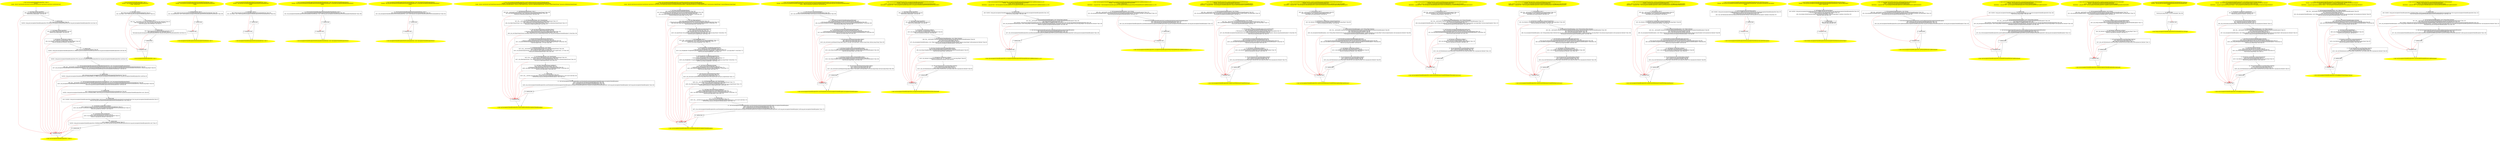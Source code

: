 /* @generated */
digraph cfg {
"org.junit.AssumptionViolatedExceptionTest.<clinit>():void.e92f97a0e4d5be06ea1daad6aaa579a5_1" [label="1: Start void AssumptionViolatedExceptionTest.<clinit>()\nFormals: \nLocals:  $irvar7:void $irvar6:void $irvar5:void $irvar4:void $irvar3:void $irvar2:void $irvar1:void $irvar0:void \n  " color=yellow style=filled]
	

	 "org.junit.AssumptionViolatedExceptionTest.<clinit>():void.e92f97a0e4d5be06ea1daad6aaa579a5_1" -> "org.junit.AssumptionViolatedExceptionTest.<clinit>():void.e92f97a0e4d5be06ea1daad6aaa579a5_4" ;
"org.junit.AssumptionViolatedExceptionTest.<clinit>():void.e92f97a0e4d5be06ea1daad6aaa579a5_2" [label="2: Exit void AssumptionViolatedExceptionTest.<clinit>() \n  " color=yellow style=filled]
	

"org.junit.AssumptionViolatedExceptionTest.<clinit>():void.e92f97a0e4d5be06ea1daad6aaa579a5_3" [label="3:  exceptions sink \n  " shape="box"]
	

	 "org.junit.AssumptionViolatedExceptionTest.<clinit>():void.e92f97a0e4d5be06ea1daad6aaa579a5_3" -> "org.junit.AssumptionViolatedExceptionTest.<clinit>():void.e92f97a0e4d5be06ea1daad6aaa579a5_2" ;
"org.junit.AssumptionViolatedExceptionTest.<clinit>():void.e92f97a0e4d5be06ea1daad6aaa579a5_4" [label="4:  Call Integer Integer.valueOf(int) \n   n$0=_fun_Integer Integer.valueOf(int)(2:int) [line 33]\n  *&$irvar0:java.lang.Integer*=n$0 [line 33]\n " shape="box"]
	

	 "org.junit.AssumptionViolatedExceptionTest.<clinit>():void.e92f97a0e4d5be06ea1daad6aaa579a5_4" -> "org.junit.AssumptionViolatedExceptionTest.<clinit>():void.e92f97a0e4d5be06ea1daad6aaa579a5_5" ;
	 "org.junit.AssumptionViolatedExceptionTest.<clinit>():void.e92f97a0e4d5be06ea1daad6aaa579a5_4" -> "org.junit.AssumptionViolatedExceptionTest.<clinit>():void.e92f97a0e4d5be06ea1daad6aaa579a5_3" [color="red" ];
"org.junit.AssumptionViolatedExceptionTest.<clinit>():void.e92f97a0e4d5be06ea1daad6aaa579a5_5" [label="5:  method_body \n   n$1=*&$irvar0:java.lang.Integer* [line 33]\n  *&#GB<>$org.junit.AssumptionViolatedExceptionTest.TWO:org.junit.AssumptionViolatedExceptionTest(root org.junit.AssumptionViolatedExceptionTest)=n$1 [line 33]\n " shape="box"]
	

	 "org.junit.AssumptionViolatedExceptionTest.<clinit>():void.e92f97a0e4d5be06ea1daad6aaa579a5_5" -> "org.junit.AssumptionViolatedExceptionTest.<clinit>():void.e92f97a0e4d5be06ea1daad6aaa579a5_6" ;
	 "org.junit.AssumptionViolatedExceptionTest.<clinit>():void.e92f97a0e4d5be06ea1daad6aaa579a5_5" -> "org.junit.AssumptionViolatedExceptionTest.<clinit>():void.e92f97a0e4d5be06ea1daad6aaa579a5_3" [color="red" ];
"org.junit.AssumptionViolatedExceptionTest.<clinit>():void.e92f97a0e4d5be06ea1daad6aaa579a5_6" [label="6:  Call Integer Integer.valueOf(int) \n   n$2=_fun_Integer Integer.valueOf(int)(3:int) [line 36]\n  *&$irvar1:java.lang.Integer*=n$2 [line 36]\n " shape="box"]
	

	 "org.junit.AssumptionViolatedExceptionTest.<clinit>():void.e92f97a0e4d5be06ea1daad6aaa579a5_6" -> "org.junit.AssumptionViolatedExceptionTest.<clinit>():void.e92f97a0e4d5be06ea1daad6aaa579a5_7" ;
	 "org.junit.AssumptionViolatedExceptionTest.<clinit>():void.e92f97a0e4d5be06ea1daad6aaa579a5_6" -> "org.junit.AssumptionViolatedExceptionTest.<clinit>():void.e92f97a0e4d5be06ea1daad6aaa579a5_3" [color="red" ];
"org.junit.AssumptionViolatedExceptionTest.<clinit>():void.e92f97a0e4d5be06ea1daad6aaa579a5_7" [label="7:  Call Matcher CoreMatchers.is(Object) \n   n$3=*&$irvar1:java.lang.Integer* [line 36]\n  n$4=_fun_Matcher CoreMatchers.is(Object)(n$3:java.lang.Integer*) [line 36]\n  *&$irvar2:org.hamcrest.Matcher*=n$4 [line 36]\n " shape="box"]
	

	 "org.junit.AssumptionViolatedExceptionTest.<clinit>():void.e92f97a0e4d5be06ea1daad6aaa579a5_7" -> "org.junit.AssumptionViolatedExceptionTest.<clinit>():void.e92f97a0e4d5be06ea1daad6aaa579a5_8" ;
	 "org.junit.AssumptionViolatedExceptionTest.<clinit>():void.e92f97a0e4d5be06ea1daad6aaa579a5_7" -> "org.junit.AssumptionViolatedExceptionTest.<clinit>():void.e92f97a0e4d5be06ea1daad6aaa579a5_3" [color="red" ];
"org.junit.AssumptionViolatedExceptionTest.<clinit>():void.e92f97a0e4d5be06ea1daad6aaa579a5_8" [label="8:  method_body \n   n$5=*&$irvar2:org.hamcrest.Matcher* [line 36]\n  *&#GB<>$org.junit.AssumptionViolatedExceptionTest.IS_THREE:org.junit.AssumptionViolatedExceptionTest(root org.junit.AssumptionViolatedExceptionTest)=n$5 [line 36]\n " shape="box"]
	

	 "org.junit.AssumptionViolatedExceptionTest.<clinit>():void.e92f97a0e4d5be06ea1daad6aaa579a5_8" -> "org.junit.AssumptionViolatedExceptionTest.<clinit>():void.e92f97a0e4d5be06ea1daad6aaa579a5_9" ;
	 "org.junit.AssumptionViolatedExceptionTest.<clinit>():void.e92f97a0e4d5be06ea1daad6aaa579a5_8" -> "org.junit.AssumptionViolatedExceptionTest.<clinit>():void.e92f97a0e4d5be06ea1daad6aaa579a5_3" [color="red" ];
"org.junit.AssumptionViolatedExceptionTest.<clinit>():void.e92f97a0e4d5be06ea1daad6aaa579a5_9" [label="9:  method_body \n   *&#GB<>$org.junit.AssumptionViolatedExceptionTest.NULL:org.junit.AssumptionViolatedExceptionTest(root org.junit.AssumptionViolatedExceptionTest)=null [line 39]\n " shape="box"]
	

	 "org.junit.AssumptionViolatedExceptionTest.<clinit>():void.e92f97a0e4d5be06ea1daad6aaa579a5_9" -> "org.junit.AssumptionViolatedExceptionTest.<clinit>():void.e92f97a0e4d5be06ea1daad6aaa579a5_10" ;
	 "org.junit.AssumptionViolatedExceptionTest.<clinit>():void.e92f97a0e4d5be06ea1daad6aaa579a5_9" -> "org.junit.AssumptionViolatedExceptionTest.<clinit>():void.e92f97a0e4d5be06ea1daad6aaa579a5_3" [color="red" ];
"org.junit.AssumptionViolatedExceptionTest.<clinit>():void.e92f97a0e4d5be06ea1daad6aaa579a5_10" [label="10:  Call AssumptionViolatedExceptionTest$SerializableIsThreeMatcher.<init>(AssumptionViolatedExceptionTest$1) \n   n$6=_fun___new(sizeof(t=org.junit.AssumptionViolatedExceptionTest$SerializableIsThreeMatcher):org.junit.AssumptionViolatedExceptionTest$SerializableIsThreeMatcher*) [line 45]\n  n$7=_fun_AssumptionViolatedExceptionTest$SerializableIsThreeMatcher.<init>(AssumptionViolatedExceptionTest$1)(n$6:org.junit.AssumptionViolatedExceptionTest$SerializableIsThreeMatcher*,null:java.lang.Object*) [line 45]\n  *&$irvar3:org.junit.AssumptionViolatedExceptionTest$SerializableIsThreeMatcher*=n$6 [line 45]\n " shape="box"]
	

	 "org.junit.AssumptionViolatedExceptionTest.<clinit>():void.e92f97a0e4d5be06ea1daad6aaa579a5_10" -> "org.junit.AssumptionViolatedExceptionTest.<clinit>():void.e92f97a0e4d5be06ea1daad6aaa579a5_11" ;
	 "org.junit.AssumptionViolatedExceptionTest.<clinit>():void.e92f97a0e4d5be06ea1daad6aaa579a5_10" -> "org.junit.AssumptionViolatedExceptionTest.<clinit>():void.e92f97a0e4d5be06ea1daad6aaa579a5_3" [color="red" ];
"org.junit.AssumptionViolatedExceptionTest.<clinit>():void.e92f97a0e4d5be06ea1daad6aaa579a5_11" [label="11:  method_body \n   n$8=*&$irvar3:org.junit.AssumptionViolatedExceptionTest$SerializableIsThreeMatcher* [line 45]\n  *&#GB<>$org.junit.AssumptionViolatedExceptionTest.SERIALIZABLE_IS_THREE:org.junit.AssumptionViolatedExceptionTest(root org.junit.AssumptionViolatedExceptionTest)=n$8 [line 45]\n " shape="box"]
	

	 "org.junit.AssumptionViolatedExceptionTest.<clinit>():void.e92f97a0e4d5be06ea1daad6aaa579a5_11" -> "org.junit.AssumptionViolatedExceptionTest.<clinit>():void.e92f97a0e4d5be06ea1daad6aaa579a5_12" ;
	 "org.junit.AssumptionViolatedExceptionTest.<clinit>():void.e92f97a0e4d5be06ea1daad6aaa579a5_11" -> "org.junit.AssumptionViolatedExceptionTest.<clinit>():void.e92f97a0e4d5be06ea1daad6aaa579a5_3" [color="red" ];
"org.junit.AssumptionViolatedExceptionTest.<clinit>():void.e92f97a0e4d5be06ea1daad6aaa579a5_12" [label="12:  Call AssumptionViolatedExceptionTest$UnserializableClass.<init>(AssumptionViolatedExceptionTest$1) \n   n$9=_fun___new(sizeof(t=org.junit.AssumptionViolatedExceptionTest$UnserializableClass):org.junit.AssumptionViolatedExceptionTest$UnserializableClass*) [line 46]\n  n$10=_fun_AssumptionViolatedExceptionTest$UnserializableClass.<init>(AssumptionViolatedExceptionTest$1)(n$9:org.junit.AssumptionViolatedExceptionTest$UnserializableClass*,null:java.lang.Object*) [line 46]\n  *&$irvar4:org.junit.AssumptionViolatedExceptionTest$UnserializableClass*=n$9 [line 46]\n " shape="box"]
	

	 "org.junit.AssumptionViolatedExceptionTest.<clinit>():void.e92f97a0e4d5be06ea1daad6aaa579a5_12" -> "org.junit.AssumptionViolatedExceptionTest.<clinit>():void.e92f97a0e4d5be06ea1daad6aaa579a5_13" ;
	 "org.junit.AssumptionViolatedExceptionTest.<clinit>():void.e92f97a0e4d5be06ea1daad6aaa579a5_12" -> "org.junit.AssumptionViolatedExceptionTest.<clinit>():void.e92f97a0e4d5be06ea1daad6aaa579a5_3" [color="red" ];
"org.junit.AssumptionViolatedExceptionTest.<clinit>():void.e92f97a0e4d5be06ea1daad6aaa579a5_13" [label="13:  method_body \n   n$11=*&$irvar4:org.junit.AssumptionViolatedExceptionTest$UnserializableClass* [line 46]\n  *&#GB<>$org.junit.AssumptionViolatedExceptionTest.UNSERIALIZABLE_VALUE:org.junit.AssumptionViolatedExceptionTest(root org.junit.AssumptionViolatedExceptionTest)=n$11 [line 46]\n " shape="box"]
	

	 "org.junit.AssumptionViolatedExceptionTest.<clinit>():void.e92f97a0e4d5be06ea1daad6aaa579a5_13" -> "org.junit.AssumptionViolatedExceptionTest.<clinit>():void.e92f97a0e4d5be06ea1daad6aaa579a5_14" ;
	 "org.junit.AssumptionViolatedExceptionTest.<clinit>():void.e92f97a0e4d5be06ea1daad6aaa579a5_13" -> "org.junit.AssumptionViolatedExceptionTest.<clinit>():void.e92f97a0e4d5be06ea1daad6aaa579a5_3" [color="red" ];
"org.junit.AssumptionViolatedExceptionTest.<clinit>():void.e92f97a0e4d5be06ea1daad6aaa579a5_14" [label="14:  method_body \n   n$12=*&#GB<>$org.junit.AssumptionViolatedExceptionTest.UNSERIALIZABLE_VALUE:org.junit.AssumptionViolatedExceptionTest$UnserializableClass*(root org.junit.AssumptionViolatedExceptionTest) [line 47]\n  *&$irvar5:org.junit.AssumptionViolatedExceptionTest$UnserializableClass*=n$12 [line 47]\n " shape="box"]
	

	 "org.junit.AssumptionViolatedExceptionTest.<clinit>():void.e92f97a0e4d5be06ea1daad6aaa579a5_14" -> "org.junit.AssumptionViolatedExceptionTest.<clinit>():void.e92f97a0e4d5be06ea1daad6aaa579a5_15" ;
	 "org.junit.AssumptionViolatedExceptionTest.<clinit>():void.e92f97a0e4d5be06ea1daad6aaa579a5_14" -> "org.junit.AssumptionViolatedExceptionTest.<clinit>():void.e92f97a0e4d5be06ea1daad6aaa579a5_3" [color="red" ];
"org.junit.AssumptionViolatedExceptionTest.<clinit>():void.e92f97a0e4d5be06ea1daad6aaa579a5_15" [label="15:  Call Matcher CoreMatchers.is(Object) \n   n$13=*&$irvar5:org.junit.AssumptionViolatedExceptionTest$UnserializableClass* [line 47]\n  n$14=_fun_Matcher CoreMatchers.is(Object)(n$13:org.junit.AssumptionViolatedExceptionTest$UnserializableClass*) [line 47]\n  *&$irvar6:org.hamcrest.Matcher*=n$14 [line 47]\n " shape="box"]
	

	 "org.junit.AssumptionViolatedExceptionTest.<clinit>():void.e92f97a0e4d5be06ea1daad6aaa579a5_15" -> "org.junit.AssumptionViolatedExceptionTest.<clinit>():void.e92f97a0e4d5be06ea1daad6aaa579a5_16" ;
	 "org.junit.AssumptionViolatedExceptionTest.<clinit>():void.e92f97a0e4d5be06ea1daad6aaa579a5_15" -> "org.junit.AssumptionViolatedExceptionTest.<clinit>():void.e92f97a0e4d5be06ea1daad6aaa579a5_3" [color="red" ];
"org.junit.AssumptionViolatedExceptionTest.<clinit>():void.e92f97a0e4d5be06ea1daad6aaa579a5_16" [label="16:  Call Matcher IsNot.not(Matcher) \n   n$15=*&$irvar6:org.hamcrest.Matcher* [line 47]\n  n$16=_fun_Matcher IsNot.not(Matcher)(n$15:org.hamcrest.Matcher*) [line 47]\n  *&$irvar7:org.hamcrest.Matcher*=n$16 [line 47]\n " shape="box"]
	

	 "org.junit.AssumptionViolatedExceptionTest.<clinit>():void.e92f97a0e4d5be06ea1daad6aaa579a5_16" -> "org.junit.AssumptionViolatedExceptionTest.<clinit>():void.e92f97a0e4d5be06ea1daad6aaa579a5_17" ;
	 "org.junit.AssumptionViolatedExceptionTest.<clinit>():void.e92f97a0e4d5be06ea1daad6aaa579a5_16" -> "org.junit.AssumptionViolatedExceptionTest.<clinit>():void.e92f97a0e4d5be06ea1daad6aaa579a5_3" [color="red" ];
"org.junit.AssumptionViolatedExceptionTest.<clinit>():void.e92f97a0e4d5be06ea1daad6aaa579a5_17" [label="17:  method_body \n   n$17=*&$irvar7:org.hamcrest.Matcher* [line 47]\n  *&#GB<>$org.junit.AssumptionViolatedExceptionTest.UNSERIALIZABLE_MATCHER:org.junit.AssumptionViolatedExceptionTest(root org.junit.AssumptionViolatedExceptionTest)=n$17 [line 47]\n " shape="box"]
	

	 "org.junit.AssumptionViolatedExceptionTest.<clinit>():void.e92f97a0e4d5be06ea1daad6aaa579a5_17" -> "org.junit.AssumptionViolatedExceptionTest.<clinit>():void.e92f97a0e4d5be06ea1daad6aaa579a5_18" ;
	 "org.junit.AssumptionViolatedExceptionTest.<clinit>():void.e92f97a0e4d5be06ea1daad6aaa579a5_17" -> "org.junit.AssumptionViolatedExceptionTest.<clinit>():void.e92f97a0e4d5be06ea1daad6aaa579a5_3" [color="red" ];
"org.junit.AssumptionViolatedExceptionTest.<clinit>():void.e92f97a0e4d5be06ea1daad6aaa579a5_18" [label="18:  method_body \n  " shape="box"]
	

	 "org.junit.AssumptionViolatedExceptionTest.<clinit>():void.e92f97a0e4d5be06ea1daad6aaa579a5_18" -> "org.junit.AssumptionViolatedExceptionTest.<clinit>():void.e92f97a0e4d5be06ea1daad6aaa579a5_2" ;
	 "org.junit.AssumptionViolatedExceptionTest.<clinit>():void.e92f97a0e4d5be06ea1daad6aaa579a5_18" -> "org.junit.AssumptionViolatedExceptionTest.<clinit>():void.e92f97a0e4d5be06ea1daad6aaa579a5_3" [color="red" ];
"org.junit.AssumptionViolatedExceptionTest.<init>().a8f9e7921cf3ccf9d6c204f62cecb59e_1" [label="1: Start AssumptionViolatedExceptionTest.<init>()\nFormals:  this:org.junit.AssumptionViolatedExceptionTest*\nLocals:  $irvar0:void \n  " color=yellow style=filled]
	

	 "org.junit.AssumptionViolatedExceptionTest.<init>().a8f9e7921cf3ccf9d6c204f62cecb59e_1" -> "org.junit.AssumptionViolatedExceptionTest.<init>().a8f9e7921cf3ccf9d6c204f62cecb59e_4" ;
"org.junit.AssumptionViolatedExceptionTest.<init>().a8f9e7921cf3ccf9d6c204f62cecb59e_2" [label="2: Exit AssumptionViolatedExceptionTest.<init>() \n  " color=yellow style=filled]
	

"org.junit.AssumptionViolatedExceptionTest.<init>().a8f9e7921cf3ccf9d6c204f62cecb59e_3" [label="3:  exceptions sink \n  " shape="box"]
	

	 "org.junit.AssumptionViolatedExceptionTest.<init>().a8f9e7921cf3ccf9d6c204f62cecb59e_3" -> "org.junit.AssumptionViolatedExceptionTest.<init>().a8f9e7921cf3ccf9d6c204f62cecb59e_2" ;
"org.junit.AssumptionViolatedExceptionTest.<init>().a8f9e7921cf3ccf9d6c204f62cecb59e_4" [label="4:  Call Object.<init>() \n   n$0=*&this:org.junit.AssumptionViolatedExceptionTest* [line 31]\n  n$1=_fun_Object.<init>()(n$0:org.junit.AssumptionViolatedExceptionTest*) [line 31]\n " shape="box"]
	

	 "org.junit.AssumptionViolatedExceptionTest.<init>().a8f9e7921cf3ccf9d6c204f62cecb59e_4" -> "org.junit.AssumptionViolatedExceptionTest.<init>().a8f9e7921cf3ccf9d6c204f62cecb59e_5" ;
	 "org.junit.AssumptionViolatedExceptionTest.<init>().a8f9e7921cf3ccf9d6c204f62cecb59e_4" -> "org.junit.AssumptionViolatedExceptionTest.<init>().a8f9e7921cf3ccf9d6c204f62cecb59e_3" [color="red" ];
"org.junit.AssumptionViolatedExceptionTest.<init>().a8f9e7921cf3ccf9d6c204f62cecb59e_5" [label="5:  Call TestName.<init>() \n   n$2=_fun___new(sizeof(t=org.junit.rules.TestName):org.junit.rules.TestName*) [line 41]\n  n$3=_fun_TestName.<init>()(n$2:org.junit.rules.TestName*) [line 41]\n  *&$irvar0:org.junit.rules.TestName*=n$2 [line 41]\n " shape="box"]
	

	 "org.junit.AssumptionViolatedExceptionTest.<init>().a8f9e7921cf3ccf9d6c204f62cecb59e_5" -> "org.junit.AssumptionViolatedExceptionTest.<init>().a8f9e7921cf3ccf9d6c204f62cecb59e_6" ;
	 "org.junit.AssumptionViolatedExceptionTest.<init>().a8f9e7921cf3ccf9d6c204f62cecb59e_5" -> "org.junit.AssumptionViolatedExceptionTest.<init>().a8f9e7921cf3ccf9d6c204f62cecb59e_3" [color="red" ];
"org.junit.AssumptionViolatedExceptionTest.<init>().a8f9e7921cf3ccf9d6c204f62cecb59e_6" [label="6:  method_body \n   n$4=*&this:org.junit.AssumptionViolatedExceptionTest* [line 41]\n  n$5=*&$irvar0:org.junit.rules.TestName* [line 41]\n  *n$4.name:org.junit.AssumptionViolatedExceptionTest(root org.junit.AssumptionViolatedExceptionTest)=n$5 [line 41]\n " shape="box"]
	

	 "org.junit.AssumptionViolatedExceptionTest.<init>().a8f9e7921cf3ccf9d6c204f62cecb59e_6" -> "org.junit.AssumptionViolatedExceptionTest.<init>().a8f9e7921cf3ccf9d6c204f62cecb59e_7" ;
	 "org.junit.AssumptionViolatedExceptionTest.<init>().a8f9e7921cf3ccf9d6c204f62cecb59e_6" -> "org.junit.AssumptionViolatedExceptionTest.<init>().a8f9e7921cf3ccf9d6c204f62cecb59e_3" [color="red" ];
"org.junit.AssumptionViolatedExceptionTest.<init>().a8f9e7921cf3ccf9d6c204f62cecb59e_7" [label="7:  method_body \n  " shape="box"]
	

	 "org.junit.AssumptionViolatedExceptionTest.<init>().a8f9e7921cf3ccf9d6c204f62cecb59e_7" -> "org.junit.AssumptionViolatedExceptionTest.<init>().a8f9e7921cf3ccf9d6c204f62cecb59e_2" ;
	 "org.junit.AssumptionViolatedExceptionTest.<init>().a8f9e7921cf3ccf9d6c204f62cecb59e_7" -> "org.junit.AssumptionViolatedExceptionTest.<init>().a8f9e7921cf3ccf9d6c204f62cecb59e_3" [color="red" ];
"org.junit.AssumptionViolatedExceptionTest$SerializableIsThreeMatcher.<init>().f251ed2c797f6aa7e5189452f1badac9_1" [label="1: Start AssumptionViolatedExceptionTest$SerializableIsThreeMatcher.<init>()\nFormals:  this:org.junit.AssumptionViolatedExceptionTest$SerializableIsThreeMatcher*\nLocals:  \n  " color=yellow style=filled]
	

	 "org.junit.AssumptionViolatedExceptionTest$SerializableIsThreeMatcher.<init>().f251ed2c797f6aa7e5189452f1badac9_1" -> "org.junit.AssumptionViolatedExceptionTest$SerializableIsThreeMatcher.<init>().f251ed2c797f6aa7e5189452f1badac9_4" ;
"org.junit.AssumptionViolatedExceptionTest$SerializableIsThreeMatcher.<init>().f251ed2c797f6aa7e5189452f1badac9_2" [label="2: Exit AssumptionViolatedExceptionTest$SerializableIsThreeMatcher.<init>() \n  " color=yellow style=filled]
	

"org.junit.AssumptionViolatedExceptionTest$SerializableIsThreeMatcher.<init>().f251ed2c797f6aa7e5189452f1badac9_3" [label="3:  exceptions sink \n  " shape="box"]
	

	 "org.junit.AssumptionViolatedExceptionTest$SerializableIsThreeMatcher.<init>().f251ed2c797f6aa7e5189452f1badac9_3" -> "org.junit.AssumptionViolatedExceptionTest$SerializableIsThreeMatcher.<init>().f251ed2c797f6aa7e5189452f1badac9_2" ;
"org.junit.AssumptionViolatedExceptionTest$SerializableIsThreeMatcher.<init>().f251ed2c797f6aa7e5189452f1badac9_4" [label="4:  Call BaseMatcher.<init>() \n   n$0=*&this:org.junit.AssumptionViolatedExceptionTest$SerializableIsThreeMatcher* [line 190]\n  n$1=_fun_BaseMatcher.<init>()(n$0:org.junit.AssumptionViolatedExceptionTest$SerializableIsThreeMatcher*) [line 190]\n " shape="box"]
	

	 "org.junit.AssumptionViolatedExceptionTest$SerializableIsThreeMatcher.<init>().f251ed2c797f6aa7e5189452f1badac9_4" -> "org.junit.AssumptionViolatedExceptionTest$SerializableIsThreeMatcher.<init>().f251ed2c797f6aa7e5189452f1badac9_5" ;
	 "org.junit.AssumptionViolatedExceptionTest$SerializableIsThreeMatcher.<init>().f251ed2c797f6aa7e5189452f1badac9_4" -> "org.junit.AssumptionViolatedExceptionTest$SerializableIsThreeMatcher.<init>().f251ed2c797f6aa7e5189452f1badac9_3" [color="red" ];
"org.junit.AssumptionViolatedExceptionTest$SerializableIsThreeMatcher.<init>().f251ed2c797f6aa7e5189452f1badac9_5" [label="5:  method_body \n  " shape="box"]
	

	 "org.junit.AssumptionViolatedExceptionTest$SerializableIsThreeMatcher.<init>().f251ed2c797f6aa7e5189452f1badac9_5" -> "org.junit.AssumptionViolatedExceptionTest$SerializableIsThreeMatcher.<init>().f251ed2c797f6aa7e5189452f1badac9_2" ;
	 "org.junit.AssumptionViolatedExceptionTest$SerializableIsThreeMatcher.<init>().f251ed2c797f6aa7e5189452f1badac9_5" -> "org.junit.AssumptionViolatedExceptionTest$SerializableIsThreeMatcher.<init>().f251ed2c797f6aa7e5189452f1badac9_3" [color="red" ];
"org.junit.AssumptionViolatedExceptionTest$UnserializableClass.<init>().a66c7df57ecb223cd9ff7865afa0d4bd_1" [label="1: Start AssumptionViolatedExceptionTest$UnserializableClass.<init>()\nFormals:  this:org.junit.AssumptionViolatedExceptionTest$UnserializableClass*\nLocals:  \n  " color=yellow style=filled]
	

	 "org.junit.AssumptionViolatedExceptionTest$UnserializableClass.<init>().a66c7df57ecb223cd9ff7865afa0d4bd_1" -> "org.junit.AssumptionViolatedExceptionTest$UnserializableClass.<init>().a66c7df57ecb223cd9ff7865afa0d4bd_4" ;
"org.junit.AssumptionViolatedExceptionTest$UnserializableClass.<init>().a66c7df57ecb223cd9ff7865afa0d4bd_2" [label="2: Exit AssumptionViolatedExceptionTest$UnserializableClass.<init>() \n  " color=yellow style=filled]
	

"org.junit.AssumptionViolatedExceptionTest$UnserializableClass.<init>().a66c7df57ecb223cd9ff7865afa0d4bd_3" [label="3:  exceptions sink \n  " shape="box"]
	

	 "org.junit.AssumptionViolatedExceptionTest$UnserializableClass.<init>().a66c7df57ecb223cd9ff7865afa0d4bd_3" -> "org.junit.AssumptionViolatedExceptionTest$UnserializableClass.<init>().a66c7df57ecb223cd9ff7865afa0d4bd_2" ;
"org.junit.AssumptionViolatedExceptionTest$UnserializableClass.<init>().a66c7df57ecb223cd9ff7865afa0d4bd_4" [label="4:  Call Object.<init>() \n   n$0=*&this:org.junit.AssumptionViolatedExceptionTest$UnserializableClass* [line 201]\n  n$1=_fun_Object.<init>()(n$0:org.junit.AssumptionViolatedExceptionTest$UnserializableClass*) [line 201]\n " shape="box"]
	

	 "org.junit.AssumptionViolatedExceptionTest$UnserializableClass.<init>().a66c7df57ecb223cd9ff7865afa0d4bd_4" -> "org.junit.AssumptionViolatedExceptionTest$UnserializableClass.<init>().a66c7df57ecb223cd9ff7865afa0d4bd_5" ;
	 "org.junit.AssumptionViolatedExceptionTest$UnserializableClass.<init>().a66c7df57ecb223cd9ff7865afa0d4bd_4" -> "org.junit.AssumptionViolatedExceptionTest$UnserializableClass.<init>().a66c7df57ecb223cd9ff7865afa0d4bd_3" [color="red" ];
"org.junit.AssumptionViolatedExceptionTest$UnserializableClass.<init>().a66c7df57ecb223cd9ff7865afa0d4bd_5" [label="5:  method_body \n  " shape="box"]
	

	 "org.junit.AssumptionViolatedExceptionTest$UnserializableClass.<init>().a66c7df57ecb223cd9ff7865afa0d4bd_5" -> "org.junit.AssumptionViolatedExceptionTest$UnserializableClass.<init>().a66c7df57ecb223cd9ff7865afa0d4bd_2" ;
	 "org.junit.AssumptionViolatedExceptionTest$UnserializableClass.<init>().a66c7df57ecb223cd9ff7865afa0d4bd_5" -> "org.junit.AssumptionViolatedExceptionTest$UnserializableClass.<init>().a66c7df57ecb223cd9ff7865afa0d4bd_3" [color="red" ];
"org.junit.AssumptionViolatedExceptionTest$SerializableIsThreeMatcher.<init>(org.junit.AssumptionViol.b94bad95c34c1b0db2eacedae390207b_1" [label="1: Start AssumptionViolatedExceptionTest$SerializableIsThreeMatcher.<init>(AssumptionViolatedExceptionTest$1)\nFormals:  this:org.junit.AssumptionViolatedExceptionTest$SerializableIsThreeMatcher* x0:org.junit.AssumptionViolatedExceptionTest$1*\nLocals:  \n  " color=yellow style=filled]
	

	 "org.junit.AssumptionViolatedExceptionTest$SerializableIsThreeMatcher.<init>(org.junit.AssumptionViol.b94bad95c34c1b0db2eacedae390207b_1" -> "org.junit.AssumptionViolatedExceptionTest$SerializableIsThreeMatcher.<init>(org.junit.AssumptionViol.b94bad95c34c1b0db2eacedae390207b_4" ;
"org.junit.AssumptionViolatedExceptionTest$SerializableIsThreeMatcher.<init>(org.junit.AssumptionViol.b94bad95c34c1b0db2eacedae390207b_2" [label="2: Exit AssumptionViolatedExceptionTest$SerializableIsThreeMatcher.<init>(AssumptionViolatedExceptionTest$1) \n  " color=yellow style=filled]
	

"org.junit.AssumptionViolatedExceptionTest$SerializableIsThreeMatcher.<init>(org.junit.AssumptionViol.b94bad95c34c1b0db2eacedae390207b_3" [label="3:  exceptions sink \n  " shape="box"]
	

	 "org.junit.AssumptionViolatedExceptionTest$SerializableIsThreeMatcher.<init>(org.junit.AssumptionViol.b94bad95c34c1b0db2eacedae390207b_3" -> "org.junit.AssumptionViolatedExceptionTest$SerializableIsThreeMatcher.<init>(org.junit.AssumptionViol.b94bad95c34c1b0db2eacedae390207b_2" ;
"org.junit.AssumptionViolatedExceptionTest$SerializableIsThreeMatcher.<init>(org.junit.AssumptionViol.b94bad95c34c1b0db2eacedae390207b_4" [label="4:  Call AssumptionViolatedExceptionTest$SerializableIsThreeMatcher.<init>() \n   n$0=*&this:org.junit.AssumptionViolatedExceptionTest$SerializableIsThreeMatcher* [line 190]\n  n$1=_fun_AssumptionViolatedExceptionTest$SerializableIsThreeMatcher.<init>()(n$0:org.junit.AssumptionViolatedExceptionTest$SerializableIsThreeMatcher*) [line 190]\n " shape="box"]
	

	 "org.junit.AssumptionViolatedExceptionTest$SerializableIsThreeMatcher.<init>(org.junit.AssumptionViol.b94bad95c34c1b0db2eacedae390207b_4" -> "org.junit.AssumptionViolatedExceptionTest$SerializableIsThreeMatcher.<init>(org.junit.AssumptionViol.b94bad95c34c1b0db2eacedae390207b_5" ;
	 "org.junit.AssumptionViolatedExceptionTest$SerializableIsThreeMatcher.<init>(org.junit.AssumptionViol.b94bad95c34c1b0db2eacedae390207b_4" -> "org.junit.AssumptionViolatedExceptionTest$SerializableIsThreeMatcher.<init>(org.junit.AssumptionViol.b94bad95c34c1b0db2eacedae390207b_3" [color="red" ];
"org.junit.AssumptionViolatedExceptionTest$SerializableIsThreeMatcher.<init>(org.junit.AssumptionViol.b94bad95c34c1b0db2eacedae390207b_5" [label="5:  method_body \n  " shape="box"]
	

	 "org.junit.AssumptionViolatedExceptionTest$SerializableIsThreeMatcher.<init>(org.junit.AssumptionViol.b94bad95c34c1b0db2eacedae390207b_5" -> "org.junit.AssumptionViolatedExceptionTest$SerializableIsThreeMatcher.<init>(org.junit.AssumptionViol.b94bad95c34c1b0db2eacedae390207b_2" ;
	 "org.junit.AssumptionViolatedExceptionTest$SerializableIsThreeMatcher.<init>(org.junit.AssumptionViol.b94bad95c34c1b0db2eacedae390207b_5" -> "org.junit.AssumptionViolatedExceptionTest$SerializableIsThreeMatcher.<init>(org.junit.AssumptionViol.b94bad95c34c1b0db2eacedae390207b_3" [color="red" ];
"org.junit.AssumptionViolatedExceptionTest$UnserializableClass.<init>(org.junit.AssumptionViolatedExc.bcacc146b9fcd0f84ace009158eeca69_1" [label="1: Start AssumptionViolatedExceptionTest$UnserializableClass.<init>(AssumptionViolatedExceptionTest$1)\nFormals:  this:org.junit.AssumptionViolatedExceptionTest$UnserializableClass* x0:org.junit.AssumptionViolatedExceptionTest$1*\nLocals:  \n  " color=yellow style=filled]
	

	 "org.junit.AssumptionViolatedExceptionTest$UnserializableClass.<init>(org.junit.AssumptionViolatedExc.bcacc146b9fcd0f84ace009158eeca69_1" -> "org.junit.AssumptionViolatedExceptionTest$UnserializableClass.<init>(org.junit.AssumptionViolatedExc.bcacc146b9fcd0f84ace009158eeca69_4" ;
"org.junit.AssumptionViolatedExceptionTest$UnserializableClass.<init>(org.junit.AssumptionViolatedExc.bcacc146b9fcd0f84ace009158eeca69_2" [label="2: Exit AssumptionViolatedExceptionTest$UnserializableClass.<init>(AssumptionViolatedExceptionTest$1) \n  " color=yellow style=filled]
	

"org.junit.AssumptionViolatedExceptionTest$UnserializableClass.<init>(org.junit.AssumptionViolatedExc.bcacc146b9fcd0f84ace009158eeca69_3" [label="3:  exceptions sink \n  " shape="box"]
	

	 "org.junit.AssumptionViolatedExceptionTest$UnserializableClass.<init>(org.junit.AssumptionViolatedExc.bcacc146b9fcd0f84ace009158eeca69_3" -> "org.junit.AssumptionViolatedExceptionTest$UnserializableClass.<init>(org.junit.AssumptionViolatedExc.bcacc146b9fcd0f84ace009158eeca69_2" ;
"org.junit.AssumptionViolatedExceptionTest$UnserializableClass.<init>(org.junit.AssumptionViolatedExc.bcacc146b9fcd0f84ace009158eeca69_4" [label="4:  Call AssumptionViolatedExceptionTest$UnserializableClass.<init>() \n   n$0=*&this:org.junit.AssumptionViolatedExceptionTest$UnserializableClass* [line 201]\n  n$1=_fun_AssumptionViolatedExceptionTest$UnserializableClass.<init>()(n$0:org.junit.AssumptionViolatedExceptionTest$UnserializableClass*) [line 201]\n " shape="box"]
	

	 "org.junit.AssumptionViolatedExceptionTest$UnserializableClass.<init>(org.junit.AssumptionViolatedExc.bcacc146b9fcd0f84ace009158eeca69_4" -> "org.junit.AssumptionViolatedExceptionTest$UnserializableClass.<init>(org.junit.AssumptionViolatedExc.bcacc146b9fcd0f84ace009158eeca69_5" ;
	 "org.junit.AssumptionViolatedExceptionTest$UnserializableClass.<init>(org.junit.AssumptionViolatedExc.bcacc146b9fcd0f84ace009158eeca69_4" -> "org.junit.AssumptionViolatedExceptionTest$UnserializableClass.<init>(org.junit.AssumptionViolatedExc.bcacc146b9fcd0f84ace009158eeca69_3" [color="red" ];
"org.junit.AssumptionViolatedExceptionTest$UnserializableClass.<init>(org.junit.AssumptionViolatedExc.bcacc146b9fcd0f84ace009158eeca69_5" [label="5:  method_body \n  " shape="box"]
	

	 "org.junit.AssumptionViolatedExceptionTest$UnserializableClass.<init>(org.junit.AssumptionViolatedExc.bcacc146b9fcd0f84ace009158eeca69_5" -> "org.junit.AssumptionViolatedExceptionTest$UnserializableClass.<init>(org.junit.AssumptionViolatedExc.bcacc146b9fcd0f84ace009158eeca69_2" ;
	 "org.junit.AssumptionViolatedExceptionTest$UnserializableClass.<init>(org.junit.AssumptionViolatedExc.bcacc146b9fcd0f84ace009158eeca69_5" -> "org.junit.AssumptionViolatedExceptionTest$UnserializableClass.<init>(org.junit.AssumptionViolatedExc.bcacc146b9fcd0f84ace009158eeca69_3" [color="red" ];
"org.junit.AssumptionViolatedExceptionTest.assertCanBeSerialized(org.junit.AssumptionViolatedExceptio.b6998e6781c3c96e97593a7ec5343060_1" [label="1: Start void AssumptionViolatedExceptionTest.assertCanBeSerialized(AssumptionViolatedException)\nFormals:  this:org.junit.AssumptionViolatedExceptionTest* exception:org.junit.AssumptionViolatedException*\nLocals:  $irvar1:void $irvar0:void fromStream:org.junit.AssumptionViolatedException* ois:java.io.ObjectInputStream* bais:java.io.ByteArrayInputStream* oos:java.io.ObjectOutputStream* baos:java.io.ByteArrayOutputStream* \n  " color=yellow style=filled]
	

	 "org.junit.AssumptionViolatedExceptionTest.assertCanBeSerialized(org.junit.AssumptionViolatedExceptio.b6998e6781c3c96e97593a7ec5343060_1" -> "org.junit.AssumptionViolatedExceptionTest.assertCanBeSerialized(org.junit.AssumptionViolatedExceptio.b6998e6781c3c96e97593a7ec5343060_4" ;
"org.junit.AssumptionViolatedExceptionTest.assertCanBeSerialized(org.junit.AssumptionViolatedExceptio.b6998e6781c3c96e97593a7ec5343060_2" [label="2: Exit void AssumptionViolatedExceptionTest.assertCanBeSerialized(AssumptionViolatedException) \n  " color=yellow style=filled]
	

"org.junit.AssumptionViolatedExceptionTest.assertCanBeSerialized(org.junit.AssumptionViolatedExceptio.b6998e6781c3c96e97593a7ec5343060_3" [label="3:  exceptions sink \n  " shape="box"]
	

	 "org.junit.AssumptionViolatedExceptionTest.assertCanBeSerialized(org.junit.AssumptionViolatedExceptio.b6998e6781c3c96e97593a7ec5343060_3" -> "org.junit.AssumptionViolatedExceptionTest.assertCanBeSerialized(org.junit.AssumptionViolatedExceptio.b6998e6781c3c96e97593a7ec5343060_2" ;
"org.junit.AssumptionViolatedExceptionTest.assertCanBeSerialized(org.junit.AssumptionViolatedExceptio.b6998e6781c3c96e97593a7ec5343060_4" [label="4:  Call ByteArrayOutputStream.<init>() \n   n$0=_fun___new(sizeof(t=java.io.ByteArrayOutputStream):java.io.ByteArrayOutputStream*) [line 156]\n  n$1=_fun_ByteArrayOutputStream.<init>()(n$0:java.io.ByteArrayOutputStream*) [line 156]\n  *&baos:java.io.ByteArrayOutputStream*=n$0 [line 156]\n " shape="box"]
	

	 "org.junit.AssumptionViolatedExceptionTest.assertCanBeSerialized(org.junit.AssumptionViolatedExceptio.b6998e6781c3c96e97593a7ec5343060_4" -> "org.junit.AssumptionViolatedExceptionTest.assertCanBeSerialized(org.junit.AssumptionViolatedExceptio.b6998e6781c3c96e97593a7ec5343060_5" ;
	 "org.junit.AssumptionViolatedExceptionTest.assertCanBeSerialized(org.junit.AssumptionViolatedExceptio.b6998e6781c3c96e97593a7ec5343060_4" -> "org.junit.AssumptionViolatedExceptionTest.assertCanBeSerialized(org.junit.AssumptionViolatedExceptio.b6998e6781c3c96e97593a7ec5343060_3" [color="red" ];
"org.junit.AssumptionViolatedExceptionTest.assertCanBeSerialized(org.junit.AssumptionViolatedExceptio.b6998e6781c3c96e97593a7ec5343060_5" [label="5:  Call ObjectOutputStream.<init>(OutputStream) \n   n$2=_fun___new(sizeof(t=java.io.ObjectOutputStream):java.io.ObjectOutputStream*) [line 157]\n  n$3=*&baos:java.io.ByteArrayOutputStream* [line 157]\n  n$4=_fun_ObjectOutputStream.<init>(OutputStream)(n$2:java.io.ObjectOutputStream*,n$3:java.io.ByteArrayOutputStream*) [line 157]\n  *&oos:java.io.ObjectOutputStream*=n$2 [line 157]\n " shape="box"]
	

	 "org.junit.AssumptionViolatedExceptionTest.assertCanBeSerialized(org.junit.AssumptionViolatedExceptio.b6998e6781c3c96e97593a7ec5343060_5" -> "org.junit.AssumptionViolatedExceptionTest.assertCanBeSerialized(org.junit.AssumptionViolatedExceptio.b6998e6781c3c96e97593a7ec5343060_6" ;
	 "org.junit.AssumptionViolatedExceptionTest.assertCanBeSerialized(org.junit.AssumptionViolatedExceptio.b6998e6781c3c96e97593a7ec5343060_5" -> "org.junit.AssumptionViolatedExceptionTest.assertCanBeSerialized(org.junit.AssumptionViolatedExceptio.b6998e6781c3c96e97593a7ec5343060_3" [color="red" ];
"org.junit.AssumptionViolatedExceptionTest.assertCanBeSerialized(org.junit.AssumptionViolatedExceptio.b6998e6781c3c96e97593a7ec5343060_6" [label="6:  Call void ObjectOutputStream.writeObject(Object) \n   n$5=*&oos:java.io.ObjectOutputStream* [line 158]\n  _=*n$5:java.io.ObjectOutputStream*(root java.io.ObjectOutputStream) [line 158]\n  n$7=*&exception:org.junit.AssumptionViolatedException* [line 158]\n  n$8=_fun_void ObjectOutputStream.writeObject(Object)(n$5:java.io.ObjectOutputStream*,n$7:org.junit.AssumptionViolatedException*) virtual [line 158]\n " shape="box"]
	

	 "org.junit.AssumptionViolatedExceptionTest.assertCanBeSerialized(org.junit.AssumptionViolatedExceptio.b6998e6781c3c96e97593a7ec5343060_6" -> "org.junit.AssumptionViolatedExceptionTest.assertCanBeSerialized(org.junit.AssumptionViolatedExceptio.b6998e6781c3c96e97593a7ec5343060_7" ;
	 "org.junit.AssumptionViolatedExceptionTest.assertCanBeSerialized(org.junit.AssumptionViolatedExceptio.b6998e6781c3c96e97593a7ec5343060_6" -> "org.junit.AssumptionViolatedExceptionTest.assertCanBeSerialized(org.junit.AssumptionViolatedExceptio.b6998e6781c3c96e97593a7ec5343060_3" [color="red" ];
"org.junit.AssumptionViolatedExceptionTest.assertCanBeSerialized(org.junit.AssumptionViolatedExceptio.b6998e6781c3c96e97593a7ec5343060_7" [label="7:  Call byte[] ByteArrayOutputStream.toByteArray() \n   n$9=*&baos:java.io.ByteArrayOutputStream* [line 160]\n  _=*n$9:java.io.ByteArrayOutputStream*(root java.io.ByteArrayOutputStream) [line 160]\n  n$11=_fun_byte[] ByteArrayOutputStream.toByteArray()(n$9:java.io.ByteArrayOutputStream*) virtual [line 160]\n  *&$irvar0:signed char[_*_](*)=n$11 [line 160]\n " shape="box"]
	

	 "org.junit.AssumptionViolatedExceptionTest.assertCanBeSerialized(org.junit.AssumptionViolatedExceptio.b6998e6781c3c96e97593a7ec5343060_7" -> "org.junit.AssumptionViolatedExceptionTest.assertCanBeSerialized(org.junit.AssumptionViolatedExceptio.b6998e6781c3c96e97593a7ec5343060_8" ;
	 "org.junit.AssumptionViolatedExceptionTest.assertCanBeSerialized(org.junit.AssumptionViolatedExceptio.b6998e6781c3c96e97593a7ec5343060_7" -> "org.junit.AssumptionViolatedExceptionTest.assertCanBeSerialized(org.junit.AssumptionViolatedExceptio.b6998e6781c3c96e97593a7ec5343060_3" [color="red" ];
"org.junit.AssumptionViolatedExceptionTest.assertCanBeSerialized(org.junit.AssumptionViolatedExceptio.b6998e6781c3c96e97593a7ec5343060_8" [label="8:  Call ByteArrayInputStream.<init>(byte[]) \n   n$12=_fun___new(sizeof(t=java.io.ByteArrayInputStream):java.io.ByteArrayInputStream*) [line 160]\n  n$13=*&$irvar0:signed char[_*_](*) [line 160]\n  n$14=_fun_ByteArrayInputStream.<init>(byte[])(n$12:java.io.ByteArrayInputStream*,n$13:signed char[_*_](*)) [line 160]\n  *&bais:java.io.ByteArrayInputStream*=n$12 [line 160]\n " shape="box"]
	

	 "org.junit.AssumptionViolatedExceptionTest.assertCanBeSerialized(org.junit.AssumptionViolatedExceptio.b6998e6781c3c96e97593a7ec5343060_8" -> "org.junit.AssumptionViolatedExceptionTest.assertCanBeSerialized(org.junit.AssumptionViolatedExceptio.b6998e6781c3c96e97593a7ec5343060_9" ;
	 "org.junit.AssumptionViolatedExceptionTest.assertCanBeSerialized(org.junit.AssumptionViolatedExceptio.b6998e6781c3c96e97593a7ec5343060_8" -> "org.junit.AssumptionViolatedExceptionTest.assertCanBeSerialized(org.junit.AssumptionViolatedExceptio.b6998e6781c3c96e97593a7ec5343060_3" [color="red" ];
"org.junit.AssumptionViolatedExceptionTest.assertCanBeSerialized(org.junit.AssumptionViolatedExceptio.b6998e6781c3c96e97593a7ec5343060_9" [label="9:  Call ObjectInputStream.<init>(InputStream) \n   n$15=_fun___new(sizeof(t=java.io.ObjectInputStream):java.io.ObjectInputStream*) [line 161]\n  n$16=*&bais:java.io.ByteArrayInputStream* [line 161]\n  n$17=_fun_ObjectInputStream.<init>(InputStream)(n$15:java.io.ObjectInputStream*,n$16:java.io.ByteArrayInputStream*) [line 161]\n  *&ois:java.io.ObjectInputStream*=n$15 [line 161]\n " shape="box"]
	

	 "org.junit.AssumptionViolatedExceptionTest.assertCanBeSerialized(org.junit.AssumptionViolatedExceptio.b6998e6781c3c96e97593a7ec5343060_9" -> "org.junit.AssumptionViolatedExceptionTest.assertCanBeSerialized(org.junit.AssumptionViolatedExceptio.b6998e6781c3c96e97593a7ec5343060_10" ;
	 "org.junit.AssumptionViolatedExceptionTest.assertCanBeSerialized(org.junit.AssumptionViolatedExceptio.b6998e6781c3c96e97593a7ec5343060_9" -> "org.junit.AssumptionViolatedExceptionTest.assertCanBeSerialized(org.junit.AssumptionViolatedExceptio.b6998e6781c3c96e97593a7ec5343060_3" [color="red" ];
"org.junit.AssumptionViolatedExceptionTest.assertCanBeSerialized(org.junit.AssumptionViolatedExceptio.b6998e6781c3c96e97593a7ec5343060_10" [label="10:  Call Object ObjectInputStream.readObject() \n   n$18=*&ois:java.io.ObjectInputStream* [line 162]\n  _=*n$18:java.io.ObjectInputStream*(root java.io.ObjectInputStream) [line 162]\n  n$20=_fun_Object ObjectInputStream.readObject()(n$18:java.io.ObjectInputStream*) virtual [line 162]\n  *&$irvar1:java.lang.Object*=n$20 [line 162]\n " shape="box"]
	

	 "org.junit.AssumptionViolatedExceptionTest.assertCanBeSerialized(org.junit.AssumptionViolatedExceptio.b6998e6781c3c96e97593a7ec5343060_10" -> "org.junit.AssumptionViolatedExceptionTest.assertCanBeSerialized(org.junit.AssumptionViolatedExceptio.b6998e6781c3c96e97593a7ec5343060_11" ;
	 "org.junit.AssumptionViolatedExceptionTest.assertCanBeSerialized(org.junit.AssumptionViolatedExceptio.b6998e6781c3c96e97593a7ec5343060_10" -> "org.junit.AssumptionViolatedExceptionTest.assertCanBeSerialized(org.junit.AssumptionViolatedExceptio.b6998e6781c3c96e97593a7ec5343060_3" [color="red" ];
"org.junit.AssumptionViolatedExceptionTest.assertCanBeSerialized(org.junit.AssumptionViolatedExceptio.b6998e6781c3c96e97593a7ec5343060_11" [label="11:  method_body \n   n$21=*&$irvar1:java.lang.Object* [line 162]\n  n$22=_fun___cast(n$21:java.lang.Object*,sizeof(t=org.junit.AssumptionViolatedException;sub_t=( sub )(cast)):void) [line 162]\n  *&fromStream:org.junit.AssumptionViolatedException*=n$22 [line 162]\n " shape="box"]
	

	 "org.junit.AssumptionViolatedExceptionTest.assertCanBeSerialized(org.junit.AssumptionViolatedExceptio.b6998e6781c3c96e97593a7ec5343060_11" -> "org.junit.AssumptionViolatedExceptionTest.assertCanBeSerialized(org.junit.AssumptionViolatedExceptio.b6998e6781c3c96e97593a7ec5343060_12" ;
	 "org.junit.AssumptionViolatedExceptionTest.assertCanBeSerialized(org.junit.AssumptionViolatedExceptio.b6998e6781c3c96e97593a7ec5343060_11" -> "org.junit.AssumptionViolatedExceptionTest.assertCanBeSerialized(org.junit.AssumptionViolatedExceptio.b6998e6781c3c96e97593a7ec5343060_3" [color="red" ];
"org.junit.AssumptionViolatedExceptionTest.assertCanBeSerialized(org.junit.AssumptionViolatedExceptio.b6998e6781c3c96e97593a7ec5343060_12" [label="12:  Call void AssumptionViolatedExceptionTest.assertSerializedCorrectly(AssumptionViolatedException,AssumptionViolatedException) \n   n$23=*&this:org.junit.AssumptionViolatedExceptionTest* [line 164]\n  n$24=*&exception:org.junit.AssumptionViolatedException* [line 164]\n  n$25=*&fromStream:org.junit.AssumptionViolatedException* [line 164]\n  n$26=_fun_void AssumptionViolatedExceptionTest.assertSerializedCorrectly(AssumptionViolatedException,AssumptionViolatedException)(n$23:org.junit.AssumptionViolatedExceptionTest*,n$24:org.junit.AssumptionViolatedException*,n$25:org.junit.AssumptionViolatedException*) [line 164]\n " shape="box"]
	

	 "org.junit.AssumptionViolatedExceptionTest.assertCanBeSerialized(org.junit.AssumptionViolatedExceptio.b6998e6781c3c96e97593a7ec5343060_12" -> "org.junit.AssumptionViolatedExceptionTest.assertCanBeSerialized(org.junit.AssumptionViolatedExceptio.b6998e6781c3c96e97593a7ec5343060_13" ;
	 "org.junit.AssumptionViolatedExceptionTest.assertCanBeSerialized(org.junit.AssumptionViolatedExceptio.b6998e6781c3c96e97593a7ec5343060_12" -> "org.junit.AssumptionViolatedExceptionTest.assertCanBeSerialized(org.junit.AssumptionViolatedExceptio.b6998e6781c3c96e97593a7ec5343060_3" [color="red" ];
"org.junit.AssumptionViolatedExceptionTest.assertCanBeSerialized(org.junit.AssumptionViolatedExceptio.b6998e6781c3c96e97593a7ec5343060_13" [label="13:  method_body \n  " shape="box"]
	

	 "org.junit.AssumptionViolatedExceptionTest.assertCanBeSerialized(org.junit.AssumptionViolatedExceptio.b6998e6781c3c96e97593a7ec5343060_13" -> "org.junit.AssumptionViolatedExceptionTest.assertCanBeSerialized(org.junit.AssumptionViolatedExceptio.b6998e6781c3c96e97593a7ec5343060_2" ;
	 "org.junit.AssumptionViolatedExceptionTest.assertCanBeSerialized(org.junit.AssumptionViolatedExceptio.b6998e6781c3c96e97593a7ec5343060_13" -> "org.junit.AssumptionViolatedExceptionTest.assertCanBeSerialized(org.junit.AssumptionViolatedExceptio.b6998e6781c3c96e97593a7ec5343060_3" [color="red" ];
"org.junit.AssumptionViolatedExceptionTest.assertReserializable(org.junit.AssumptionViolatedException.43aed5c382d276e03f097df8f5a1d4c6_1" [label="1: Start void AssumptionViolatedExceptionTest.assertReserializable(AssumptionViolatedException)\nFormals:  this:org.junit.AssumptionViolatedExceptionTest* expected:org.junit.AssumptionViolatedException*\nLocals:  $irvar5:void $irvar4:void $irvar3:void $irvar2:void $irvar1:void $irvar0:void fromStream:org.junit.AssumptionViolatedException* objectInputStream:java.io.ObjectInputStream* resource:java.io.InputStream* resourceName:java.lang.String* \n  " color=yellow style=filled]
	

	 "org.junit.AssumptionViolatedExceptionTest.assertReserializable(org.junit.AssumptionViolatedException.43aed5c382d276e03f097df8f5a1d4c6_1" -> "org.junit.AssumptionViolatedExceptionTest.assertReserializable(org.junit.AssumptionViolatedException.43aed5c382d276e03f097df8f5a1d4c6_4" ;
"org.junit.AssumptionViolatedExceptionTest.assertReserializable(org.junit.AssumptionViolatedException.43aed5c382d276e03f097df8f5a1d4c6_2" [label="2: Exit void AssumptionViolatedExceptionTest.assertReserializable(AssumptionViolatedException) \n  " color=yellow style=filled]
	

"org.junit.AssumptionViolatedExceptionTest.assertReserializable(org.junit.AssumptionViolatedException.43aed5c382d276e03f097df8f5a1d4c6_3" [label="3:  exceptions sink \n  " shape="box"]
	

	 "org.junit.AssumptionViolatedExceptionTest.assertReserializable(org.junit.AssumptionViolatedException.43aed5c382d276e03f097df8f5a1d4c6_3" -> "org.junit.AssumptionViolatedExceptionTest.assertReserializable(org.junit.AssumptionViolatedException.43aed5c382d276e03f097df8f5a1d4c6_2" ;
"org.junit.AssumptionViolatedExceptionTest.assertReserializable(org.junit.AssumptionViolatedException.43aed5c382d276e03f097df8f5a1d4c6_4" [label="4:  Call String TestName.getMethodName() \n   n$0=*&this:org.junit.AssumptionViolatedExceptionTest* [line 169]\n  n$1=*n$0.name:org.junit.rules.TestName*(root org.junit.AssumptionViolatedExceptionTest) [line 169]\n  _=*n$1:org.junit.rules.TestName*(root org.junit.rules.TestName) [line 169]\n  n$3=_fun_String TestName.getMethodName()(n$1:org.junit.rules.TestName*) virtual [line 169]\n  *&resourceName:java.lang.String*=n$3 [line 169]\n " shape="box"]
	

	 "org.junit.AssumptionViolatedExceptionTest.assertReserializable(org.junit.AssumptionViolatedException.43aed5c382d276e03f097df8f5a1d4c6_4" -> "org.junit.AssumptionViolatedExceptionTest.assertReserializable(org.junit.AssumptionViolatedException.43aed5c382d276e03f097df8f5a1d4c6_5" ;
	 "org.junit.AssumptionViolatedExceptionTest.assertReserializable(org.junit.AssumptionViolatedException.43aed5c382d276e03f097df8f5a1d4c6_4" -> "org.junit.AssumptionViolatedExceptionTest.assertReserializable(org.junit.AssumptionViolatedException.43aed5c382d276e03f097df8f5a1d4c6_3" [color="red" ];
"org.junit.AssumptionViolatedExceptionTest.assertReserializable(org.junit.AssumptionViolatedException.43aed5c382d276e03f097df8f5a1d4c6_5" [label="5:  Call Class Object.getClass() \n   n$4=*&this:org.junit.AssumptionViolatedExceptionTest* [line 170]\n  _=*n$4:org.junit.AssumptionViolatedExceptionTest*(root org.junit.AssumptionViolatedExceptionTest) [line 170]\n  n$6=_fun_Class Object.getClass()(n$4:org.junit.AssumptionViolatedExceptionTest*) virtual [line 170]\n  *&$irvar0:java.lang.Class*=n$6 [line 170]\n " shape="box"]
	

	 "org.junit.AssumptionViolatedExceptionTest.assertReserializable(org.junit.AssumptionViolatedException.43aed5c382d276e03f097df8f5a1d4c6_5" -> "org.junit.AssumptionViolatedExceptionTest.assertReserializable(org.junit.AssumptionViolatedException.43aed5c382d276e03f097df8f5a1d4c6_6" ;
	 "org.junit.AssumptionViolatedExceptionTest.assertReserializable(org.junit.AssumptionViolatedException.43aed5c382d276e03f097df8f5a1d4c6_5" -> "org.junit.AssumptionViolatedExceptionTest.assertReserializable(org.junit.AssumptionViolatedException.43aed5c382d276e03f097df8f5a1d4c6_3" [color="red" ];
"org.junit.AssumptionViolatedExceptionTest.assertReserializable(org.junit.AssumptionViolatedException.43aed5c382d276e03f097df8f5a1d4c6_6" [label="6:  Call InputStream Class.getResourceAsStream(String) \n   n$7=*&$irvar0:java.lang.Class* [line 170]\n  _=*n$7:java.lang.Class*(root java.lang.Class) [line 170]\n  n$9=*&resourceName:java.lang.String* [line 170]\n  n$10=_fun_InputStream Class.getResourceAsStream(String)(n$7:java.lang.Class*,n$9:java.lang.String*) virtual [line 170]\n  *&resource:java.io.InputStream*=n$10 [line 170]\n " shape="box"]
	

	 "org.junit.AssumptionViolatedExceptionTest.assertReserializable(org.junit.AssumptionViolatedException.43aed5c382d276e03f097df8f5a1d4c6_6" -> "org.junit.AssumptionViolatedExceptionTest.assertReserializable(org.junit.AssumptionViolatedException.43aed5c382d276e03f097df8f5a1d4c6_7" ;
	 "org.junit.AssumptionViolatedExceptionTest.assertReserializable(org.junit.AssumptionViolatedException.43aed5c382d276e03f097df8f5a1d4c6_6" -> "org.junit.AssumptionViolatedExceptionTest.assertReserializable(org.junit.AssumptionViolatedException.43aed5c382d276e03f097df8f5a1d4c6_3" [color="red" ];
"org.junit.AssumptionViolatedExceptionTest.assertReserializable(org.junit.AssumptionViolatedException.43aed5c382d276e03f097df8f5a1d4c6_7" [label="7:  Call StringBuilder.<init>() \n   n$11=_fun___new(sizeof(t=java.lang.StringBuilder):java.lang.StringBuilder*) [line 171]\n  n$12=_fun_StringBuilder.<init>()(n$11:java.lang.StringBuilder*) [line 171]\n  *&$irvar1:java.lang.StringBuilder*=n$11 [line 171]\n " shape="box"]
	

	 "org.junit.AssumptionViolatedExceptionTest.assertReserializable(org.junit.AssumptionViolatedException.43aed5c382d276e03f097df8f5a1d4c6_7" -> "org.junit.AssumptionViolatedExceptionTest.assertReserializable(org.junit.AssumptionViolatedException.43aed5c382d276e03f097df8f5a1d4c6_8" ;
	 "org.junit.AssumptionViolatedExceptionTest.assertReserializable(org.junit.AssumptionViolatedException.43aed5c382d276e03f097df8f5a1d4c6_7" -> "org.junit.AssumptionViolatedExceptionTest.assertReserializable(org.junit.AssumptionViolatedException.43aed5c382d276e03f097df8f5a1d4c6_3" [color="red" ];
"org.junit.AssumptionViolatedExceptionTest.assertReserializable(org.junit.AssumptionViolatedException.43aed5c382d276e03f097df8f5a1d4c6_8" [label="8:  Call StringBuilder StringBuilder.append(String) \n   n$13=*&$irvar1:java.lang.StringBuilder* [line 171]\n  _=*n$13:java.lang.StringBuilder*(root java.lang.StringBuilder) [line 171]\n  n$15=_fun_StringBuilder StringBuilder.append(String)(n$13:java.lang.StringBuilder*,\"Could not read resource \":java.lang.Object*) virtual [line 171]\n  *&$irvar2:java.lang.StringBuilder*=n$15 [line 171]\n " shape="box"]
	

	 "org.junit.AssumptionViolatedExceptionTest.assertReserializable(org.junit.AssumptionViolatedException.43aed5c382d276e03f097df8f5a1d4c6_8" -> "org.junit.AssumptionViolatedExceptionTest.assertReserializable(org.junit.AssumptionViolatedException.43aed5c382d276e03f097df8f5a1d4c6_9" ;
	 "org.junit.AssumptionViolatedExceptionTest.assertReserializable(org.junit.AssumptionViolatedException.43aed5c382d276e03f097df8f5a1d4c6_8" -> "org.junit.AssumptionViolatedExceptionTest.assertReserializable(org.junit.AssumptionViolatedException.43aed5c382d276e03f097df8f5a1d4c6_3" [color="red" ];
"org.junit.AssumptionViolatedExceptionTest.assertReserializable(org.junit.AssumptionViolatedException.43aed5c382d276e03f097df8f5a1d4c6_9" [label="9:  Call StringBuilder StringBuilder.append(String) \n   n$16=*&$irvar2:java.lang.StringBuilder* [line 171]\n  _=*n$16:java.lang.StringBuilder*(root java.lang.StringBuilder) [line 171]\n  n$18=*&resourceName:java.lang.String* [line 171]\n  n$19=_fun_StringBuilder StringBuilder.append(String)(n$16:java.lang.StringBuilder*,n$18:java.lang.String*) virtual [line 171]\n  *&$irvar3:java.lang.StringBuilder*=n$19 [line 171]\n " shape="box"]
	

	 "org.junit.AssumptionViolatedExceptionTest.assertReserializable(org.junit.AssumptionViolatedException.43aed5c382d276e03f097df8f5a1d4c6_9" -> "org.junit.AssumptionViolatedExceptionTest.assertReserializable(org.junit.AssumptionViolatedException.43aed5c382d276e03f097df8f5a1d4c6_10" ;
	 "org.junit.AssumptionViolatedExceptionTest.assertReserializable(org.junit.AssumptionViolatedException.43aed5c382d276e03f097df8f5a1d4c6_9" -> "org.junit.AssumptionViolatedExceptionTest.assertReserializable(org.junit.AssumptionViolatedException.43aed5c382d276e03f097df8f5a1d4c6_3" [color="red" ];
"org.junit.AssumptionViolatedExceptionTest.assertReserializable(org.junit.AssumptionViolatedException.43aed5c382d276e03f097df8f5a1d4c6_10" [label="10:  Call String StringBuilder.toString() \n   n$20=*&$irvar3:java.lang.StringBuilder* [line 171]\n  _=*n$20:java.lang.StringBuilder*(root java.lang.StringBuilder) [line 171]\n  n$22=_fun_String StringBuilder.toString()(n$20:java.lang.StringBuilder*) virtual [line 171]\n  *&$irvar4:java.lang.String*=n$22 [line 171]\n " shape="box"]
	

	 "org.junit.AssumptionViolatedExceptionTest.assertReserializable(org.junit.AssumptionViolatedException.43aed5c382d276e03f097df8f5a1d4c6_10" -> "org.junit.AssumptionViolatedExceptionTest.assertReserializable(org.junit.AssumptionViolatedException.43aed5c382d276e03f097df8f5a1d4c6_11" ;
	 "org.junit.AssumptionViolatedExceptionTest.assertReserializable(org.junit.AssumptionViolatedException.43aed5c382d276e03f097df8f5a1d4c6_10" -> "org.junit.AssumptionViolatedExceptionTest.assertReserializable(org.junit.AssumptionViolatedException.43aed5c382d276e03f097df8f5a1d4c6_3" [color="red" ];
"org.junit.AssumptionViolatedExceptionTest.assertReserializable(org.junit.AssumptionViolatedException.43aed5c382d276e03f097df8f5a1d4c6_11" [label="11:  Call void Assert.assertNotNull(String,Object) \n   n$23=*&$irvar4:java.lang.String* [line 171]\n  n$24=*&resource:java.io.InputStream* [line 171]\n  n$25=_fun_void Assert.assertNotNull(String,Object)(n$23:java.lang.String*,n$24:java.io.InputStream*) [line 171]\n " shape="box"]
	

	 "org.junit.AssumptionViolatedExceptionTest.assertReserializable(org.junit.AssumptionViolatedException.43aed5c382d276e03f097df8f5a1d4c6_11" -> "org.junit.AssumptionViolatedExceptionTest.assertReserializable(org.junit.AssumptionViolatedException.43aed5c382d276e03f097df8f5a1d4c6_12" ;
	 "org.junit.AssumptionViolatedExceptionTest.assertReserializable(org.junit.AssumptionViolatedException.43aed5c382d276e03f097df8f5a1d4c6_11" -> "org.junit.AssumptionViolatedExceptionTest.assertReserializable(org.junit.AssumptionViolatedException.43aed5c382d276e03f097df8f5a1d4c6_3" [color="red" ];
"org.junit.AssumptionViolatedExceptionTest.assertReserializable(org.junit.AssumptionViolatedException.43aed5c382d276e03f097df8f5a1d4c6_12" [label="12:  Call ObjectInputStream.<init>(InputStream) \n   n$26=_fun___new(sizeof(t=java.io.ObjectInputStream):java.io.ObjectInputStream*) [line 172]\n  n$27=*&resource:java.io.InputStream* [line 172]\n  n$28=_fun_ObjectInputStream.<init>(InputStream)(n$26:java.io.ObjectInputStream*,n$27:java.io.InputStream*) [line 172]\n  *&objectInputStream:java.io.ObjectInputStream*=n$26 [line 172]\n " shape="box"]
	

	 "org.junit.AssumptionViolatedExceptionTest.assertReserializable(org.junit.AssumptionViolatedException.43aed5c382d276e03f097df8f5a1d4c6_12" -> "org.junit.AssumptionViolatedExceptionTest.assertReserializable(org.junit.AssumptionViolatedException.43aed5c382d276e03f097df8f5a1d4c6_13" ;
	 "org.junit.AssumptionViolatedExceptionTest.assertReserializable(org.junit.AssumptionViolatedException.43aed5c382d276e03f097df8f5a1d4c6_12" -> "org.junit.AssumptionViolatedExceptionTest.assertReserializable(org.junit.AssumptionViolatedException.43aed5c382d276e03f097df8f5a1d4c6_3" [color="red" ];
"org.junit.AssumptionViolatedExceptionTest.assertReserializable(org.junit.AssumptionViolatedException.43aed5c382d276e03f097df8f5a1d4c6_13" [label="13:  Call Object ObjectInputStream.readObject() \n   n$29=*&objectInputStream:java.io.ObjectInputStream* [line 173]\n  _=*n$29:java.io.ObjectInputStream*(root java.io.ObjectInputStream) [line 173]\n  n$31=_fun_Object ObjectInputStream.readObject()(n$29:java.io.ObjectInputStream*) virtual [line 173]\n  *&$irvar5:java.lang.Object*=n$31 [line 173]\n " shape="box"]
	

	 "org.junit.AssumptionViolatedExceptionTest.assertReserializable(org.junit.AssumptionViolatedException.43aed5c382d276e03f097df8f5a1d4c6_13" -> "org.junit.AssumptionViolatedExceptionTest.assertReserializable(org.junit.AssumptionViolatedException.43aed5c382d276e03f097df8f5a1d4c6_14" ;
	 "org.junit.AssumptionViolatedExceptionTest.assertReserializable(org.junit.AssumptionViolatedException.43aed5c382d276e03f097df8f5a1d4c6_13" -> "org.junit.AssumptionViolatedExceptionTest.assertReserializable(org.junit.AssumptionViolatedException.43aed5c382d276e03f097df8f5a1d4c6_3" [color="red" ];
"org.junit.AssumptionViolatedExceptionTest.assertReserializable(org.junit.AssumptionViolatedException.43aed5c382d276e03f097df8f5a1d4c6_14" [label="14:  method_body \n   n$32=*&$irvar5:java.lang.Object* [line 173]\n  n$33=_fun___cast(n$32:java.lang.Object*,sizeof(t=org.junit.AssumptionViolatedException;sub_t=( sub )(cast)):void) [line 173]\n  *&fromStream:org.junit.AssumptionViolatedException*=n$33 [line 173]\n " shape="box"]
	

	 "org.junit.AssumptionViolatedExceptionTest.assertReserializable(org.junit.AssumptionViolatedException.43aed5c382d276e03f097df8f5a1d4c6_14" -> "org.junit.AssumptionViolatedExceptionTest.assertReserializable(org.junit.AssumptionViolatedException.43aed5c382d276e03f097df8f5a1d4c6_15" ;
	 "org.junit.AssumptionViolatedExceptionTest.assertReserializable(org.junit.AssumptionViolatedException.43aed5c382d276e03f097df8f5a1d4c6_14" -> "org.junit.AssumptionViolatedExceptionTest.assertReserializable(org.junit.AssumptionViolatedException.43aed5c382d276e03f097df8f5a1d4c6_3" [color="red" ];
"org.junit.AssumptionViolatedExceptionTest.assertReserializable(org.junit.AssumptionViolatedException.43aed5c382d276e03f097df8f5a1d4c6_15" [label="15:  Call void AssumptionViolatedExceptionTest.assertSerializedCorrectly(AssumptionViolatedException,AssumptionViolatedException) \n   n$34=*&this:org.junit.AssumptionViolatedExceptionTest* [line 175]\n  n$35=*&expected:org.junit.AssumptionViolatedException* [line 175]\n  n$36=*&fromStream:org.junit.AssumptionViolatedException* [line 175]\n  n$37=_fun_void AssumptionViolatedExceptionTest.assertSerializedCorrectly(AssumptionViolatedException,AssumptionViolatedException)(n$34:org.junit.AssumptionViolatedExceptionTest*,n$35:org.junit.AssumptionViolatedException*,n$36:org.junit.AssumptionViolatedException*) [line 175]\n " shape="box"]
	

	 "org.junit.AssumptionViolatedExceptionTest.assertReserializable(org.junit.AssumptionViolatedException.43aed5c382d276e03f097df8f5a1d4c6_15" -> "org.junit.AssumptionViolatedExceptionTest.assertReserializable(org.junit.AssumptionViolatedException.43aed5c382d276e03f097df8f5a1d4c6_16" ;
	 "org.junit.AssumptionViolatedExceptionTest.assertReserializable(org.junit.AssumptionViolatedException.43aed5c382d276e03f097df8f5a1d4c6_15" -> "org.junit.AssumptionViolatedExceptionTest.assertReserializable(org.junit.AssumptionViolatedException.43aed5c382d276e03f097df8f5a1d4c6_3" [color="red" ];
"org.junit.AssumptionViolatedExceptionTest.assertReserializable(org.junit.AssumptionViolatedException.43aed5c382d276e03f097df8f5a1d4c6_16" [label="16:  method_body \n  " shape="box"]
	

	 "org.junit.AssumptionViolatedExceptionTest.assertReserializable(org.junit.AssumptionViolatedException.43aed5c382d276e03f097df8f5a1d4c6_16" -> "org.junit.AssumptionViolatedExceptionTest.assertReserializable(org.junit.AssumptionViolatedException.43aed5c382d276e03f097df8f5a1d4c6_2" ;
	 "org.junit.AssumptionViolatedExceptionTest.assertReserializable(org.junit.AssumptionViolatedException.43aed5c382d276e03f097df8f5a1d4c6_16" -> "org.junit.AssumptionViolatedExceptionTest.assertReserializable(org.junit.AssumptionViolatedException.43aed5c382d276e03f097df8f5a1d4c6_3" [color="red" ];
"org.junit.AssumptionViolatedExceptionTest.assertSerializedCorrectly(org.junit.AssumptionViolatedExce.a54b584efb3a3edcc4c7956511e3c351_1" [label="1: Start void AssumptionViolatedExceptionTest.assertSerializedCorrectly(AssumptionViolatedException,AssumptionViolatedException)\nFormals:  this:org.junit.AssumptionViolatedExceptionTest* expected:org.junit.AssumptionViolatedException* fromStream:org.junit.AssumptionViolatedException*\nLocals:  $irvar3:void $irvar2:void $irvar1:void $irvar0:void \n  " color=yellow style=filled]
	

	 "org.junit.AssumptionViolatedExceptionTest.assertSerializedCorrectly(org.junit.AssumptionViolatedExce.a54b584efb3a3edcc4c7956511e3c351_1" -> "org.junit.AssumptionViolatedExceptionTest.assertSerializedCorrectly(org.junit.AssumptionViolatedExce.a54b584efb3a3edcc4c7956511e3c351_4" ;
"org.junit.AssumptionViolatedExceptionTest.assertSerializedCorrectly(org.junit.AssumptionViolatedExce.a54b584efb3a3edcc4c7956511e3c351_2" [label="2: Exit void AssumptionViolatedExceptionTest.assertSerializedCorrectly(AssumptionViolatedException,AssumptionViolatedException) \n  " color=yellow style=filled]
	

"org.junit.AssumptionViolatedExceptionTest.assertSerializedCorrectly(org.junit.AssumptionViolatedExce.a54b584efb3a3edcc4c7956511e3c351_3" [label="3:  exceptions sink \n  " shape="box"]
	

	 "org.junit.AssumptionViolatedExceptionTest.assertSerializedCorrectly(org.junit.AssumptionViolatedExce.a54b584efb3a3edcc4c7956511e3c351_3" -> "org.junit.AssumptionViolatedExceptionTest.assertSerializedCorrectly(org.junit.AssumptionViolatedExce.a54b584efb3a3edcc4c7956511e3c351_2" ;
"org.junit.AssumptionViolatedExceptionTest.assertSerializedCorrectly(org.junit.AssumptionViolatedExce.a54b584efb3a3edcc4c7956511e3c351_4" [label="4:  Call void Assert.assertNotNull(Object) \n   n$0=*&fromStream:org.junit.AssumptionViolatedException* [line 180]\n  n$1=_fun_void Assert.assertNotNull(Object)(n$0:org.junit.AssumptionViolatedException*) [line 180]\n " shape="box"]
	

	 "org.junit.AssumptionViolatedExceptionTest.assertSerializedCorrectly(org.junit.AssumptionViolatedExce.a54b584efb3a3edcc4c7956511e3c351_4" -> "org.junit.AssumptionViolatedExceptionTest.assertSerializedCorrectly(org.junit.AssumptionViolatedExce.a54b584efb3a3edcc4c7956511e3c351_5" ;
	 "org.junit.AssumptionViolatedExceptionTest.assertSerializedCorrectly(org.junit.AssumptionViolatedExce.a54b584efb3a3edcc4c7956511e3c351_4" -> "org.junit.AssumptionViolatedExceptionTest.assertSerializedCorrectly(org.junit.AssumptionViolatedExce.a54b584efb3a3edcc4c7956511e3c351_3" [color="red" ];
"org.junit.AssumptionViolatedExceptionTest.assertSerializedCorrectly(org.junit.AssumptionViolatedExce.a54b584efb3a3edcc4c7956511e3c351_5" [label="5:  Call String AssumptionViolatedException.getMessage() \n   n$2=*&expected:org.junit.AssumptionViolatedException* [line 183]\n  _=*n$2:org.junit.AssumptionViolatedException*(root org.junit.AssumptionViolatedException) [line 183]\n  n$4=_fun_String AssumptionViolatedException.getMessage()(n$2:org.junit.AssumptionViolatedException*) virtual [line 183]\n  *&$irvar0:java.lang.String*=n$4 [line 183]\n " shape="box"]
	

	 "org.junit.AssumptionViolatedExceptionTest.assertSerializedCorrectly(org.junit.AssumptionViolatedExce.a54b584efb3a3edcc4c7956511e3c351_5" -> "org.junit.AssumptionViolatedExceptionTest.assertSerializedCorrectly(org.junit.AssumptionViolatedExce.a54b584efb3a3edcc4c7956511e3c351_6" ;
	 "org.junit.AssumptionViolatedExceptionTest.assertSerializedCorrectly(org.junit.AssumptionViolatedExce.a54b584efb3a3edcc4c7956511e3c351_5" -> "org.junit.AssumptionViolatedExceptionTest.assertSerializedCorrectly(org.junit.AssumptionViolatedExce.a54b584efb3a3edcc4c7956511e3c351_3" [color="red" ];
"org.junit.AssumptionViolatedExceptionTest.assertSerializedCorrectly(org.junit.AssumptionViolatedExce.a54b584efb3a3edcc4c7956511e3c351_6" [label="6:  Call String AssumptionViolatedException.getMessage() \n   n$5=*&fromStream:org.junit.AssumptionViolatedException* [line 183]\n  _=*n$5:org.junit.AssumptionViolatedException*(root org.junit.AssumptionViolatedException) [line 183]\n  n$7=_fun_String AssumptionViolatedException.getMessage()(n$5:org.junit.AssumptionViolatedException*) virtual [line 183]\n  *&$irvar1:java.lang.String*=n$7 [line 183]\n " shape="box"]
	

	 "org.junit.AssumptionViolatedExceptionTest.assertSerializedCorrectly(org.junit.AssumptionViolatedExce.a54b584efb3a3edcc4c7956511e3c351_6" -> "org.junit.AssumptionViolatedExceptionTest.assertSerializedCorrectly(org.junit.AssumptionViolatedExce.a54b584efb3a3edcc4c7956511e3c351_7" ;
	 "org.junit.AssumptionViolatedExceptionTest.assertSerializedCorrectly(org.junit.AssumptionViolatedExce.a54b584efb3a3edcc4c7956511e3c351_6" -> "org.junit.AssumptionViolatedExceptionTest.assertSerializedCorrectly(org.junit.AssumptionViolatedExce.a54b584efb3a3edcc4c7956511e3c351_3" [color="red" ];
"org.junit.AssumptionViolatedExceptionTest.assertSerializedCorrectly(org.junit.AssumptionViolatedExce.a54b584efb3a3edcc4c7956511e3c351_7" [label="7:  Call void Assert.assertEquals(String,Object,Object) \n   n$8=*&$irvar0:java.lang.String* [line 183]\n  n$9=*&$irvar1:java.lang.String* [line 183]\n  n$10=_fun_void Assert.assertEquals(String,Object,Object)(\"message\":java.lang.Object*,n$8:java.lang.String*,n$9:java.lang.String*) [line 183]\n " shape="box"]
	

	 "org.junit.AssumptionViolatedExceptionTest.assertSerializedCorrectly(org.junit.AssumptionViolatedExce.a54b584efb3a3edcc4c7956511e3c351_7" -> "org.junit.AssumptionViolatedExceptionTest.assertSerializedCorrectly(org.junit.AssumptionViolatedExce.a54b584efb3a3edcc4c7956511e3c351_8" ;
	 "org.junit.AssumptionViolatedExceptionTest.assertSerializedCorrectly(org.junit.AssumptionViolatedExce.a54b584efb3a3edcc4c7956511e3c351_7" -> "org.junit.AssumptionViolatedExceptionTest.assertSerializedCorrectly(org.junit.AssumptionViolatedExce.a54b584efb3a3edcc4c7956511e3c351_3" [color="red" ];
"org.junit.AssumptionViolatedExceptionTest.assertSerializedCorrectly(org.junit.AssumptionViolatedExce.a54b584efb3a3edcc4c7956511e3c351_8" [label="8:  Call String StringDescription.asString(SelfDescribing) \n   n$11=*&expected:org.junit.AssumptionViolatedException* [line 184]\n  n$12=_fun_String StringDescription.asString(SelfDescribing)(n$11:org.junit.AssumptionViolatedException*) [line 184]\n  *&$irvar2:java.lang.String*=n$12 [line 184]\n " shape="box"]
	

	 "org.junit.AssumptionViolatedExceptionTest.assertSerializedCorrectly(org.junit.AssumptionViolatedExce.a54b584efb3a3edcc4c7956511e3c351_8" -> "org.junit.AssumptionViolatedExceptionTest.assertSerializedCorrectly(org.junit.AssumptionViolatedExce.a54b584efb3a3edcc4c7956511e3c351_9" ;
	 "org.junit.AssumptionViolatedExceptionTest.assertSerializedCorrectly(org.junit.AssumptionViolatedExce.a54b584efb3a3edcc4c7956511e3c351_8" -> "org.junit.AssumptionViolatedExceptionTest.assertSerializedCorrectly(org.junit.AssumptionViolatedExce.a54b584efb3a3edcc4c7956511e3c351_3" [color="red" ];
"org.junit.AssumptionViolatedExceptionTest.assertSerializedCorrectly(org.junit.AssumptionViolatedExce.a54b584efb3a3edcc4c7956511e3c351_9" [label="9:  Call String StringDescription.asString(SelfDescribing) \n   n$13=*&fromStream:org.junit.AssumptionViolatedException* [line 184]\n  n$14=_fun_String StringDescription.asString(SelfDescribing)(n$13:org.junit.AssumptionViolatedException*) [line 184]\n  *&$irvar3:java.lang.String*=n$14 [line 184]\n " shape="box"]
	

	 "org.junit.AssumptionViolatedExceptionTest.assertSerializedCorrectly(org.junit.AssumptionViolatedExce.a54b584efb3a3edcc4c7956511e3c351_9" -> "org.junit.AssumptionViolatedExceptionTest.assertSerializedCorrectly(org.junit.AssumptionViolatedExce.a54b584efb3a3edcc4c7956511e3c351_10" ;
	 "org.junit.AssumptionViolatedExceptionTest.assertSerializedCorrectly(org.junit.AssumptionViolatedExce.a54b584efb3a3edcc4c7956511e3c351_9" -> "org.junit.AssumptionViolatedExceptionTest.assertSerializedCorrectly(org.junit.AssumptionViolatedExce.a54b584efb3a3edcc4c7956511e3c351_3" [color="red" ];
"org.junit.AssumptionViolatedExceptionTest.assertSerializedCorrectly(org.junit.AssumptionViolatedExce.a54b584efb3a3edcc4c7956511e3c351_10" [label="10:  Call void Assert.assertEquals(String,Object,Object) \n   n$15=*&$irvar2:java.lang.String* [line 184]\n  n$16=*&$irvar3:java.lang.String* [line 184]\n  n$17=_fun_void Assert.assertEquals(String,Object,Object)(\"description\":java.lang.Object*,n$15:java.lang.String*,n$16:java.lang.String*) [line 184]\n " shape="box"]
	

	 "org.junit.AssumptionViolatedExceptionTest.assertSerializedCorrectly(org.junit.AssumptionViolatedExce.a54b584efb3a3edcc4c7956511e3c351_10" -> "org.junit.AssumptionViolatedExceptionTest.assertSerializedCorrectly(org.junit.AssumptionViolatedExce.a54b584efb3a3edcc4c7956511e3c351_11" ;
	 "org.junit.AssumptionViolatedExceptionTest.assertSerializedCorrectly(org.junit.AssumptionViolatedExce.a54b584efb3a3edcc4c7956511e3c351_10" -> "org.junit.AssumptionViolatedExceptionTest.assertSerializedCorrectly(org.junit.AssumptionViolatedExce.a54b584efb3a3edcc4c7956511e3c351_3" [color="red" ];
"org.junit.AssumptionViolatedExceptionTest.assertSerializedCorrectly(org.junit.AssumptionViolatedExce.a54b584efb3a3edcc4c7956511e3c351_11" [label="11:  method_body \n  " shape="box"]
	

	 "org.junit.AssumptionViolatedExceptionTest.assertSerializedCorrectly(org.junit.AssumptionViolatedExce.a54b584efb3a3edcc4c7956511e3c351_11" -> "org.junit.AssumptionViolatedExceptionTest.assertSerializedCorrectly(org.junit.AssumptionViolatedExce.a54b584efb3a3edcc4c7956511e3c351_2" ;
	 "org.junit.AssumptionViolatedExceptionTest.assertSerializedCorrectly(org.junit.AssumptionViolatedExce.a54b584efb3a3edcc4c7956511e3c351_11" -> "org.junit.AssumptionViolatedExceptionTest.assertSerializedCorrectly(org.junit.AssumptionViolatedExce.a54b584efb3a3edcc4c7956511e3c351_3" [color="red" ];
"org.junit.AssumptionViolatedExceptionTest.assumptionViolatedExceptionWithMatcherDescribesItself():vo.cdda9abb1b3987d4a0825d6f04f4b80f_1" [label="1: Start void AssumptionViolatedExceptionTest.assumptionViolatedExceptionWithMatcherDescribesItself()\nFormals:  this:org.junit.AssumptionViolatedExceptionTest*\nLocals:  $irvar4:void $irvar3:void $irvar2:void $irvar1:void $irvar0:void e:org.junit.AssumptionViolatedException*\nAnnotation: <_org.junit.Test> void AssumptionViolatedExceptionTest.assumptionViolatedExceptionWithMatcherDescribesItself()() \n  " color=yellow style=filled]
	

	 "org.junit.AssumptionViolatedExceptionTest.assumptionViolatedExceptionWithMatcherDescribesItself():vo.cdda9abb1b3987d4a0825d6f04f4b80f_1" -> "org.junit.AssumptionViolatedExceptionTest.assumptionViolatedExceptionWithMatcherDescribesItself():vo.cdda9abb1b3987d4a0825d6f04f4b80f_4" ;
"org.junit.AssumptionViolatedExceptionTest.assumptionViolatedExceptionWithMatcherDescribesItself():vo.cdda9abb1b3987d4a0825d6f04f4b80f_2" [label="2: Exit void AssumptionViolatedExceptionTest.assumptionViolatedExceptionWithMatcherDescribesItself() \n  " color=yellow style=filled]
	

"org.junit.AssumptionViolatedExceptionTest.assumptionViolatedExceptionWithMatcherDescribesItself():vo.cdda9abb1b3987d4a0825d6f04f4b80f_3" [label="3:  exceptions sink \n  " shape="box"]
	

	 "org.junit.AssumptionViolatedExceptionTest.assumptionViolatedExceptionWithMatcherDescribesItself():vo.cdda9abb1b3987d4a0825d6f04f4b80f_3" -> "org.junit.AssumptionViolatedExceptionTest.assumptionViolatedExceptionWithMatcherDescribesItself():vo.cdda9abb1b3987d4a0825d6f04f4b80f_2" ;
"org.junit.AssumptionViolatedExceptionTest.assumptionViolatedExceptionWithMatcherDescribesItself():vo.cdda9abb1b3987d4a0825d6f04f4b80f_4" [label="4:  Call Integer Integer.valueOf(int) \n   n$0=_fun_Integer Integer.valueOf(int)(3:int) [line 64]\n  *&$irvar0:java.lang.Integer*=n$0 [line 64]\n " shape="box"]
	

	 "org.junit.AssumptionViolatedExceptionTest.assumptionViolatedExceptionWithMatcherDescribesItself():vo.cdda9abb1b3987d4a0825d6f04f4b80f_4" -> "org.junit.AssumptionViolatedExceptionTest.assumptionViolatedExceptionWithMatcherDescribesItself():vo.cdda9abb1b3987d4a0825d6f04f4b80f_5" ;
	 "org.junit.AssumptionViolatedExceptionTest.assumptionViolatedExceptionWithMatcherDescribesItself():vo.cdda9abb1b3987d4a0825d6f04f4b80f_4" -> "org.junit.AssumptionViolatedExceptionTest.assumptionViolatedExceptionWithMatcherDescribesItself():vo.cdda9abb1b3987d4a0825d6f04f4b80f_3" [color="red" ];
"org.junit.AssumptionViolatedExceptionTest.assumptionViolatedExceptionWithMatcherDescribesItself():vo.cdda9abb1b3987d4a0825d6f04f4b80f_5" [label="5:  Call Integer Integer.valueOf(int) \n   n$1=_fun_Integer Integer.valueOf(int)(2:int) [line 64]\n  *&$irvar1:java.lang.Integer*=n$1 [line 64]\n " shape="box"]
	

	 "org.junit.AssumptionViolatedExceptionTest.assumptionViolatedExceptionWithMatcherDescribesItself():vo.cdda9abb1b3987d4a0825d6f04f4b80f_5" -> "org.junit.AssumptionViolatedExceptionTest.assumptionViolatedExceptionWithMatcherDescribesItself():vo.cdda9abb1b3987d4a0825d6f04f4b80f_6" ;
	 "org.junit.AssumptionViolatedExceptionTest.assumptionViolatedExceptionWithMatcherDescribesItself():vo.cdda9abb1b3987d4a0825d6f04f4b80f_5" -> "org.junit.AssumptionViolatedExceptionTest.assumptionViolatedExceptionWithMatcherDescribesItself():vo.cdda9abb1b3987d4a0825d6f04f4b80f_3" [color="red" ];
"org.junit.AssumptionViolatedExceptionTest.assumptionViolatedExceptionWithMatcherDescribesItself():vo.cdda9abb1b3987d4a0825d6f04f4b80f_6" [label="6:  Call Matcher CoreMatchers.is(Object) \n   n$2=*&$irvar1:java.lang.Integer* [line 64]\n  n$3=_fun_Matcher CoreMatchers.is(Object)(n$2:java.lang.Integer*) [line 64]\n  *&$irvar2:org.hamcrest.Matcher*=n$3 [line 64]\n " shape="box"]
	

	 "org.junit.AssumptionViolatedExceptionTest.assumptionViolatedExceptionWithMatcherDescribesItself():vo.cdda9abb1b3987d4a0825d6f04f4b80f_6" -> "org.junit.AssumptionViolatedExceptionTest.assumptionViolatedExceptionWithMatcherDescribesItself():vo.cdda9abb1b3987d4a0825d6f04f4b80f_7" ;
	 "org.junit.AssumptionViolatedExceptionTest.assumptionViolatedExceptionWithMatcherDescribesItself():vo.cdda9abb1b3987d4a0825d6f04f4b80f_6" -> "org.junit.AssumptionViolatedExceptionTest.assumptionViolatedExceptionWithMatcherDescribesItself():vo.cdda9abb1b3987d4a0825d6f04f4b80f_3" [color="red" ];
"org.junit.AssumptionViolatedExceptionTest.assumptionViolatedExceptionWithMatcherDescribesItself():vo.cdda9abb1b3987d4a0825d6f04f4b80f_7" [label="7:  Call AssumptionViolatedException.<init>(Object,Matcher) \n   n$4=_fun___new(sizeof(t=org.junit.AssumptionViolatedException):org.junit.AssumptionViolatedException*) [line 64]\n  n$5=*&$irvar0:java.lang.Integer* [line 64]\n  n$6=*&$irvar2:org.hamcrest.Matcher* [line 64]\n  n$7=_fun_AssumptionViolatedException.<init>(Object,Matcher)(n$4:org.junit.AssumptionViolatedException*,n$5:java.lang.Integer*,n$6:org.hamcrest.Matcher*) [line 64]\n  *&e:org.junit.AssumptionViolatedException*=n$4 [line 64]\n " shape="box"]
	

	 "org.junit.AssumptionViolatedExceptionTest.assumptionViolatedExceptionWithMatcherDescribesItself():vo.cdda9abb1b3987d4a0825d6f04f4b80f_7" -> "org.junit.AssumptionViolatedExceptionTest.assumptionViolatedExceptionWithMatcherDescribesItself():vo.cdda9abb1b3987d4a0825d6f04f4b80f_8" ;
	 "org.junit.AssumptionViolatedExceptionTest.assumptionViolatedExceptionWithMatcherDescribesItself():vo.cdda9abb1b3987d4a0825d6f04f4b80f_7" -> "org.junit.AssumptionViolatedExceptionTest.assumptionViolatedExceptionWithMatcherDescribesItself():vo.cdda9abb1b3987d4a0825d6f04f4b80f_3" [color="red" ];
"org.junit.AssumptionViolatedExceptionTest.assumptionViolatedExceptionWithMatcherDescribesItself():vo.cdda9abb1b3987d4a0825d6f04f4b80f_8" [label="8:  Call String StringDescription.asString(SelfDescribing) \n   n$8=*&e:org.junit.AssumptionViolatedException* [line 65]\n  n$9=_fun_String StringDescription.asString(SelfDescribing)(n$8:org.junit.AssumptionViolatedException*) [line 65]\n  *&$irvar3:java.lang.String*=n$9 [line 65]\n " shape="box"]
	

	 "org.junit.AssumptionViolatedExceptionTest.assumptionViolatedExceptionWithMatcherDescribesItself():vo.cdda9abb1b3987d4a0825d6f04f4b80f_8" -> "org.junit.AssumptionViolatedExceptionTest.assumptionViolatedExceptionWithMatcherDescribesItself():vo.cdda9abb1b3987d4a0825d6f04f4b80f_9" ;
	 "org.junit.AssumptionViolatedExceptionTest.assumptionViolatedExceptionWithMatcherDescribesItself():vo.cdda9abb1b3987d4a0825d6f04f4b80f_8" -> "org.junit.AssumptionViolatedExceptionTest.assumptionViolatedExceptionWithMatcherDescribesItself():vo.cdda9abb1b3987d4a0825d6f04f4b80f_3" [color="red" ];
"org.junit.AssumptionViolatedExceptionTest.assumptionViolatedExceptionWithMatcherDescribesItself():vo.cdda9abb1b3987d4a0825d6f04f4b80f_9" [label="9:  Call Matcher CoreMatchers.is(Object) \n   n$10=_fun_Matcher CoreMatchers.is(Object)(\"got: <3>, expected: is <2>\":java.lang.Object*) [line 65]\n  *&$irvar4:org.hamcrest.Matcher*=n$10 [line 65]\n " shape="box"]
	

	 "org.junit.AssumptionViolatedExceptionTest.assumptionViolatedExceptionWithMatcherDescribesItself():vo.cdda9abb1b3987d4a0825d6f04f4b80f_9" -> "org.junit.AssumptionViolatedExceptionTest.assumptionViolatedExceptionWithMatcherDescribesItself():vo.cdda9abb1b3987d4a0825d6f04f4b80f_10" ;
	 "org.junit.AssumptionViolatedExceptionTest.assumptionViolatedExceptionWithMatcherDescribesItself():vo.cdda9abb1b3987d4a0825d6f04f4b80f_9" -> "org.junit.AssumptionViolatedExceptionTest.assumptionViolatedExceptionWithMatcherDescribesItself():vo.cdda9abb1b3987d4a0825d6f04f4b80f_3" [color="red" ];
"org.junit.AssumptionViolatedExceptionTest.assumptionViolatedExceptionWithMatcherDescribesItself():vo.cdda9abb1b3987d4a0825d6f04f4b80f_10" [label="10:  Call void MatcherAssert.assertThat(Object,Matcher) \n   n$11=*&$irvar3:java.lang.String* [line 65]\n  n$12=*&$irvar4:org.hamcrest.Matcher* [line 65]\n  n$13=_fun_void MatcherAssert.assertThat(Object,Matcher)(n$11:java.lang.String*,n$12:org.hamcrest.Matcher*) [line 65]\n " shape="box"]
	

	 "org.junit.AssumptionViolatedExceptionTest.assumptionViolatedExceptionWithMatcherDescribesItself():vo.cdda9abb1b3987d4a0825d6f04f4b80f_10" -> "org.junit.AssumptionViolatedExceptionTest.assumptionViolatedExceptionWithMatcherDescribesItself():vo.cdda9abb1b3987d4a0825d6f04f4b80f_11" ;
	 "org.junit.AssumptionViolatedExceptionTest.assumptionViolatedExceptionWithMatcherDescribesItself():vo.cdda9abb1b3987d4a0825d6f04f4b80f_10" -> "org.junit.AssumptionViolatedExceptionTest.assumptionViolatedExceptionWithMatcherDescribesItself():vo.cdda9abb1b3987d4a0825d6f04f4b80f_3" [color="red" ];
"org.junit.AssumptionViolatedExceptionTest.assumptionViolatedExceptionWithMatcherDescribesItself():vo.cdda9abb1b3987d4a0825d6f04f4b80f_11" [label="11:  method_body \n  " shape="box"]
	

	 "org.junit.AssumptionViolatedExceptionTest.assumptionViolatedExceptionWithMatcherDescribesItself():vo.cdda9abb1b3987d4a0825d6f04f4b80f_11" -> "org.junit.AssumptionViolatedExceptionTest.assumptionViolatedExceptionWithMatcherDescribesItself():vo.cdda9abb1b3987d4a0825d6f04f4b80f_2" ;
	 "org.junit.AssumptionViolatedExceptionTest.assumptionViolatedExceptionWithMatcherDescribesItself():vo.cdda9abb1b3987d4a0825d6f04f4b80f_11" -> "org.junit.AssumptionViolatedExceptionTest.assumptionViolatedExceptionWithMatcherDescribesItself():vo.cdda9abb1b3987d4a0825d6f04f4b80f_3" [color="red" ];
"org.junit.AssumptionViolatedExceptionTest.assumptionViolatedExceptionWithValueAndMatcherCanBeReseria.a3f2354e3087a687cf61a84879d0ddd3_1" [label="1: Start void AssumptionViolatedExceptionTest.assumptionViolatedExceptionWithValueAndMatcherCanBeReserialized_v4_13()\nFormals:  this:org.junit.AssumptionViolatedExceptionTest*\nLocals:  $irvar1:void $irvar0:void\nAnnotation: <_org.junit.Test> void AssumptionViolatedExceptionTest.assumptionViolatedExceptionWithValueAndMatcherCanBeReserialized_v4_13()() \n  " color=yellow style=filled]
	

	 "org.junit.AssumptionViolatedExceptionTest.assumptionViolatedExceptionWithValueAndMatcherCanBeReseria.a3f2354e3087a687cf61a84879d0ddd3_1" -> "org.junit.AssumptionViolatedExceptionTest.assumptionViolatedExceptionWithValueAndMatcherCanBeReseria.a3f2354e3087a687cf61a84879d0ddd3_4" ;
"org.junit.AssumptionViolatedExceptionTest.assumptionViolatedExceptionWithValueAndMatcherCanBeReseria.a3f2354e3087a687cf61a84879d0ddd3_2" [label="2: Exit void AssumptionViolatedExceptionTest.assumptionViolatedExceptionWithValueAndMatcherCanBeReserialized_v4_13() \n  " color=yellow style=filled]
	

"org.junit.AssumptionViolatedExceptionTest.assumptionViolatedExceptionWithValueAndMatcherCanBeReseria.a3f2354e3087a687cf61a84879d0ddd3_3" [label="3:  exceptions sink \n  " shape="box"]
	

	 "org.junit.AssumptionViolatedExceptionTest.assumptionViolatedExceptionWithValueAndMatcherCanBeReseria.a3f2354e3087a687cf61a84879d0ddd3_3" -> "org.junit.AssumptionViolatedExceptionTest.assumptionViolatedExceptionWithValueAndMatcherCanBeReseria.a3f2354e3087a687cf61a84879d0ddd3_2" ;
"org.junit.AssumptionViolatedExceptionTest.assumptionViolatedExceptionWithValueAndMatcherCanBeReseria.a3f2354e3087a687cf61a84879d0ddd3_4" [label="4:  method_body \n   n$0=*&#GB<>$org.junit.AssumptionViolatedExceptionTest.TWO:java.lang.Integer*(root org.junit.AssumptionViolatedExceptionTest) [line 128]\n  *&$irvar0:java.lang.Integer*=n$0 [line 128]\n " shape="box"]
	

	 "org.junit.AssumptionViolatedExceptionTest.assumptionViolatedExceptionWithValueAndMatcherCanBeReseria.a3f2354e3087a687cf61a84879d0ddd3_4" -> "org.junit.AssumptionViolatedExceptionTest.assumptionViolatedExceptionWithValueAndMatcherCanBeReseria.a3f2354e3087a687cf61a84879d0ddd3_5" ;
	 "org.junit.AssumptionViolatedExceptionTest.assumptionViolatedExceptionWithValueAndMatcherCanBeReseria.a3f2354e3087a687cf61a84879d0ddd3_4" -> "org.junit.AssumptionViolatedExceptionTest.assumptionViolatedExceptionWithValueAndMatcherCanBeReseria.a3f2354e3087a687cf61a84879d0ddd3_3" [color="red" ];
"org.junit.AssumptionViolatedExceptionTest.assumptionViolatedExceptionWithValueAndMatcherCanBeReseria.a3f2354e3087a687cf61a84879d0ddd3_5" [label="5:  Call AssumptionViolatedException.<init>(String,Object,Matcher) \n   n$1=_fun___new(sizeof(t=org.junit.AssumptionViolatedException):org.junit.AssumptionViolatedException*) [line 128]\n  n$2=*&$irvar0:java.lang.Integer* [line 128]\n  n$3=*&#GB<>$org.junit.AssumptionViolatedExceptionTest.SERIALIZABLE_IS_THREE:org.hamcrest.Matcher*(root org.junit.AssumptionViolatedExceptionTest) [line 128]\n  n$4=_fun_AssumptionViolatedException.<init>(String,Object,Matcher)(n$1:org.junit.AssumptionViolatedException*,\"Assumption message\":java.lang.Object*,n$2:java.lang.Integer*,n$3:org.hamcrest.Matcher*) [line 128]\n  *&$irvar1:org.junit.AssumptionViolatedException*=n$1 [line 128]\n " shape="box"]
	

	 "org.junit.AssumptionViolatedExceptionTest.assumptionViolatedExceptionWithValueAndMatcherCanBeReseria.a3f2354e3087a687cf61a84879d0ddd3_5" -> "org.junit.AssumptionViolatedExceptionTest.assumptionViolatedExceptionWithValueAndMatcherCanBeReseria.a3f2354e3087a687cf61a84879d0ddd3_6" ;
	 "org.junit.AssumptionViolatedExceptionTest.assumptionViolatedExceptionWithValueAndMatcherCanBeReseria.a3f2354e3087a687cf61a84879d0ddd3_5" -> "org.junit.AssumptionViolatedExceptionTest.assumptionViolatedExceptionWithValueAndMatcherCanBeReseria.a3f2354e3087a687cf61a84879d0ddd3_3" [color="red" ];
"org.junit.AssumptionViolatedExceptionTest.assumptionViolatedExceptionWithValueAndMatcherCanBeReseria.a3f2354e3087a687cf61a84879d0ddd3_6" [label="6:  Call void AssumptionViolatedExceptionTest.assertReserializable(AssumptionViolatedException) \n   n$5=*&this:org.junit.AssumptionViolatedExceptionTest* [line 128]\n  n$6=*&$irvar1:org.junit.AssumptionViolatedException* [line 128]\n  n$7=_fun_void AssumptionViolatedExceptionTest.assertReserializable(AssumptionViolatedException)(n$5:org.junit.AssumptionViolatedExceptionTest*,n$6:org.junit.AssumptionViolatedException*) [line 128]\n " shape="box"]
	

	 "org.junit.AssumptionViolatedExceptionTest.assumptionViolatedExceptionWithValueAndMatcherCanBeReseria.a3f2354e3087a687cf61a84879d0ddd3_6" -> "org.junit.AssumptionViolatedExceptionTest.assumptionViolatedExceptionWithValueAndMatcherCanBeReseria.a3f2354e3087a687cf61a84879d0ddd3_7" ;
	 "org.junit.AssumptionViolatedExceptionTest.assumptionViolatedExceptionWithValueAndMatcherCanBeReseria.a3f2354e3087a687cf61a84879d0ddd3_6" -> "org.junit.AssumptionViolatedExceptionTest.assumptionViolatedExceptionWithValueAndMatcherCanBeReseria.a3f2354e3087a687cf61a84879d0ddd3_3" [color="red" ];
"org.junit.AssumptionViolatedExceptionTest.assumptionViolatedExceptionWithValueAndMatcherCanBeReseria.a3f2354e3087a687cf61a84879d0ddd3_7" [label="7:  method_body \n  " shape="box"]
	

	 "org.junit.AssumptionViolatedExceptionTest.assumptionViolatedExceptionWithValueAndMatcherCanBeReseria.a3f2354e3087a687cf61a84879d0ddd3_7" -> "org.junit.AssumptionViolatedExceptionTest.assumptionViolatedExceptionWithValueAndMatcherCanBeReseria.a3f2354e3087a687cf61a84879d0ddd3_2" ;
	 "org.junit.AssumptionViolatedExceptionTest.assumptionViolatedExceptionWithValueAndMatcherCanBeReseria.a3f2354e3087a687cf61a84879d0ddd3_7" -> "org.junit.AssumptionViolatedExceptionTest.assumptionViolatedExceptionWithValueAndMatcherCanBeReseria.a3f2354e3087a687cf61a84879d0ddd3_3" [color="red" ];
"org.junit.AssumptionViolatedExceptionTest.assumptionViolatedExceptionWithoutValueAndMatcherCanBeRese.09d136aeb6d8afadb4c2f8b09c67e977_1" [label="1: Start void AssumptionViolatedExceptionTest.assumptionViolatedExceptionWithoutValueAndMatcherCanBeReserialized_v4_13()\nFormals:  this:org.junit.AssumptionViolatedExceptionTest*\nLocals:  $irvar0:void\nAnnotation: <_org.junit.Test> void AssumptionViolatedExceptionTest.assumptionViolatedExceptionWithoutValueAndMatcherCanBeReserialized_v4_13()() \n  " color=yellow style=filled]
	

	 "org.junit.AssumptionViolatedExceptionTest.assumptionViolatedExceptionWithoutValueAndMatcherCanBeRese.09d136aeb6d8afadb4c2f8b09c67e977_1" -> "org.junit.AssumptionViolatedExceptionTest.assumptionViolatedExceptionWithoutValueAndMatcherCanBeRese.09d136aeb6d8afadb4c2f8b09c67e977_4" ;
"org.junit.AssumptionViolatedExceptionTest.assumptionViolatedExceptionWithoutValueAndMatcherCanBeRese.09d136aeb6d8afadb4c2f8b09c67e977_2" [label="2: Exit void AssumptionViolatedExceptionTest.assumptionViolatedExceptionWithoutValueAndMatcherCanBeReserialized_v4_13() \n  " color=yellow style=filled]
	

"org.junit.AssumptionViolatedExceptionTest.assumptionViolatedExceptionWithoutValueAndMatcherCanBeRese.09d136aeb6d8afadb4c2f8b09c67e977_3" [label="3:  exceptions sink \n  " shape="box"]
	

	 "org.junit.AssumptionViolatedExceptionTest.assumptionViolatedExceptionWithoutValueAndMatcherCanBeRese.09d136aeb6d8afadb4c2f8b09c67e977_3" -> "org.junit.AssumptionViolatedExceptionTest.assumptionViolatedExceptionWithoutValueAndMatcherCanBeRese.09d136aeb6d8afadb4c2f8b09c67e977_2" ;
"org.junit.AssumptionViolatedExceptionTest.assumptionViolatedExceptionWithoutValueAndMatcherCanBeRese.09d136aeb6d8afadb4c2f8b09c67e977_4" [label="4:  Call AssumptionViolatedException.<init>(String) \n   n$0=_fun___new(sizeof(t=org.junit.AssumptionViolatedException):org.junit.AssumptionViolatedException*) [line 122]\n  n$1=_fun_AssumptionViolatedException.<init>(String)(n$0:org.junit.AssumptionViolatedException*,\"Assumption message\":java.lang.Object*) [line 122]\n  *&$irvar0:org.junit.AssumptionViolatedException*=n$0 [line 122]\n " shape="box"]
	

	 "org.junit.AssumptionViolatedExceptionTest.assumptionViolatedExceptionWithoutValueAndMatcherCanBeRese.09d136aeb6d8afadb4c2f8b09c67e977_4" -> "org.junit.AssumptionViolatedExceptionTest.assumptionViolatedExceptionWithoutValueAndMatcherCanBeRese.09d136aeb6d8afadb4c2f8b09c67e977_5" ;
	 "org.junit.AssumptionViolatedExceptionTest.assumptionViolatedExceptionWithoutValueAndMatcherCanBeRese.09d136aeb6d8afadb4c2f8b09c67e977_4" -> "org.junit.AssumptionViolatedExceptionTest.assumptionViolatedExceptionWithoutValueAndMatcherCanBeRese.09d136aeb6d8afadb4c2f8b09c67e977_3" [color="red" ];
"org.junit.AssumptionViolatedExceptionTest.assumptionViolatedExceptionWithoutValueAndMatcherCanBeRese.09d136aeb6d8afadb4c2f8b09c67e977_5" [label="5:  Call void AssumptionViolatedExceptionTest.assertReserializable(AssumptionViolatedException) \n   n$2=*&this:org.junit.AssumptionViolatedExceptionTest* [line 122]\n  n$3=*&$irvar0:org.junit.AssumptionViolatedException* [line 122]\n  n$4=_fun_void AssumptionViolatedExceptionTest.assertReserializable(AssumptionViolatedException)(n$2:org.junit.AssumptionViolatedExceptionTest*,n$3:org.junit.AssumptionViolatedException*) [line 122]\n " shape="box"]
	

	 "org.junit.AssumptionViolatedExceptionTest.assumptionViolatedExceptionWithoutValueAndMatcherCanBeRese.09d136aeb6d8afadb4c2f8b09c67e977_5" -> "org.junit.AssumptionViolatedExceptionTest.assumptionViolatedExceptionWithoutValueAndMatcherCanBeRese.09d136aeb6d8afadb4c2f8b09c67e977_6" ;
	 "org.junit.AssumptionViolatedExceptionTest.assumptionViolatedExceptionWithoutValueAndMatcherCanBeRese.09d136aeb6d8afadb4c2f8b09c67e977_5" -> "org.junit.AssumptionViolatedExceptionTest.assumptionViolatedExceptionWithoutValueAndMatcherCanBeRese.09d136aeb6d8afadb4c2f8b09c67e977_3" [color="red" ];
"org.junit.AssumptionViolatedExceptionTest.assumptionViolatedExceptionWithoutValueAndMatcherCanBeRese.09d136aeb6d8afadb4c2f8b09c67e977_6" [label="6:  method_body \n  " shape="box"]
	

	 "org.junit.AssumptionViolatedExceptionTest.assumptionViolatedExceptionWithoutValueAndMatcherCanBeRese.09d136aeb6d8afadb4c2f8b09c67e977_6" -> "org.junit.AssumptionViolatedExceptionTest.assumptionViolatedExceptionWithoutValueAndMatcherCanBeRese.09d136aeb6d8afadb4c2f8b09c67e977_2" ;
	 "org.junit.AssumptionViolatedExceptionTest.assumptionViolatedExceptionWithoutValueAndMatcherCanBeRese.09d136aeb6d8afadb4c2f8b09c67e977_6" -> "org.junit.AssumptionViolatedExceptionTest.assumptionViolatedExceptionWithoutValueAndMatcherCanBeRese.09d136aeb6d8afadb4c2f8b09c67e977_3" [color="red" ];
"org.junit.AssumptionViolatedExceptionTest.canInitCauseWithInstanceCreatedWithString():void.758fe1dd80dbfc3c4ec9aa869ce50b1e_1" [label="1: Start void AssumptionViolatedExceptionTest.canInitCauseWithInstanceCreatedWithString()\nFormals:  this:org.junit.AssumptionViolatedExceptionTest*\nLocals:  $irvar2:void $irvar1:void $irvar0:void cause:java.lang.Throwable* e:org.junit.AssumptionViolatedException*\nAnnotation: <_org.junit.Test> void AssumptionViolatedExceptionTest.canInitCauseWithInstanceCreatedWithString()() \n  " color=yellow style=filled]
	

	 "org.junit.AssumptionViolatedExceptionTest.canInitCauseWithInstanceCreatedWithString():void.758fe1dd80dbfc3c4ec9aa869ce50b1e_1" -> "org.junit.AssumptionViolatedExceptionTest.canInitCauseWithInstanceCreatedWithString():void.758fe1dd80dbfc3c4ec9aa869ce50b1e_4" ;
"org.junit.AssumptionViolatedExceptionTest.canInitCauseWithInstanceCreatedWithString():void.758fe1dd80dbfc3c4ec9aa869ce50b1e_2" [label="2: Exit void AssumptionViolatedExceptionTest.canInitCauseWithInstanceCreatedWithString() \n  " color=yellow style=filled]
	

"org.junit.AssumptionViolatedExceptionTest.canInitCauseWithInstanceCreatedWithString():void.758fe1dd80dbfc3c4ec9aa869ce50b1e_3" [label="3:  exceptions sink \n  " shape="box"]
	

	 "org.junit.AssumptionViolatedExceptionTest.canInitCauseWithInstanceCreatedWithString():void.758fe1dd80dbfc3c4ec9aa869ce50b1e_3" -> "org.junit.AssumptionViolatedExceptionTest.canInitCauseWithInstanceCreatedWithString():void.758fe1dd80dbfc3c4ec9aa869ce50b1e_2" ;
"org.junit.AssumptionViolatedExceptionTest.canInitCauseWithInstanceCreatedWithString():void.758fe1dd80dbfc3c4ec9aa869ce50b1e_4" [label="4:  Call AssumptionViolatedException.<init>(String) \n   n$0=_fun___new(sizeof(t=org.junit.AssumptionViolatedException):org.junit.AssumptionViolatedException*) [line 76]\n  n$1=_fun_AssumptionViolatedException.<init>(String)(n$0:org.junit.AssumptionViolatedException*,\"invalid number\":java.lang.Object*) [line 76]\n  *&e:org.junit.AssumptionViolatedException*=n$0 [line 76]\n " shape="box"]
	

	 "org.junit.AssumptionViolatedExceptionTest.canInitCauseWithInstanceCreatedWithString():void.758fe1dd80dbfc3c4ec9aa869ce50b1e_4" -> "org.junit.AssumptionViolatedExceptionTest.canInitCauseWithInstanceCreatedWithString():void.758fe1dd80dbfc3c4ec9aa869ce50b1e_5" ;
	 "org.junit.AssumptionViolatedExceptionTest.canInitCauseWithInstanceCreatedWithString():void.758fe1dd80dbfc3c4ec9aa869ce50b1e_4" -> "org.junit.AssumptionViolatedExceptionTest.canInitCauseWithInstanceCreatedWithString():void.758fe1dd80dbfc3c4ec9aa869ce50b1e_3" [color="red" ];
"org.junit.AssumptionViolatedExceptionTest.canInitCauseWithInstanceCreatedWithString():void.758fe1dd80dbfc3c4ec9aa869ce50b1e_5" [label="5:  Call RuntimeException.<init>(String) \n   n$2=_fun___new(sizeof(t=java.lang.RuntimeException):java.lang.RuntimeException*) [line 77]\n  n$3=_fun_RuntimeException.<init>(String)(n$2:java.lang.RuntimeException*,\"cause\":java.lang.Object*) [line 77]\n  *&cause:java.lang.RuntimeException*=n$2 [line 77]\n " shape="box"]
	

	 "org.junit.AssumptionViolatedExceptionTest.canInitCauseWithInstanceCreatedWithString():void.758fe1dd80dbfc3c4ec9aa869ce50b1e_5" -> "org.junit.AssumptionViolatedExceptionTest.canInitCauseWithInstanceCreatedWithString():void.758fe1dd80dbfc3c4ec9aa869ce50b1e_6" ;
	 "org.junit.AssumptionViolatedExceptionTest.canInitCauseWithInstanceCreatedWithString():void.758fe1dd80dbfc3c4ec9aa869ce50b1e_5" -> "org.junit.AssumptionViolatedExceptionTest.canInitCauseWithInstanceCreatedWithString():void.758fe1dd80dbfc3c4ec9aa869ce50b1e_3" [color="red" ];
"org.junit.AssumptionViolatedExceptionTest.canInitCauseWithInstanceCreatedWithString():void.758fe1dd80dbfc3c4ec9aa869ce50b1e_6" [label="6:  Call Throwable AssumptionViolatedException.initCause(Throwable) \n   n$4=*&e:org.junit.AssumptionViolatedException* [line 78]\n  _=*n$4:org.junit.AssumptionViolatedException*(root org.junit.AssumptionViolatedException) [line 78]\n  n$6=*&cause:java.lang.RuntimeException* [line 78]\n  n$7=_fun_Throwable AssumptionViolatedException.initCause(Throwable)(n$4:org.junit.AssumptionViolatedException*,n$6:java.lang.RuntimeException*) virtual [line 78]\n  *&$irvar0:java.lang.Throwable*=n$7 [line 78]\n " shape="box"]
	

	 "org.junit.AssumptionViolatedExceptionTest.canInitCauseWithInstanceCreatedWithString():void.758fe1dd80dbfc3c4ec9aa869ce50b1e_6" -> "org.junit.AssumptionViolatedExceptionTest.canInitCauseWithInstanceCreatedWithString():void.758fe1dd80dbfc3c4ec9aa869ce50b1e_7" ;
	 "org.junit.AssumptionViolatedExceptionTest.canInitCauseWithInstanceCreatedWithString():void.758fe1dd80dbfc3c4ec9aa869ce50b1e_6" -> "org.junit.AssumptionViolatedExceptionTest.canInitCauseWithInstanceCreatedWithString():void.758fe1dd80dbfc3c4ec9aa869ce50b1e_3" [color="red" ];
"org.junit.AssumptionViolatedExceptionTest.canInitCauseWithInstanceCreatedWithString():void.758fe1dd80dbfc3c4ec9aa869ce50b1e_7" [label="7:  Call Throwable AssumptionViolatedException.getCause() \n   n$8=*&e:org.junit.AssumptionViolatedException* [line 79]\n  _=*n$8:org.junit.AssumptionViolatedException*(root org.junit.AssumptionViolatedException) [line 79]\n  n$10=_fun_Throwable AssumptionViolatedException.getCause()(n$8:org.junit.AssumptionViolatedException*) virtual [line 79]\n  *&$irvar1:java.lang.Throwable*=n$10 [line 79]\n " shape="box"]
	

	 "org.junit.AssumptionViolatedExceptionTest.canInitCauseWithInstanceCreatedWithString():void.758fe1dd80dbfc3c4ec9aa869ce50b1e_7" -> "org.junit.AssumptionViolatedExceptionTest.canInitCauseWithInstanceCreatedWithString():void.758fe1dd80dbfc3c4ec9aa869ce50b1e_8" ;
	 "org.junit.AssumptionViolatedExceptionTest.canInitCauseWithInstanceCreatedWithString():void.758fe1dd80dbfc3c4ec9aa869ce50b1e_7" -> "org.junit.AssumptionViolatedExceptionTest.canInitCauseWithInstanceCreatedWithString():void.758fe1dd80dbfc3c4ec9aa869ce50b1e_3" [color="red" ];
"org.junit.AssumptionViolatedExceptionTest.canInitCauseWithInstanceCreatedWithString():void.758fe1dd80dbfc3c4ec9aa869ce50b1e_8" [label="8:  Call Matcher CoreMatchers.is(Object) \n   n$11=*&cause:java.lang.RuntimeException* [line 79]\n  n$12=_fun_Matcher CoreMatchers.is(Object)(n$11:java.lang.RuntimeException*) [line 79]\n  *&$irvar2:org.hamcrest.Matcher*=n$12 [line 79]\n " shape="box"]
	

	 "org.junit.AssumptionViolatedExceptionTest.canInitCauseWithInstanceCreatedWithString():void.758fe1dd80dbfc3c4ec9aa869ce50b1e_8" -> "org.junit.AssumptionViolatedExceptionTest.canInitCauseWithInstanceCreatedWithString():void.758fe1dd80dbfc3c4ec9aa869ce50b1e_9" ;
	 "org.junit.AssumptionViolatedExceptionTest.canInitCauseWithInstanceCreatedWithString():void.758fe1dd80dbfc3c4ec9aa869ce50b1e_8" -> "org.junit.AssumptionViolatedExceptionTest.canInitCauseWithInstanceCreatedWithString():void.758fe1dd80dbfc3c4ec9aa869ce50b1e_3" [color="red" ];
"org.junit.AssumptionViolatedExceptionTest.canInitCauseWithInstanceCreatedWithString():void.758fe1dd80dbfc3c4ec9aa869ce50b1e_9" [label="9:  Call void MatcherAssert.assertThat(Object,Matcher) \n   n$13=*&$irvar1:java.lang.Throwable* [line 79]\n  n$14=*&$irvar2:org.hamcrest.Matcher* [line 79]\n  n$15=_fun_void MatcherAssert.assertThat(Object,Matcher)(n$13:java.lang.Throwable*,n$14:org.hamcrest.Matcher*) [line 79]\n " shape="box"]
	

	 "org.junit.AssumptionViolatedExceptionTest.canInitCauseWithInstanceCreatedWithString():void.758fe1dd80dbfc3c4ec9aa869ce50b1e_9" -> "org.junit.AssumptionViolatedExceptionTest.canInitCauseWithInstanceCreatedWithString():void.758fe1dd80dbfc3c4ec9aa869ce50b1e_10" ;
	 "org.junit.AssumptionViolatedExceptionTest.canInitCauseWithInstanceCreatedWithString():void.758fe1dd80dbfc3c4ec9aa869ce50b1e_9" -> "org.junit.AssumptionViolatedExceptionTest.canInitCauseWithInstanceCreatedWithString():void.758fe1dd80dbfc3c4ec9aa869ce50b1e_3" [color="red" ];
"org.junit.AssumptionViolatedExceptionTest.canInitCauseWithInstanceCreatedWithString():void.758fe1dd80dbfc3c4ec9aa869ce50b1e_10" [label="10:  method_body \n  " shape="box"]
	

	 "org.junit.AssumptionViolatedExceptionTest.canInitCauseWithInstanceCreatedWithString():void.758fe1dd80dbfc3c4ec9aa869ce50b1e_10" -> "org.junit.AssumptionViolatedExceptionTest.canInitCauseWithInstanceCreatedWithString():void.758fe1dd80dbfc3c4ec9aa869ce50b1e_2" ;
	 "org.junit.AssumptionViolatedExceptionTest.canInitCauseWithInstanceCreatedWithString():void.758fe1dd80dbfc3c4ec9aa869ce50b1e_10" -> "org.junit.AssumptionViolatedExceptionTest.canInitCauseWithInstanceCreatedWithString():void.758fe1dd80dbfc3c4ec9aa869ce50b1e_3" [color="red" ];
"org.junit.AssumptionViolatedExceptionTest.canSetCauseWithInstanceCreatedWithAssumptionObjectAndMatch.a93fb04e9663769df0b281453683d9ec_1" [label="1: Start void AssumptionViolatedExceptionTest.canSetCauseWithInstanceCreatedWithAssumptionObjectAndMatcher()\nFormals:  this:org.junit.AssumptionViolatedExceptionTest*\nLocals:  $irvar2:void $irvar1:void $irvar0:void e:org.junit.internal.AssumptionViolatedException* testObject:java.lang.Throwable*\nAnnotation: <_org.junit.Test> void AssumptionViolatedExceptionTest.canSetCauseWithInstanceCreatedWithAssumptionObjectAndMatcher()() \n  " color=yellow style=filled]
	

	 "org.junit.AssumptionViolatedExceptionTest.canSetCauseWithInstanceCreatedWithAssumptionObjectAndMatch.a93fb04e9663769df0b281453683d9ec_1" -> "org.junit.AssumptionViolatedExceptionTest.canSetCauseWithInstanceCreatedWithAssumptionObjectAndMatch.a93fb04e9663769df0b281453683d9ec_4" ;
"org.junit.AssumptionViolatedExceptionTest.canSetCauseWithInstanceCreatedWithAssumptionObjectAndMatch.a93fb04e9663769df0b281453683d9ec_2" [label="2: Exit void AssumptionViolatedExceptionTest.canSetCauseWithInstanceCreatedWithAssumptionObjectAndMatcher() \n  " color=yellow style=filled]
	

"org.junit.AssumptionViolatedExceptionTest.canSetCauseWithInstanceCreatedWithAssumptionObjectAndMatch.a93fb04e9663769df0b281453683d9ec_3" [label="3:  exceptions sink \n  " shape="box"]
	

	 "org.junit.AssumptionViolatedExceptionTest.canSetCauseWithInstanceCreatedWithAssumptionObjectAndMatch.a93fb04e9663769df0b281453683d9ec_3" -> "org.junit.AssumptionViolatedExceptionTest.canSetCauseWithInstanceCreatedWithAssumptionObjectAndMatch.a93fb04e9663769df0b281453683d9ec_2" ;
"org.junit.AssumptionViolatedExceptionTest.canSetCauseWithInstanceCreatedWithAssumptionObjectAndMatch.a93fb04e9663769df0b281453683d9ec_4" [label="4:  Call Exception.<init>() \n   n$0=_fun___new(sizeof(t=java.lang.Exception):java.lang.Exception*) [line 95]\n  n$1=_fun_Exception.<init>()(n$0:java.lang.Exception*) [line 95]\n  *&testObject:java.lang.Exception*=n$0 [line 95]\n " shape="box"]
	

	 "org.junit.AssumptionViolatedExceptionTest.canSetCauseWithInstanceCreatedWithAssumptionObjectAndMatch.a93fb04e9663769df0b281453683d9ec_4" -> "org.junit.AssumptionViolatedExceptionTest.canSetCauseWithInstanceCreatedWithAssumptionObjectAndMatch.a93fb04e9663769df0b281453683d9ec_5" ;
	 "org.junit.AssumptionViolatedExceptionTest.canSetCauseWithInstanceCreatedWithAssumptionObjectAndMatch.a93fb04e9663769df0b281453683d9ec_4" -> "org.junit.AssumptionViolatedExceptionTest.canSetCauseWithInstanceCreatedWithAssumptionObjectAndMatch.a93fb04e9663769df0b281453683d9ec_3" [color="red" ];
"org.junit.AssumptionViolatedExceptionTest.canSetCauseWithInstanceCreatedWithAssumptionObjectAndMatch.a93fb04e9663769df0b281453683d9ec_5" [label="5:  Call Matcher CoreMatchers.containsString(String) \n   n$2=_fun_Matcher CoreMatchers.containsString(String)(\"test matcher\":java.lang.Object*) [line 98]\n  *&$irvar0:org.hamcrest.Matcher*=n$2 [line 98]\n " shape="box"]
	

	 "org.junit.AssumptionViolatedExceptionTest.canSetCauseWithInstanceCreatedWithAssumptionObjectAndMatch.a93fb04e9663769df0b281453683d9ec_5" -> "org.junit.AssumptionViolatedExceptionTest.canSetCauseWithInstanceCreatedWithAssumptionObjectAndMatch.a93fb04e9663769df0b281453683d9ec_6" ;
	 "org.junit.AssumptionViolatedExceptionTest.canSetCauseWithInstanceCreatedWithAssumptionObjectAndMatch.a93fb04e9663769df0b281453683d9ec_5" -> "org.junit.AssumptionViolatedExceptionTest.canSetCauseWithInstanceCreatedWithAssumptionObjectAndMatch.a93fb04e9663769df0b281453683d9ec_3" [color="red" ];
"org.junit.AssumptionViolatedExceptionTest.canSetCauseWithInstanceCreatedWithAssumptionObjectAndMatch.a93fb04e9663769df0b281453683d9ec_6" [label="6:  Call AssumptionViolatedException.<init>(String,Object,Matcher) \n   n$3=_fun___new(sizeof(t=org.junit.internal.AssumptionViolatedException):org.junit.internal.AssumptionViolatedException*) [line 98]\n  n$4=*&testObject:java.lang.Exception* [line 98]\n  n$5=*&$irvar0:org.hamcrest.Matcher* [line 98]\n  n$6=_fun_AssumptionViolatedException.<init>(String,Object,Matcher)(n$3:org.junit.internal.AssumptionViolatedException*,\"sample assumption\":java.lang.Object*,n$4:java.lang.Exception*,n$5:org.hamcrest.Matcher*) [line 98]\n  *&e:org.junit.internal.AssumptionViolatedException*=n$3 [line 98]\n " shape="box"]
	

	 "org.junit.AssumptionViolatedExceptionTest.canSetCauseWithInstanceCreatedWithAssumptionObjectAndMatch.a93fb04e9663769df0b281453683d9ec_6" -> "org.junit.AssumptionViolatedExceptionTest.canSetCauseWithInstanceCreatedWithAssumptionObjectAndMatch.a93fb04e9663769df0b281453683d9ec_7" ;
	 "org.junit.AssumptionViolatedExceptionTest.canSetCauseWithInstanceCreatedWithAssumptionObjectAndMatch.a93fb04e9663769df0b281453683d9ec_6" -> "org.junit.AssumptionViolatedExceptionTest.canSetCauseWithInstanceCreatedWithAssumptionObjectAndMatch.a93fb04e9663769df0b281453683d9ec_3" [color="red" ];
"org.junit.AssumptionViolatedExceptionTest.canSetCauseWithInstanceCreatedWithAssumptionObjectAndMatch.a93fb04e9663769df0b281453683d9ec_7" [label="7:  Call Throwable AssumptionViolatedException.getCause() \n   n$7=*&e:org.junit.internal.AssumptionViolatedException* [line 99]\n  _=*n$7:org.junit.internal.AssumptionViolatedException*(root org.junit.internal.AssumptionViolatedException) [line 99]\n  n$9=_fun_Throwable AssumptionViolatedException.getCause()(n$7:org.junit.internal.AssumptionViolatedException*) virtual [line 99]\n  *&$irvar1:java.lang.Throwable*=n$9 [line 99]\n " shape="box"]
	

	 "org.junit.AssumptionViolatedExceptionTest.canSetCauseWithInstanceCreatedWithAssumptionObjectAndMatch.a93fb04e9663769df0b281453683d9ec_7" -> "org.junit.AssumptionViolatedExceptionTest.canSetCauseWithInstanceCreatedWithAssumptionObjectAndMatch.a93fb04e9663769df0b281453683d9ec_8" ;
	 "org.junit.AssumptionViolatedExceptionTest.canSetCauseWithInstanceCreatedWithAssumptionObjectAndMatch.a93fb04e9663769df0b281453683d9ec_7" -> "org.junit.AssumptionViolatedExceptionTest.canSetCauseWithInstanceCreatedWithAssumptionObjectAndMatch.a93fb04e9663769df0b281453683d9ec_3" [color="red" ];
"org.junit.AssumptionViolatedExceptionTest.canSetCauseWithInstanceCreatedWithAssumptionObjectAndMatch.a93fb04e9663769df0b281453683d9ec_8" [label="8:  Call Matcher CoreMatchers.is(Object) \n   n$10=*&testObject:java.lang.Exception* [line 99]\n  n$11=_fun_Matcher CoreMatchers.is(Object)(n$10:java.lang.Exception*) [line 99]\n  *&$irvar2:org.hamcrest.Matcher*=n$11 [line 99]\n " shape="box"]
	

	 "org.junit.AssumptionViolatedExceptionTest.canSetCauseWithInstanceCreatedWithAssumptionObjectAndMatch.a93fb04e9663769df0b281453683d9ec_8" -> "org.junit.AssumptionViolatedExceptionTest.canSetCauseWithInstanceCreatedWithAssumptionObjectAndMatch.a93fb04e9663769df0b281453683d9ec_9" ;
	 "org.junit.AssumptionViolatedExceptionTest.canSetCauseWithInstanceCreatedWithAssumptionObjectAndMatch.a93fb04e9663769df0b281453683d9ec_8" -> "org.junit.AssumptionViolatedExceptionTest.canSetCauseWithInstanceCreatedWithAssumptionObjectAndMatch.a93fb04e9663769df0b281453683d9ec_3" [color="red" ];
"org.junit.AssumptionViolatedExceptionTest.canSetCauseWithInstanceCreatedWithAssumptionObjectAndMatch.a93fb04e9663769df0b281453683d9ec_9" [label="9:  Call void MatcherAssert.assertThat(Object,Matcher) \n   n$12=*&$irvar1:java.lang.Throwable* [line 99]\n  n$13=*&$irvar2:org.hamcrest.Matcher* [line 99]\n  n$14=_fun_void MatcherAssert.assertThat(Object,Matcher)(n$12:java.lang.Throwable*,n$13:org.hamcrest.Matcher*) [line 99]\n " shape="box"]
	

	 "org.junit.AssumptionViolatedExceptionTest.canSetCauseWithInstanceCreatedWithAssumptionObjectAndMatch.a93fb04e9663769df0b281453683d9ec_9" -> "org.junit.AssumptionViolatedExceptionTest.canSetCauseWithInstanceCreatedWithAssumptionObjectAndMatch.a93fb04e9663769df0b281453683d9ec_10" ;
	 "org.junit.AssumptionViolatedExceptionTest.canSetCauseWithInstanceCreatedWithAssumptionObjectAndMatch.a93fb04e9663769df0b281453683d9ec_9" -> "org.junit.AssumptionViolatedExceptionTest.canSetCauseWithInstanceCreatedWithAssumptionObjectAndMatch.a93fb04e9663769df0b281453683d9ec_3" [color="red" ];
"org.junit.AssumptionViolatedExceptionTest.canSetCauseWithInstanceCreatedWithAssumptionObjectAndMatch.a93fb04e9663769df0b281453683d9ec_10" [label="10:  method_body \n  " shape="box"]
	

	 "org.junit.AssumptionViolatedExceptionTest.canSetCauseWithInstanceCreatedWithAssumptionObjectAndMatch.a93fb04e9663769df0b281453683d9ec_10" -> "org.junit.AssumptionViolatedExceptionTest.canSetCauseWithInstanceCreatedWithAssumptionObjectAndMatch.a93fb04e9663769df0b281453683d9ec_2" ;
	 "org.junit.AssumptionViolatedExceptionTest.canSetCauseWithInstanceCreatedWithAssumptionObjectAndMatch.a93fb04e9663769df0b281453683d9ec_10" -> "org.junit.AssumptionViolatedExceptionTest.canSetCauseWithInstanceCreatedWithAssumptionObjectAndMatch.a93fb04e9663769df0b281453683d9ec_3" [color="red" ];
"org.junit.AssumptionViolatedExceptionTest.canSetCauseWithInstanceCreatedWithExplicitThrowableConstru.194dc1bd6da80a5e81c032a2f4a00578_1" [label="1: Start void AssumptionViolatedExceptionTest.canSetCauseWithInstanceCreatedWithExplicitThrowableConstructor()\nFormals:  this:org.junit.AssumptionViolatedExceptionTest*\nLocals:  $irvar1:void $irvar0:void e:org.junit.AssumptionViolatedException* cause:java.lang.Throwable*\nAnnotation: <_org.junit.Test> void AssumptionViolatedExceptionTest.canSetCauseWithInstanceCreatedWithExplicitThrowableConstructor()() \n  " color=yellow style=filled]
	

	 "org.junit.AssumptionViolatedExceptionTest.canSetCauseWithInstanceCreatedWithExplicitThrowableConstru.194dc1bd6da80a5e81c032a2f4a00578_1" -> "org.junit.AssumptionViolatedExceptionTest.canSetCauseWithInstanceCreatedWithExplicitThrowableConstru.194dc1bd6da80a5e81c032a2f4a00578_4" ;
"org.junit.AssumptionViolatedExceptionTest.canSetCauseWithInstanceCreatedWithExplicitThrowableConstru.194dc1bd6da80a5e81c032a2f4a00578_2" [label="2: Exit void AssumptionViolatedExceptionTest.canSetCauseWithInstanceCreatedWithExplicitThrowableConstructor() \n  " color=yellow style=filled]
	

"org.junit.AssumptionViolatedExceptionTest.canSetCauseWithInstanceCreatedWithExplicitThrowableConstru.194dc1bd6da80a5e81c032a2f4a00578_3" [label="3:  exceptions sink \n  " shape="box"]
	

	 "org.junit.AssumptionViolatedExceptionTest.canSetCauseWithInstanceCreatedWithExplicitThrowableConstru.194dc1bd6da80a5e81c032a2f4a00578_3" -> "org.junit.AssumptionViolatedExceptionTest.canSetCauseWithInstanceCreatedWithExplicitThrowableConstru.194dc1bd6da80a5e81c032a2f4a00578_2" ;
"org.junit.AssumptionViolatedExceptionTest.canSetCauseWithInstanceCreatedWithExplicitThrowableConstru.194dc1bd6da80a5e81c032a2f4a00578_4" [label="4:  Call Exception.<init>() \n   n$0=_fun___new(sizeof(t=java.lang.Exception):java.lang.Exception*) [line 114]\n  n$1=_fun_Exception.<init>()(n$0:java.lang.Exception*) [line 114]\n  *&cause:java.lang.Exception*=n$0 [line 114]\n " shape="box"]
	

	 "org.junit.AssumptionViolatedExceptionTest.canSetCauseWithInstanceCreatedWithExplicitThrowableConstru.194dc1bd6da80a5e81c032a2f4a00578_4" -> "org.junit.AssumptionViolatedExceptionTest.canSetCauseWithInstanceCreatedWithExplicitThrowableConstru.194dc1bd6da80a5e81c032a2f4a00578_5" ;
	 "org.junit.AssumptionViolatedExceptionTest.canSetCauseWithInstanceCreatedWithExplicitThrowableConstru.194dc1bd6da80a5e81c032a2f4a00578_4" -> "org.junit.AssumptionViolatedExceptionTest.canSetCauseWithInstanceCreatedWithExplicitThrowableConstru.194dc1bd6da80a5e81c032a2f4a00578_3" [color="red" ];
"org.junit.AssumptionViolatedExceptionTest.canSetCauseWithInstanceCreatedWithExplicitThrowableConstru.194dc1bd6da80a5e81c032a2f4a00578_5" [label="5:  Call AssumptionViolatedException.<init>(String,Throwable) \n   n$2=_fun___new(sizeof(t=org.junit.AssumptionViolatedException):org.junit.AssumptionViolatedException*) [line 115]\n  n$3=*&cause:java.lang.Exception* [line 115]\n  n$4=_fun_AssumptionViolatedException.<init>(String,Throwable)(n$2:org.junit.AssumptionViolatedException*,\"invalid number\":java.lang.Object*,n$3:java.lang.Exception*) [line 115]\n  *&e:org.junit.AssumptionViolatedException*=n$2 [line 115]\n " shape="box"]
	

	 "org.junit.AssumptionViolatedExceptionTest.canSetCauseWithInstanceCreatedWithExplicitThrowableConstru.194dc1bd6da80a5e81c032a2f4a00578_5" -> "org.junit.AssumptionViolatedExceptionTest.canSetCauseWithInstanceCreatedWithExplicitThrowableConstru.194dc1bd6da80a5e81c032a2f4a00578_6" ;
	 "org.junit.AssumptionViolatedExceptionTest.canSetCauseWithInstanceCreatedWithExplicitThrowableConstru.194dc1bd6da80a5e81c032a2f4a00578_5" -> "org.junit.AssumptionViolatedExceptionTest.canSetCauseWithInstanceCreatedWithExplicitThrowableConstru.194dc1bd6da80a5e81c032a2f4a00578_3" [color="red" ];
"org.junit.AssumptionViolatedExceptionTest.canSetCauseWithInstanceCreatedWithExplicitThrowableConstru.194dc1bd6da80a5e81c032a2f4a00578_6" [label="6:  Call Throwable AssumptionViolatedException.getCause() \n   n$5=*&e:org.junit.AssumptionViolatedException* [line 116]\n  _=*n$5:org.junit.AssumptionViolatedException*(root org.junit.AssumptionViolatedException) [line 116]\n  n$7=_fun_Throwable AssumptionViolatedException.getCause()(n$5:org.junit.AssumptionViolatedException*) virtual [line 116]\n  *&$irvar0:java.lang.Throwable*=n$7 [line 116]\n " shape="box"]
	

	 "org.junit.AssumptionViolatedExceptionTest.canSetCauseWithInstanceCreatedWithExplicitThrowableConstru.194dc1bd6da80a5e81c032a2f4a00578_6" -> "org.junit.AssumptionViolatedExceptionTest.canSetCauseWithInstanceCreatedWithExplicitThrowableConstru.194dc1bd6da80a5e81c032a2f4a00578_7" ;
	 "org.junit.AssumptionViolatedExceptionTest.canSetCauseWithInstanceCreatedWithExplicitThrowableConstru.194dc1bd6da80a5e81c032a2f4a00578_6" -> "org.junit.AssumptionViolatedExceptionTest.canSetCauseWithInstanceCreatedWithExplicitThrowableConstru.194dc1bd6da80a5e81c032a2f4a00578_3" [color="red" ];
"org.junit.AssumptionViolatedExceptionTest.canSetCauseWithInstanceCreatedWithExplicitThrowableConstru.194dc1bd6da80a5e81c032a2f4a00578_7" [label="7:  Call Matcher CoreMatchers.is(Object) \n   n$8=*&cause:java.lang.Exception* [line 116]\n  n$9=_fun_Matcher CoreMatchers.is(Object)(n$8:java.lang.Exception*) [line 116]\n  *&$irvar1:org.hamcrest.Matcher*=n$9 [line 116]\n " shape="box"]
	

	 "org.junit.AssumptionViolatedExceptionTest.canSetCauseWithInstanceCreatedWithExplicitThrowableConstru.194dc1bd6da80a5e81c032a2f4a00578_7" -> "org.junit.AssumptionViolatedExceptionTest.canSetCauseWithInstanceCreatedWithExplicitThrowableConstru.194dc1bd6da80a5e81c032a2f4a00578_8" ;
	 "org.junit.AssumptionViolatedExceptionTest.canSetCauseWithInstanceCreatedWithExplicitThrowableConstru.194dc1bd6da80a5e81c032a2f4a00578_7" -> "org.junit.AssumptionViolatedExceptionTest.canSetCauseWithInstanceCreatedWithExplicitThrowableConstru.194dc1bd6da80a5e81c032a2f4a00578_3" [color="red" ];
"org.junit.AssumptionViolatedExceptionTest.canSetCauseWithInstanceCreatedWithExplicitThrowableConstru.194dc1bd6da80a5e81c032a2f4a00578_8" [label="8:  Call void MatcherAssert.assertThat(Object,Matcher) \n   n$10=*&$irvar0:java.lang.Throwable* [line 116]\n  n$11=*&$irvar1:org.hamcrest.Matcher* [line 116]\n  n$12=_fun_void MatcherAssert.assertThat(Object,Matcher)(n$10:java.lang.Throwable*,n$11:org.hamcrest.Matcher*) [line 116]\n " shape="box"]
	

	 "org.junit.AssumptionViolatedExceptionTest.canSetCauseWithInstanceCreatedWithExplicitThrowableConstru.194dc1bd6da80a5e81c032a2f4a00578_8" -> "org.junit.AssumptionViolatedExceptionTest.canSetCauseWithInstanceCreatedWithExplicitThrowableConstru.194dc1bd6da80a5e81c032a2f4a00578_9" ;
	 "org.junit.AssumptionViolatedExceptionTest.canSetCauseWithInstanceCreatedWithExplicitThrowableConstru.194dc1bd6da80a5e81c032a2f4a00578_8" -> "org.junit.AssumptionViolatedExceptionTest.canSetCauseWithInstanceCreatedWithExplicitThrowableConstru.194dc1bd6da80a5e81c032a2f4a00578_3" [color="red" ];
"org.junit.AssumptionViolatedExceptionTest.canSetCauseWithInstanceCreatedWithExplicitThrowableConstru.194dc1bd6da80a5e81c032a2f4a00578_9" [label="9:  method_body \n  " shape="box"]
	

	 "org.junit.AssumptionViolatedExceptionTest.canSetCauseWithInstanceCreatedWithExplicitThrowableConstru.194dc1bd6da80a5e81c032a2f4a00578_9" -> "org.junit.AssumptionViolatedExceptionTest.canSetCauseWithInstanceCreatedWithExplicitThrowableConstru.194dc1bd6da80a5e81c032a2f4a00578_2" ;
	 "org.junit.AssumptionViolatedExceptionTest.canSetCauseWithInstanceCreatedWithExplicitThrowableConstru.194dc1bd6da80a5e81c032a2f4a00578_9" -> "org.junit.AssumptionViolatedExceptionTest.canSetCauseWithInstanceCreatedWithExplicitThrowableConstru.194dc1bd6da80a5e81c032a2f4a00578_3" [color="red" ];
"org.junit.AssumptionViolatedExceptionTest.canSetCauseWithInstanceCreatedWithMainConstructor():void.aac7bff92b9dc78896a01105017fa476_1" [label="1: Start void AssumptionViolatedExceptionTest.canSetCauseWithInstanceCreatedWithMainConstructor()\nFormals:  this:org.junit.AssumptionViolatedExceptionTest*\nLocals:  $irvar2:void $irvar1:void $irvar0:void e:org.junit.internal.AssumptionViolatedException* testObject:java.lang.Throwable*\nAnnotation: <_org.junit.Test> void AssumptionViolatedExceptionTest.canSetCauseWithInstanceCreatedWithMainConstructor()() \n  " color=yellow style=filled]
	

	 "org.junit.AssumptionViolatedExceptionTest.canSetCauseWithInstanceCreatedWithMainConstructor():void.aac7bff92b9dc78896a01105017fa476_1" -> "org.junit.AssumptionViolatedExceptionTest.canSetCauseWithInstanceCreatedWithMainConstructor():void.aac7bff92b9dc78896a01105017fa476_4" ;
"org.junit.AssumptionViolatedExceptionTest.canSetCauseWithInstanceCreatedWithMainConstructor():void.aac7bff92b9dc78896a01105017fa476_2" [label="2: Exit void AssumptionViolatedExceptionTest.canSetCauseWithInstanceCreatedWithMainConstructor() \n  " color=yellow style=filled]
	

"org.junit.AssumptionViolatedExceptionTest.canSetCauseWithInstanceCreatedWithMainConstructor():void.aac7bff92b9dc78896a01105017fa476_3" [label="3:  exceptions sink \n  " shape="box"]
	

	 "org.junit.AssumptionViolatedExceptionTest.canSetCauseWithInstanceCreatedWithMainConstructor():void.aac7bff92b9dc78896a01105017fa476_3" -> "org.junit.AssumptionViolatedExceptionTest.canSetCauseWithInstanceCreatedWithMainConstructor():void.aac7bff92b9dc78896a01105017fa476_2" ;
"org.junit.AssumptionViolatedExceptionTest.canSetCauseWithInstanceCreatedWithMainConstructor():void.aac7bff92b9dc78896a01105017fa476_4" [label="4:  Call Exception.<init>() \n   n$0=_fun___new(sizeof(t=java.lang.Exception):java.lang.Exception*) [line 105]\n  n$1=_fun_Exception.<init>()(n$0:java.lang.Exception*) [line 105]\n  *&testObject:java.lang.Exception*=n$0 [line 105]\n " shape="box"]
	

	 "org.junit.AssumptionViolatedExceptionTest.canSetCauseWithInstanceCreatedWithMainConstructor():void.aac7bff92b9dc78896a01105017fa476_4" -> "org.junit.AssumptionViolatedExceptionTest.canSetCauseWithInstanceCreatedWithMainConstructor():void.aac7bff92b9dc78896a01105017fa476_5" ;
	 "org.junit.AssumptionViolatedExceptionTest.canSetCauseWithInstanceCreatedWithMainConstructor():void.aac7bff92b9dc78896a01105017fa476_4" -> "org.junit.AssumptionViolatedExceptionTest.canSetCauseWithInstanceCreatedWithMainConstructor():void.aac7bff92b9dc78896a01105017fa476_3" [color="red" ];
"org.junit.AssumptionViolatedExceptionTest.canSetCauseWithInstanceCreatedWithMainConstructor():void.aac7bff92b9dc78896a01105017fa476_5" [label="5:  Call Matcher CoreMatchers.containsString(String) \n   n$2=_fun_Matcher CoreMatchers.containsString(String)(\"test matcher\":java.lang.Object*) [line 108]\n  *&$irvar0:org.hamcrest.Matcher*=n$2 [line 108]\n " shape="box"]
	

	 "org.junit.AssumptionViolatedExceptionTest.canSetCauseWithInstanceCreatedWithMainConstructor():void.aac7bff92b9dc78896a01105017fa476_5" -> "org.junit.AssumptionViolatedExceptionTest.canSetCauseWithInstanceCreatedWithMainConstructor():void.aac7bff92b9dc78896a01105017fa476_6" ;
	 "org.junit.AssumptionViolatedExceptionTest.canSetCauseWithInstanceCreatedWithMainConstructor():void.aac7bff92b9dc78896a01105017fa476_5" -> "org.junit.AssumptionViolatedExceptionTest.canSetCauseWithInstanceCreatedWithMainConstructor():void.aac7bff92b9dc78896a01105017fa476_3" [color="red" ];
"org.junit.AssumptionViolatedExceptionTest.canSetCauseWithInstanceCreatedWithMainConstructor():void.aac7bff92b9dc78896a01105017fa476_6" [label="6:  Call AssumptionViolatedException.<init>(String,boolean,Object,Matcher) \n   n$3=_fun___new(sizeof(t=org.junit.internal.AssumptionViolatedException):org.junit.internal.AssumptionViolatedException*) [line 108]\n  n$4=*&testObject:java.lang.Exception* [line 108]\n  n$5=*&$irvar0:org.hamcrest.Matcher* [line 108]\n  n$6=_fun_AssumptionViolatedException.<init>(String,boolean,Object,Matcher)(n$3:org.junit.internal.AssumptionViolatedException*,\"sample assumption\":java.lang.Object*,0:int,n$4:java.lang.Exception*,n$5:org.hamcrest.Matcher*) [line 108]\n  *&e:org.junit.internal.AssumptionViolatedException*=n$3 [line 108]\n " shape="box"]
	

	 "org.junit.AssumptionViolatedExceptionTest.canSetCauseWithInstanceCreatedWithMainConstructor():void.aac7bff92b9dc78896a01105017fa476_6" -> "org.junit.AssumptionViolatedExceptionTest.canSetCauseWithInstanceCreatedWithMainConstructor():void.aac7bff92b9dc78896a01105017fa476_7" ;
	 "org.junit.AssumptionViolatedExceptionTest.canSetCauseWithInstanceCreatedWithMainConstructor():void.aac7bff92b9dc78896a01105017fa476_6" -> "org.junit.AssumptionViolatedExceptionTest.canSetCauseWithInstanceCreatedWithMainConstructor():void.aac7bff92b9dc78896a01105017fa476_3" [color="red" ];
"org.junit.AssumptionViolatedExceptionTest.canSetCauseWithInstanceCreatedWithMainConstructor():void.aac7bff92b9dc78896a01105017fa476_7" [label="7:  Call Throwable AssumptionViolatedException.getCause() \n   n$7=*&e:org.junit.internal.AssumptionViolatedException* [line 109]\n  _=*n$7:org.junit.internal.AssumptionViolatedException*(root org.junit.internal.AssumptionViolatedException) [line 109]\n  n$9=_fun_Throwable AssumptionViolatedException.getCause()(n$7:org.junit.internal.AssumptionViolatedException*) virtual [line 109]\n  *&$irvar1:java.lang.Throwable*=n$9 [line 109]\n " shape="box"]
	

	 "org.junit.AssumptionViolatedExceptionTest.canSetCauseWithInstanceCreatedWithMainConstructor():void.aac7bff92b9dc78896a01105017fa476_7" -> "org.junit.AssumptionViolatedExceptionTest.canSetCauseWithInstanceCreatedWithMainConstructor():void.aac7bff92b9dc78896a01105017fa476_8" ;
	 "org.junit.AssumptionViolatedExceptionTest.canSetCauseWithInstanceCreatedWithMainConstructor():void.aac7bff92b9dc78896a01105017fa476_7" -> "org.junit.AssumptionViolatedExceptionTest.canSetCauseWithInstanceCreatedWithMainConstructor():void.aac7bff92b9dc78896a01105017fa476_3" [color="red" ];
"org.junit.AssumptionViolatedExceptionTest.canSetCauseWithInstanceCreatedWithMainConstructor():void.aac7bff92b9dc78896a01105017fa476_8" [label="8:  Call Matcher CoreMatchers.is(Object) \n   n$10=*&testObject:java.lang.Exception* [line 109]\n  n$11=_fun_Matcher CoreMatchers.is(Object)(n$10:java.lang.Exception*) [line 109]\n  *&$irvar2:org.hamcrest.Matcher*=n$11 [line 109]\n " shape="box"]
	

	 "org.junit.AssumptionViolatedExceptionTest.canSetCauseWithInstanceCreatedWithMainConstructor():void.aac7bff92b9dc78896a01105017fa476_8" -> "org.junit.AssumptionViolatedExceptionTest.canSetCauseWithInstanceCreatedWithMainConstructor():void.aac7bff92b9dc78896a01105017fa476_9" ;
	 "org.junit.AssumptionViolatedExceptionTest.canSetCauseWithInstanceCreatedWithMainConstructor():void.aac7bff92b9dc78896a01105017fa476_8" -> "org.junit.AssumptionViolatedExceptionTest.canSetCauseWithInstanceCreatedWithMainConstructor():void.aac7bff92b9dc78896a01105017fa476_3" [color="red" ];
"org.junit.AssumptionViolatedExceptionTest.canSetCauseWithInstanceCreatedWithMainConstructor():void.aac7bff92b9dc78896a01105017fa476_9" [label="9:  Call void MatcherAssert.assertThat(Object,Matcher) \n   n$12=*&$irvar1:java.lang.Throwable* [line 109]\n  n$13=*&$irvar2:org.hamcrest.Matcher* [line 109]\n  n$14=_fun_void MatcherAssert.assertThat(Object,Matcher)(n$12:java.lang.Throwable*,n$13:org.hamcrest.Matcher*) [line 109]\n " shape="box"]
	

	 "org.junit.AssumptionViolatedExceptionTest.canSetCauseWithInstanceCreatedWithMainConstructor():void.aac7bff92b9dc78896a01105017fa476_9" -> "org.junit.AssumptionViolatedExceptionTest.canSetCauseWithInstanceCreatedWithMainConstructor():void.aac7bff92b9dc78896a01105017fa476_10" ;
	 "org.junit.AssumptionViolatedExceptionTest.canSetCauseWithInstanceCreatedWithMainConstructor():void.aac7bff92b9dc78896a01105017fa476_9" -> "org.junit.AssumptionViolatedExceptionTest.canSetCauseWithInstanceCreatedWithMainConstructor():void.aac7bff92b9dc78896a01105017fa476_3" [color="red" ];
"org.junit.AssumptionViolatedExceptionTest.canSetCauseWithInstanceCreatedWithMainConstructor():void.aac7bff92b9dc78896a01105017fa476_10" [label="10:  method_body \n  " shape="box"]
	

	 "org.junit.AssumptionViolatedExceptionTest.canSetCauseWithInstanceCreatedWithMainConstructor():void.aac7bff92b9dc78896a01105017fa476_10" -> "org.junit.AssumptionViolatedExceptionTest.canSetCauseWithInstanceCreatedWithMainConstructor():void.aac7bff92b9dc78896a01105017fa476_2" ;
	 "org.junit.AssumptionViolatedExceptionTest.canSetCauseWithInstanceCreatedWithMainConstructor():void.aac7bff92b9dc78896a01105017fa476_10" -> "org.junit.AssumptionViolatedExceptionTest.canSetCauseWithInstanceCreatedWithMainConstructor():void.aac7bff92b9dc78896a01105017fa476_3" [color="red" ];
"org.junit.AssumptionViolatedExceptionTest.canSetCauseWithInstanceCreatedWithObjectAndMatcher():void.8380d3564e1d2e651a5c638d8a9336e9_1" [label="1: Start void AssumptionViolatedExceptionTest.canSetCauseWithInstanceCreatedWithObjectAndMatcher()\nFormals:  this:org.junit.AssumptionViolatedExceptionTest*\nLocals:  $irvar2:void $irvar1:void $irvar0:void e:org.junit.internal.AssumptionViolatedException* testObject:java.lang.Throwable*\nAnnotation: <_org.junit.Test> void AssumptionViolatedExceptionTest.canSetCauseWithInstanceCreatedWithObjectAndMatcher()() \n  " color=yellow style=filled]
	

	 "org.junit.AssumptionViolatedExceptionTest.canSetCauseWithInstanceCreatedWithObjectAndMatcher():void.8380d3564e1d2e651a5c638d8a9336e9_1" -> "org.junit.AssumptionViolatedExceptionTest.canSetCauseWithInstanceCreatedWithObjectAndMatcher():void.8380d3564e1d2e651a5c638d8a9336e9_4" ;
"org.junit.AssumptionViolatedExceptionTest.canSetCauseWithInstanceCreatedWithObjectAndMatcher():void.8380d3564e1d2e651a5c638d8a9336e9_2" [label="2: Exit void AssumptionViolatedExceptionTest.canSetCauseWithInstanceCreatedWithObjectAndMatcher() \n  " color=yellow style=filled]
	

"org.junit.AssumptionViolatedExceptionTest.canSetCauseWithInstanceCreatedWithObjectAndMatcher():void.8380d3564e1d2e651a5c638d8a9336e9_3" [label="3:  exceptions sink \n  " shape="box"]
	

	 "org.junit.AssumptionViolatedExceptionTest.canSetCauseWithInstanceCreatedWithObjectAndMatcher():void.8380d3564e1d2e651a5c638d8a9336e9_3" -> "org.junit.AssumptionViolatedExceptionTest.canSetCauseWithInstanceCreatedWithObjectAndMatcher():void.8380d3564e1d2e651a5c638d8a9336e9_2" ;
"org.junit.AssumptionViolatedExceptionTest.canSetCauseWithInstanceCreatedWithObjectAndMatcher():void.8380d3564e1d2e651a5c638d8a9336e9_4" [label="4:  Call Exception.<init>() \n   n$0=_fun___new(sizeof(t=java.lang.Exception):java.lang.Exception*) [line 85]\n  n$1=_fun_Exception.<init>()(n$0:java.lang.Exception*) [line 85]\n  *&testObject:java.lang.Exception*=n$0 [line 85]\n " shape="box"]
	

	 "org.junit.AssumptionViolatedExceptionTest.canSetCauseWithInstanceCreatedWithObjectAndMatcher():void.8380d3564e1d2e651a5c638d8a9336e9_4" -> "org.junit.AssumptionViolatedExceptionTest.canSetCauseWithInstanceCreatedWithObjectAndMatcher():void.8380d3564e1d2e651a5c638d8a9336e9_5" ;
	 "org.junit.AssumptionViolatedExceptionTest.canSetCauseWithInstanceCreatedWithObjectAndMatcher():void.8380d3564e1d2e651a5c638d8a9336e9_4" -> "org.junit.AssumptionViolatedExceptionTest.canSetCauseWithInstanceCreatedWithObjectAndMatcher():void.8380d3564e1d2e651a5c638d8a9336e9_3" [color="red" ];
"org.junit.AssumptionViolatedExceptionTest.canSetCauseWithInstanceCreatedWithObjectAndMatcher():void.8380d3564e1d2e651a5c638d8a9336e9_5" [label="5:  Call Matcher CoreMatchers.containsString(String) \n   n$2=_fun_Matcher CoreMatchers.containsString(String)(\"test matcher\":java.lang.Object*) [line 88]\n  *&$irvar0:org.hamcrest.Matcher*=n$2 [line 88]\n " shape="box"]
	

	 "org.junit.AssumptionViolatedExceptionTest.canSetCauseWithInstanceCreatedWithObjectAndMatcher():void.8380d3564e1d2e651a5c638d8a9336e9_5" -> "org.junit.AssumptionViolatedExceptionTest.canSetCauseWithInstanceCreatedWithObjectAndMatcher():void.8380d3564e1d2e651a5c638d8a9336e9_6" ;
	 "org.junit.AssumptionViolatedExceptionTest.canSetCauseWithInstanceCreatedWithObjectAndMatcher():void.8380d3564e1d2e651a5c638d8a9336e9_5" -> "org.junit.AssumptionViolatedExceptionTest.canSetCauseWithInstanceCreatedWithObjectAndMatcher():void.8380d3564e1d2e651a5c638d8a9336e9_3" [color="red" ];
"org.junit.AssumptionViolatedExceptionTest.canSetCauseWithInstanceCreatedWithObjectAndMatcher():void.8380d3564e1d2e651a5c638d8a9336e9_6" [label="6:  Call AssumptionViolatedException.<init>(Object,Matcher) \n   n$3=_fun___new(sizeof(t=org.junit.internal.AssumptionViolatedException):org.junit.internal.AssumptionViolatedException*) [line 88]\n  n$4=*&testObject:java.lang.Exception* [line 88]\n  n$5=*&$irvar0:org.hamcrest.Matcher* [line 88]\n  n$6=_fun_AssumptionViolatedException.<init>(Object,Matcher)(n$3:org.junit.internal.AssumptionViolatedException*,n$4:java.lang.Exception*,n$5:org.hamcrest.Matcher*) [line 88]\n  *&e:org.junit.internal.AssumptionViolatedException*=n$3 [line 88]\n " shape="box"]
	

	 "org.junit.AssumptionViolatedExceptionTest.canSetCauseWithInstanceCreatedWithObjectAndMatcher():void.8380d3564e1d2e651a5c638d8a9336e9_6" -> "org.junit.AssumptionViolatedExceptionTest.canSetCauseWithInstanceCreatedWithObjectAndMatcher():void.8380d3564e1d2e651a5c638d8a9336e9_7" ;
	 "org.junit.AssumptionViolatedExceptionTest.canSetCauseWithInstanceCreatedWithObjectAndMatcher():void.8380d3564e1d2e651a5c638d8a9336e9_6" -> "org.junit.AssumptionViolatedExceptionTest.canSetCauseWithInstanceCreatedWithObjectAndMatcher():void.8380d3564e1d2e651a5c638d8a9336e9_3" [color="red" ];
"org.junit.AssumptionViolatedExceptionTest.canSetCauseWithInstanceCreatedWithObjectAndMatcher():void.8380d3564e1d2e651a5c638d8a9336e9_7" [label="7:  Call Throwable AssumptionViolatedException.getCause() \n   n$7=*&e:org.junit.internal.AssumptionViolatedException* [line 89]\n  _=*n$7:org.junit.internal.AssumptionViolatedException*(root org.junit.internal.AssumptionViolatedException) [line 89]\n  n$9=_fun_Throwable AssumptionViolatedException.getCause()(n$7:org.junit.internal.AssumptionViolatedException*) virtual [line 89]\n  *&$irvar1:java.lang.Throwable*=n$9 [line 89]\n " shape="box"]
	

	 "org.junit.AssumptionViolatedExceptionTest.canSetCauseWithInstanceCreatedWithObjectAndMatcher():void.8380d3564e1d2e651a5c638d8a9336e9_7" -> "org.junit.AssumptionViolatedExceptionTest.canSetCauseWithInstanceCreatedWithObjectAndMatcher():void.8380d3564e1d2e651a5c638d8a9336e9_8" ;
	 "org.junit.AssumptionViolatedExceptionTest.canSetCauseWithInstanceCreatedWithObjectAndMatcher():void.8380d3564e1d2e651a5c638d8a9336e9_7" -> "org.junit.AssumptionViolatedExceptionTest.canSetCauseWithInstanceCreatedWithObjectAndMatcher():void.8380d3564e1d2e651a5c638d8a9336e9_3" [color="red" ];
"org.junit.AssumptionViolatedExceptionTest.canSetCauseWithInstanceCreatedWithObjectAndMatcher():void.8380d3564e1d2e651a5c638d8a9336e9_8" [label="8:  Call Matcher CoreMatchers.is(Object) \n   n$10=*&testObject:java.lang.Exception* [line 89]\n  n$11=_fun_Matcher CoreMatchers.is(Object)(n$10:java.lang.Exception*) [line 89]\n  *&$irvar2:org.hamcrest.Matcher*=n$11 [line 89]\n " shape="box"]
	

	 "org.junit.AssumptionViolatedExceptionTest.canSetCauseWithInstanceCreatedWithObjectAndMatcher():void.8380d3564e1d2e651a5c638d8a9336e9_8" -> "org.junit.AssumptionViolatedExceptionTest.canSetCauseWithInstanceCreatedWithObjectAndMatcher():void.8380d3564e1d2e651a5c638d8a9336e9_9" ;
	 "org.junit.AssumptionViolatedExceptionTest.canSetCauseWithInstanceCreatedWithObjectAndMatcher():void.8380d3564e1d2e651a5c638d8a9336e9_8" -> "org.junit.AssumptionViolatedExceptionTest.canSetCauseWithInstanceCreatedWithObjectAndMatcher():void.8380d3564e1d2e651a5c638d8a9336e9_3" [color="red" ];
"org.junit.AssumptionViolatedExceptionTest.canSetCauseWithInstanceCreatedWithObjectAndMatcher():void.8380d3564e1d2e651a5c638d8a9336e9_9" [label="9:  Call void MatcherAssert.assertThat(Object,Matcher) \n   n$12=*&$irvar1:java.lang.Throwable* [line 89]\n  n$13=*&$irvar2:org.hamcrest.Matcher* [line 89]\n  n$14=_fun_void MatcherAssert.assertThat(Object,Matcher)(n$12:java.lang.Throwable*,n$13:org.hamcrest.Matcher*) [line 89]\n " shape="box"]
	

	 "org.junit.AssumptionViolatedExceptionTest.canSetCauseWithInstanceCreatedWithObjectAndMatcher():void.8380d3564e1d2e651a5c638d8a9336e9_9" -> "org.junit.AssumptionViolatedExceptionTest.canSetCauseWithInstanceCreatedWithObjectAndMatcher():void.8380d3564e1d2e651a5c638d8a9336e9_10" ;
	 "org.junit.AssumptionViolatedExceptionTest.canSetCauseWithInstanceCreatedWithObjectAndMatcher():void.8380d3564e1d2e651a5c638d8a9336e9_9" -> "org.junit.AssumptionViolatedExceptionTest.canSetCauseWithInstanceCreatedWithObjectAndMatcher():void.8380d3564e1d2e651a5c638d8a9336e9_3" [color="red" ];
"org.junit.AssumptionViolatedExceptionTest.canSetCauseWithInstanceCreatedWithObjectAndMatcher():void.8380d3564e1d2e651a5c638d8a9336e9_10" [label="10:  method_body \n  " shape="box"]
	

	 "org.junit.AssumptionViolatedExceptionTest.canSetCauseWithInstanceCreatedWithObjectAndMatcher():void.8380d3564e1d2e651a5c638d8a9336e9_10" -> "org.junit.AssumptionViolatedExceptionTest.canSetCauseWithInstanceCreatedWithObjectAndMatcher():void.8380d3564e1d2e651a5c638d8a9336e9_2" ;
	 "org.junit.AssumptionViolatedExceptionTest.canSetCauseWithInstanceCreatedWithObjectAndMatcher():void.8380d3564e1d2e651a5c638d8a9336e9_10" -> "org.junit.AssumptionViolatedExceptionTest.canSetCauseWithInstanceCreatedWithObjectAndMatcher():void.8380d3564e1d2e651a5c638d8a9336e9_3" [color="red" ];
"org.junit.AssumptionViolatedExceptionTest$SerializableIsThreeMatcher.describeTo(org.hamcrest.Descrip.6208c5d3f1567fc4abbb63dfe1af9158_1" [label="1: Start void AssumptionViolatedExceptionTest$SerializableIsThreeMatcher.describeTo(Description)\nFormals:  this:org.junit.AssumptionViolatedExceptionTest$SerializableIsThreeMatcher* description:org.hamcrest.Description*\nLocals:  \n  " color=yellow style=filled]
	

	 "org.junit.AssumptionViolatedExceptionTest$SerializableIsThreeMatcher.describeTo(org.hamcrest.Descrip.6208c5d3f1567fc4abbb63dfe1af9158_1" -> "org.junit.AssumptionViolatedExceptionTest$SerializableIsThreeMatcher.describeTo(org.hamcrest.Descrip.6208c5d3f1567fc4abbb63dfe1af9158_4" ;
"org.junit.AssumptionViolatedExceptionTest$SerializableIsThreeMatcher.describeTo(org.hamcrest.Descrip.6208c5d3f1567fc4abbb63dfe1af9158_2" [label="2: Exit void AssumptionViolatedExceptionTest$SerializableIsThreeMatcher.describeTo(Description) \n  " color=yellow style=filled]
	

"org.junit.AssumptionViolatedExceptionTest$SerializableIsThreeMatcher.describeTo(org.hamcrest.Descrip.6208c5d3f1567fc4abbb63dfe1af9158_3" [label="3:  exceptions sink \n  " shape="box"]
	

	 "org.junit.AssumptionViolatedExceptionTest$SerializableIsThreeMatcher.describeTo(org.hamcrest.Descrip.6208c5d3f1567fc4abbb63dfe1af9158_3" -> "org.junit.AssumptionViolatedExceptionTest$SerializableIsThreeMatcher.describeTo(org.hamcrest.Descrip.6208c5d3f1567fc4abbb63dfe1af9158_2" ;
"org.junit.AssumptionViolatedExceptionTest$SerializableIsThreeMatcher.describeTo(org.hamcrest.Descrip.6208c5d3f1567fc4abbb63dfe1af9158_4" [label="4:  Call void Matcher.describeTo(Description) \n   n$0=*&#GB<>$org.junit.AssumptionViolatedExceptionTest.IS_THREE:org.hamcrest.Matcher*(root org.junit.AssumptionViolatedExceptionTest) [line 197]\n  _=*n$0:org.hamcrest.Matcher*(root org.hamcrest.Matcher) [line 197]\n  n$2=*&description:org.hamcrest.Description* [line 197]\n  n$3=_fun_void Matcher.describeTo(Description)(n$0:org.hamcrest.Matcher*,n$2:org.hamcrest.Description*) interface virtual [line 197]\n " shape="box"]
	

	 "org.junit.AssumptionViolatedExceptionTest$SerializableIsThreeMatcher.describeTo(org.hamcrest.Descrip.6208c5d3f1567fc4abbb63dfe1af9158_4" -> "org.junit.AssumptionViolatedExceptionTest$SerializableIsThreeMatcher.describeTo(org.hamcrest.Descrip.6208c5d3f1567fc4abbb63dfe1af9158_5" ;
	 "org.junit.AssumptionViolatedExceptionTest$SerializableIsThreeMatcher.describeTo(org.hamcrest.Descrip.6208c5d3f1567fc4abbb63dfe1af9158_4" -> "org.junit.AssumptionViolatedExceptionTest$SerializableIsThreeMatcher.describeTo(org.hamcrest.Descrip.6208c5d3f1567fc4abbb63dfe1af9158_3" [color="red" ];
"org.junit.AssumptionViolatedExceptionTest$SerializableIsThreeMatcher.describeTo(org.hamcrest.Descrip.6208c5d3f1567fc4abbb63dfe1af9158_5" [label="5:  method_body \n  " shape="box"]
	

	 "org.junit.AssumptionViolatedExceptionTest$SerializableIsThreeMatcher.describeTo(org.hamcrest.Descrip.6208c5d3f1567fc4abbb63dfe1af9158_5" -> "org.junit.AssumptionViolatedExceptionTest$SerializableIsThreeMatcher.describeTo(org.hamcrest.Descrip.6208c5d3f1567fc4abbb63dfe1af9158_2" ;
	 "org.junit.AssumptionViolatedExceptionTest$SerializableIsThreeMatcher.describeTo(org.hamcrest.Descrip.6208c5d3f1567fc4abbb63dfe1af9158_5" -> "org.junit.AssumptionViolatedExceptionTest$SerializableIsThreeMatcher.describeTo(org.hamcrest.Descrip.6208c5d3f1567fc4abbb63dfe1af9158_3" [color="red" ];
"org.junit.AssumptionViolatedExceptionTest$SerializableIsThreeMatcher.matches(java.lang.Object):boole.5621eaf0d68afaab8df351af827f0c42_1" [label="1: Start boolean AssumptionViolatedExceptionTest$SerializableIsThreeMatcher.matches(Object)\nFormals:  this:org.junit.AssumptionViolatedExceptionTest$SerializableIsThreeMatcher* item:java.lang.Object*\nLocals:  $irvar0:void \n  " color=yellow style=filled]
	

	 "org.junit.AssumptionViolatedExceptionTest$SerializableIsThreeMatcher.matches(java.lang.Object):boole.5621eaf0d68afaab8df351af827f0c42_1" -> "org.junit.AssumptionViolatedExceptionTest$SerializableIsThreeMatcher.matches(java.lang.Object):boole.5621eaf0d68afaab8df351af827f0c42_4" ;
"org.junit.AssumptionViolatedExceptionTest$SerializableIsThreeMatcher.matches(java.lang.Object):boole.5621eaf0d68afaab8df351af827f0c42_2" [label="2: Exit boolean AssumptionViolatedExceptionTest$SerializableIsThreeMatcher.matches(Object) \n  " color=yellow style=filled]
	

"org.junit.AssumptionViolatedExceptionTest$SerializableIsThreeMatcher.matches(java.lang.Object):boole.5621eaf0d68afaab8df351af827f0c42_3" [label="3:  exceptions sink \n  " shape="box"]
	

	 "org.junit.AssumptionViolatedExceptionTest$SerializableIsThreeMatcher.matches(java.lang.Object):boole.5621eaf0d68afaab8df351af827f0c42_3" -> "org.junit.AssumptionViolatedExceptionTest$SerializableIsThreeMatcher.matches(java.lang.Object):boole.5621eaf0d68afaab8df351af827f0c42_2" ;
"org.junit.AssumptionViolatedExceptionTest$SerializableIsThreeMatcher.matches(java.lang.Object):boole.5621eaf0d68afaab8df351af827f0c42_4" [label="4:  Call boolean Matcher.matches(Object) \n   n$0=*&#GB<>$org.junit.AssumptionViolatedExceptionTest.IS_THREE:org.hamcrest.Matcher*(root org.junit.AssumptionViolatedExceptionTest) [line 193]\n  _=*n$0:org.hamcrest.Matcher*(root org.hamcrest.Matcher) [line 193]\n  n$2=*&item:java.lang.Object* [line 193]\n  n$3=_fun_boolean Matcher.matches(Object)(n$0:org.hamcrest.Matcher*,n$2:java.lang.Object*) interface virtual [line 193]\n  *&$irvar0:_Bool=n$3 [line 193]\n " shape="box"]
	

	 "org.junit.AssumptionViolatedExceptionTest$SerializableIsThreeMatcher.matches(java.lang.Object):boole.5621eaf0d68afaab8df351af827f0c42_4" -> "org.junit.AssumptionViolatedExceptionTest$SerializableIsThreeMatcher.matches(java.lang.Object):boole.5621eaf0d68afaab8df351af827f0c42_5" ;
	 "org.junit.AssumptionViolatedExceptionTest$SerializableIsThreeMatcher.matches(java.lang.Object):boole.5621eaf0d68afaab8df351af827f0c42_4" -> "org.junit.AssumptionViolatedExceptionTest$SerializableIsThreeMatcher.matches(java.lang.Object):boole.5621eaf0d68afaab8df351af827f0c42_3" [color="red" ];
"org.junit.AssumptionViolatedExceptionTest$SerializableIsThreeMatcher.matches(java.lang.Object):boole.5621eaf0d68afaab8df351af827f0c42_5" [label="5:  method_body \n   n$4=*&$irvar0:_Bool [line 193]\n  *&return:_Bool=n$4 [line 193]\n " shape="box"]
	

	 "org.junit.AssumptionViolatedExceptionTest$SerializableIsThreeMatcher.matches(java.lang.Object):boole.5621eaf0d68afaab8df351af827f0c42_5" -> "org.junit.AssumptionViolatedExceptionTest$SerializableIsThreeMatcher.matches(java.lang.Object):boole.5621eaf0d68afaab8df351af827f0c42_2" ;
	 "org.junit.AssumptionViolatedExceptionTest$SerializableIsThreeMatcher.matches(java.lang.Object):boole.5621eaf0d68afaab8df351af827f0c42_5" -> "org.junit.AssumptionViolatedExceptionTest$SerializableIsThreeMatcher.matches(java.lang.Object):boole.5621eaf0d68afaab8df351af827f0c42_3" [color="red" ];
"org.junit.AssumptionViolatedExceptionTest.nullValueAndMatcherCanBeSerialized():void.814fb8dc84a6818aa8672357fe75fe16_1" [label="1: Start void AssumptionViolatedExceptionTest.nullValueAndMatcherCanBeSerialized()\nFormals:  this:org.junit.AssumptionViolatedExceptionTest*\nLocals:  exception:org.junit.AssumptionViolatedException*\nAnnotation: <_org.junit.Test> void AssumptionViolatedExceptionTest.nullValueAndMatcherCanBeSerialized()() \n  " color=yellow style=filled]
	

	 "org.junit.AssumptionViolatedExceptionTest.nullValueAndMatcherCanBeSerialized():void.814fb8dc84a6818aa8672357fe75fe16_1" -> "org.junit.AssumptionViolatedExceptionTest.nullValueAndMatcherCanBeSerialized():void.814fb8dc84a6818aa8672357fe75fe16_4" ;
"org.junit.AssumptionViolatedExceptionTest.nullValueAndMatcherCanBeSerialized():void.814fb8dc84a6818aa8672357fe75fe16_2" [label="2: Exit void AssumptionViolatedExceptionTest.nullValueAndMatcherCanBeSerialized() \n  " color=yellow style=filled]
	

"org.junit.AssumptionViolatedExceptionTest.nullValueAndMatcherCanBeSerialized():void.814fb8dc84a6818aa8672357fe75fe16_3" [label="3:  exceptions sink \n  " shape="box"]
	

	 "org.junit.AssumptionViolatedExceptionTest.nullValueAndMatcherCanBeSerialized():void.814fb8dc84a6818aa8672357fe75fe16_3" -> "org.junit.AssumptionViolatedExceptionTest.nullValueAndMatcherCanBeSerialized():void.814fb8dc84a6818aa8672357fe75fe16_2" ;
"org.junit.AssumptionViolatedExceptionTest.nullValueAndMatcherCanBeSerialized():void.814fb8dc84a6818aa8672357fe75fe16_4" [label="4:  Call AssumptionViolatedException.<init>(String) \n   n$0=_fun___new(sizeof(t=org.junit.AssumptionViolatedException):org.junit.AssumptionViolatedException*) [line 141]\n  n$1=_fun_AssumptionViolatedException.<init>(String)(n$0:org.junit.AssumptionViolatedException*,\"Assumption message\":java.lang.Object*) [line 141]\n  *&exception:org.junit.AssumptionViolatedException*=n$0 [line 141]\n " shape="box"]
	

	 "org.junit.AssumptionViolatedExceptionTest.nullValueAndMatcherCanBeSerialized():void.814fb8dc84a6818aa8672357fe75fe16_4" -> "org.junit.AssumptionViolatedExceptionTest.nullValueAndMatcherCanBeSerialized():void.814fb8dc84a6818aa8672357fe75fe16_5" ;
	 "org.junit.AssumptionViolatedExceptionTest.nullValueAndMatcherCanBeSerialized():void.814fb8dc84a6818aa8672357fe75fe16_4" -> "org.junit.AssumptionViolatedExceptionTest.nullValueAndMatcherCanBeSerialized():void.814fb8dc84a6818aa8672357fe75fe16_3" [color="red" ];
"org.junit.AssumptionViolatedExceptionTest.nullValueAndMatcherCanBeSerialized():void.814fb8dc84a6818aa8672357fe75fe16_5" [label="5:  Call void AssumptionViolatedExceptionTest.assertCanBeSerialized(AssumptionViolatedException) \n   n$2=*&this:org.junit.AssumptionViolatedExceptionTest* [line 143]\n  n$3=*&exception:org.junit.AssumptionViolatedException* [line 143]\n  n$4=_fun_void AssumptionViolatedExceptionTest.assertCanBeSerialized(AssumptionViolatedException)(n$2:org.junit.AssumptionViolatedExceptionTest*,n$3:org.junit.AssumptionViolatedException*) [line 143]\n " shape="box"]
	

	 "org.junit.AssumptionViolatedExceptionTest.nullValueAndMatcherCanBeSerialized():void.814fb8dc84a6818aa8672357fe75fe16_5" -> "org.junit.AssumptionViolatedExceptionTest.nullValueAndMatcherCanBeSerialized():void.814fb8dc84a6818aa8672357fe75fe16_6" ;
	 "org.junit.AssumptionViolatedExceptionTest.nullValueAndMatcherCanBeSerialized():void.814fb8dc84a6818aa8672357fe75fe16_5" -> "org.junit.AssumptionViolatedExceptionTest.nullValueAndMatcherCanBeSerialized():void.814fb8dc84a6818aa8672357fe75fe16_3" [color="red" ];
"org.junit.AssumptionViolatedExceptionTest.nullValueAndMatcherCanBeSerialized():void.814fb8dc84a6818aa8672357fe75fe16_6" [label="6:  method_body \n  " shape="box"]
	

	 "org.junit.AssumptionViolatedExceptionTest.nullValueAndMatcherCanBeSerialized():void.814fb8dc84a6818aa8672357fe75fe16_6" -> "org.junit.AssumptionViolatedExceptionTest.nullValueAndMatcherCanBeSerialized():void.814fb8dc84a6818aa8672357fe75fe16_2" ;
	 "org.junit.AssumptionViolatedExceptionTest.nullValueAndMatcherCanBeSerialized():void.814fb8dc84a6818aa8672357fe75fe16_6" -> "org.junit.AssumptionViolatedExceptionTest.nullValueAndMatcherCanBeSerialized():void.814fb8dc84a6818aa8672357fe75fe16_3" [color="red" ];
"org.junit.AssumptionViolatedExceptionTest.serializableValueAndMatcherCanBeSerialized():void.69e04c748b4033766b0ca4b6815d89c3_1" [label="1: Start void AssumptionViolatedExceptionTest.serializableValueAndMatcherCanBeSerialized()\nFormals:  this:org.junit.AssumptionViolatedExceptionTest*\nLocals:  $irvar0:void exception:org.junit.AssumptionViolatedException*\nAnnotation: <_org.junit.Test> void AssumptionViolatedExceptionTest.serializableValueAndMatcherCanBeSerialized()() \n  " color=yellow style=filled]
	

	 "org.junit.AssumptionViolatedExceptionTest.serializableValueAndMatcherCanBeSerialized():void.69e04c748b4033766b0ca4b6815d89c3_1" -> "org.junit.AssumptionViolatedExceptionTest.serializableValueAndMatcherCanBeSerialized():void.69e04c748b4033766b0ca4b6815d89c3_4" ;
"org.junit.AssumptionViolatedExceptionTest.serializableValueAndMatcherCanBeSerialized():void.69e04c748b4033766b0ca4b6815d89c3_2" [label="2: Exit void AssumptionViolatedExceptionTest.serializableValueAndMatcherCanBeSerialized() \n  " color=yellow style=filled]
	

"org.junit.AssumptionViolatedExceptionTest.serializableValueAndMatcherCanBeSerialized():void.69e04c748b4033766b0ca4b6815d89c3_3" [label="3:  exceptions sink \n  " shape="box"]
	

	 "org.junit.AssumptionViolatedExceptionTest.serializableValueAndMatcherCanBeSerialized():void.69e04c748b4033766b0ca4b6815d89c3_3" -> "org.junit.AssumptionViolatedExceptionTest.serializableValueAndMatcherCanBeSerialized():void.69e04c748b4033766b0ca4b6815d89c3_2" ;
"org.junit.AssumptionViolatedExceptionTest.serializableValueAndMatcherCanBeSerialized():void.69e04c748b4033766b0ca4b6815d89c3_4" [label="4:  method_body \n   n$0=*&#GB<>$org.junit.AssumptionViolatedExceptionTest.TWO:java.lang.Integer*(root org.junit.AssumptionViolatedExceptionTest) [line 148]\n  *&$irvar0:java.lang.Integer*=n$0 [line 148]\n " shape="box"]
	

	 "org.junit.AssumptionViolatedExceptionTest.serializableValueAndMatcherCanBeSerialized():void.69e04c748b4033766b0ca4b6815d89c3_4" -> "org.junit.AssumptionViolatedExceptionTest.serializableValueAndMatcherCanBeSerialized():void.69e04c748b4033766b0ca4b6815d89c3_5" ;
	 "org.junit.AssumptionViolatedExceptionTest.serializableValueAndMatcherCanBeSerialized():void.69e04c748b4033766b0ca4b6815d89c3_4" -> "org.junit.AssumptionViolatedExceptionTest.serializableValueAndMatcherCanBeSerialized():void.69e04c748b4033766b0ca4b6815d89c3_3" [color="red" ];
"org.junit.AssumptionViolatedExceptionTest.serializableValueAndMatcherCanBeSerialized():void.69e04c748b4033766b0ca4b6815d89c3_5" [label="5:  Call AssumptionViolatedException.<init>(String,Object,Matcher) \n   n$1=_fun___new(sizeof(t=org.junit.AssumptionViolatedException):org.junit.AssumptionViolatedException*) [line 148]\n  n$2=*&$irvar0:java.lang.Integer* [line 148]\n  n$3=*&#GB<>$org.junit.AssumptionViolatedExceptionTest.SERIALIZABLE_IS_THREE:org.hamcrest.Matcher*(root org.junit.AssumptionViolatedExceptionTest) [line 148]\n  n$4=_fun_AssumptionViolatedException.<init>(String,Object,Matcher)(n$1:org.junit.AssumptionViolatedException*,\"Assumption message\":java.lang.Object*,n$2:java.lang.Integer*,n$3:org.hamcrest.Matcher*) [line 148]\n  *&exception:org.junit.AssumptionViolatedException*=n$1 [line 148]\n " shape="box"]
	

	 "org.junit.AssumptionViolatedExceptionTest.serializableValueAndMatcherCanBeSerialized():void.69e04c748b4033766b0ca4b6815d89c3_5" -> "org.junit.AssumptionViolatedExceptionTest.serializableValueAndMatcherCanBeSerialized():void.69e04c748b4033766b0ca4b6815d89c3_6" ;
	 "org.junit.AssumptionViolatedExceptionTest.serializableValueAndMatcherCanBeSerialized():void.69e04c748b4033766b0ca4b6815d89c3_5" -> "org.junit.AssumptionViolatedExceptionTest.serializableValueAndMatcherCanBeSerialized():void.69e04c748b4033766b0ca4b6815d89c3_3" [color="red" ];
"org.junit.AssumptionViolatedExceptionTest.serializableValueAndMatcherCanBeSerialized():void.69e04c748b4033766b0ca4b6815d89c3_6" [label="6:  Call void AssumptionViolatedExceptionTest.assertCanBeSerialized(AssumptionViolatedException) \n   n$5=*&this:org.junit.AssumptionViolatedExceptionTest* [line 151]\n  n$6=*&exception:org.junit.AssumptionViolatedException* [line 151]\n  n$7=_fun_void AssumptionViolatedExceptionTest.assertCanBeSerialized(AssumptionViolatedException)(n$5:org.junit.AssumptionViolatedExceptionTest*,n$6:org.junit.AssumptionViolatedException*) [line 151]\n " shape="box"]
	

	 "org.junit.AssumptionViolatedExceptionTest.serializableValueAndMatcherCanBeSerialized():void.69e04c748b4033766b0ca4b6815d89c3_6" -> "org.junit.AssumptionViolatedExceptionTest.serializableValueAndMatcherCanBeSerialized():void.69e04c748b4033766b0ca4b6815d89c3_7" ;
	 "org.junit.AssumptionViolatedExceptionTest.serializableValueAndMatcherCanBeSerialized():void.69e04c748b4033766b0ca4b6815d89c3_6" -> "org.junit.AssumptionViolatedExceptionTest.serializableValueAndMatcherCanBeSerialized():void.69e04c748b4033766b0ca4b6815d89c3_3" [color="red" ];
"org.junit.AssumptionViolatedExceptionTest.serializableValueAndMatcherCanBeSerialized():void.69e04c748b4033766b0ca4b6815d89c3_7" [label="7:  method_body \n  " shape="box"]
	

	 "org.junit.AssumptionViolatedExceptionTest.serializableValueAndMatcherCanBeSerialized():void.69e04c748b4033766b0ca4b6815d89c3_7" -> "org.junit.AssumptionViolatedExceptionTest.serializableValueAndMatcherCanBeSerialized():void.69e04c748b4033766b0ca4b6815d89c3_2" ;
	 "org.junit.AssumptionViolatedExceptionTest.serializableValueAndMatcherCanBeSerialized():void.69e04c748b4033766b0ca4b6815d89c3_7" -> "org.junit.AssumptionViolatedExceptionTest.serializableValueAndMatcherCanBeSerialized():void.69e04c748b4033766b0ca4b6815d89c3_3" [color="red" ];
"org.junit.AssumptionViolatedExceptionTest.simpleAssumptionViolatedExceptionDescribesItself():void.558176af9daad20a6507f6ef8b5ca3ab_1" [label="1: Start void AssumptionViolatedExceptionTest.simpleAssumptionViolatedExceptionDescribesItself()\nFormals:  this:org.junit.AssumptionViolatedExceptionTest*\nLocals:  $irvar1:void $irvar0:void e:org.junit.AssumptionViolatedException*\nAnnotation: <_org.junit.Test> void AssumptionViolatedExceptionTest.simpleAssumptionViolatedExceptionDescribesItself()() \n  " color=yellow style=filled]
	

	 "org.junit.AssumptionViolatedExceptionTest.simpleAssumptionViolatedExceptionDescribesItself():void.558176af9daad20a6507f6ef8b5ca3ab_1" -> "org.junit.AssumptionViolatedExceptionTest.simpleAssumptionViolatedExceptionDescribesItself():void.558176af9daad20a6507f6ef8b5ca3ab_4" ;
"org.junit.AssumptionViolatedExceptionTest.simpleAssumptionViolatedExceptionDescribesItself():void.558176af9daad20a6507f6ef8b5ca3ab_2" [label="2: Exit void AssumptionViolatedExceptionTest.simpleAssumptionViolatedExceptionDescribesItself() \n  " color=yellow style=filled]
	

"org.junit.AssumptionViolatedExceptionTest.simpleAssumptionViolatedExceptionDescribesItself():void.558176af9daad20a6507f6ef8b5ca3ab_3" [label="3:  exceptions sink \n  " shape="box"]
	

	 "org.junit.AssumptionViolatedExceptionTest.simpleAssumptionViolatedExceptionDescribesItself():void.558176af9daad20a6507f6ef8b5ca3ab_3" -> "org.junit.AssumptionViolatedExceptionTest.simpleAssumptionViolatedExceptionDescribesItself():void.558176af9daad20a6507f6ef8b5ca3ab_2" ;
"org.junit.AssumptionViolatedExceptionTest.simpleAssumptionViolatedExceptionDescribesItself():void.558176af9daad20a6507f6ef8b5ca3ab_4" [label="4:  Call AssumptionViolatedException.<init>(String) \n   n$0=_fun___new(sizeof(t=org.junit.AssumptionViolatedException):org.junit.AssumptionViolatedException*) [line 70]\n  n$1=_fun_AssumptionViolatedException.<init>(String)(n$0:org.junit.AssumptionViolatedException*,\"not enough money\":java.lang.Object*) [line 70]\n  *&e:org.junit.AssumptionViolatedException*=n$0 [line 70]\n " shape="box"]
	

	 "org.junit.AssumptionViolatedExceptionTest.simpleAssumptionViolatedExceptionDescribesItself():void.558176af9daad20a6507f6ef8b5ca3ab_4" -> "org.junit.AssumptionViolatedExceptionTest.simpleAssumptionViolatedExceptionDescribesItself():void.558176af9daad20a6507f6ef8b5ca3ab_5" ;
	 "org.junit.AssumptionViolatedExceptionTest.simpleAssumptionViolatedExceptionDescribesItself():void.558176af9daad20a6507f6ef8b5ca3ab_4" -> "org.junit.AssumptionViolatedExceptionTest.simpleAssumptionViolatedExceptionDescribesItself():void.558176af9daad20a6507f6ef8b5ca3ab_3" [color="red" ];
"org.junit.AssumptionViolatedExceptionTest.simpleAssumptionViolatedExceptionDescribesItself():void.558176af9daad20a6507f6ef8b5ca3ab_5" [label="5:  Call String StringDescription.asString(SelfDescribing) \n   n$2=*&e:org.junit.AssumptionViolatedException* [line 71]\n  n$3=_fun_String StringDescription.asString(SelfDescribing)(n$2:org.junit.AssumptionViolatedException*) [line 71]\n  *&$irvar0:java.lang.String*=n$3 [line 71]\n " shape="box"]
	

	 "org.junit.AssumptionViolatedExceptionTest.simpleAssumptionViolatedExceptionDescribesItself():void.558176af9daad20a6507f6ef8b5ca3ab_5" -> "org.junit.AssumptionViolatedExceptionTest.simpleAssumptionViolatedExceptionDescribesItself():void.558176af9daad20a6507f6ef8b5ca3ab_6" ;
	 "org.junit.AssumptionViolatedExceptionTest.simpleAssumptionViolatedExceptionDescribesItself():void.558176af9daad20a6507f6ef8b5ca3ab_5" -> "org.junit.AssumptionViolatedExceptionTest.simpleAssumptionViolatedExceptionDescribesItself():void.558176af9daad20a6507f6ef8b5ca3ab_3" [color="red" ];
"org.junit.AssumptionViolatedExceptionTest.simpleAssumptionViolatedExceptionDescribesItself():void.558176af9daad20a6507f6ef8b5ca3ab_6" [label="6:  Call Matcher CoreMatchers.is(Object) \n   n$4=_fun_Matcher CoreMatchers.is(Object)(\"not enough money\":java.lang.Object*) [line 71]\n  *&$irvar1:org.hamcrest.Matcher*=n$4 [line 71]\n " shape="box"]
	

	 "org.junit.AssumptionViolatedExceptionTest.simpleAssumptionViolatedExceptionDescribesItself():void.558176af9daad20a6507f6ef8b5ca3ab_6" -> "org.junit.AssumptionViolatedExceptionTest.simpleAssumptionViolatedExceptionDescribesItself():void.558176af9daad20a6507f6ef8b5ca3ab_7" ;
	 "org.junit.AssumptionViolatedExceptionTest.simpleAssumptionViolatedExceptionDescribesItself():void.558176af9daad20a6507f6ef8b5ca3ab_6" -> "org.junit.AssumptionViolatedExceptionTest.simpleAssumptionViolatedExceptionDescribesItself():void.558176af9daad20a6507f6ef8b5ca3ab_3" [color="red" ];
"org.junit.AssumptionViolatedExceptionTest.simpleAssumptionViolatedExceptionDescribesItself():void.558176af9daad20a6507f6ef8b5ca3ab_7" [label="7:  Call void MatcherAssert.assertThat(Object,Matcher) \n   n$5=*&$irvar0:java.lang.String* [line 71]\n  n$6=*&$irvar1:org.hamcrest.Matcher* [line 71]\n  n$7=_fun_void MatcherAssert.assertThat(Object,Matcher)(n$5:java.lang.String*,n$6:org.hamcrest.Matcher*) [line 71]\n " shape="box"]
	

	 "org.junit.AssumptionViolatedExceptionTest.simpleAssumptionViolatedExceptionDescribesItself():void.558176af9daad20a6507f6ef8b5ca3ab_7" -> "org.junit.AssumptionViolatedExceptionTest.simpleAssumptionViolatedExceptionDescribesItself():void.558176af9daad20a6507f6ef8b5ca3ab_8" ;
	 "org.junit.AssumptionViolatedExceptionTest.simpleAssumptionViolatedExceptionDescribesItself():void.558176af9daad20a6507f6ef8b5ca3ab_7" -> "org.junit.AssumptionViolatedExceptionTest.simpleAssumptionViolatedExceptionDescribesItself():void.558176af9daad20a6507f6ef8b5ca3ab_3" [color="red" ];
"org.junit.AssumptionViolatedExceptionTest.simpleAssumptionViolatedExceptionDescribesItself():void.558176af9daad20a6507f6ef8b5ca3ab_8" [label="8:  method_body \n  " shape="box"]
	

	 "org.junit.AssumptionViolatedExceptionTest.simpleAssumptionViolatedExceptionDescribesItself():void.558176af9daad20a6507f6ef8b5ca3ab_8" -> "org.junit.AssumptionViolatedExceptionTest.simpleAssumptionViolatedExceptionDescribesItself():void.558176af9daad20a6507f6ef8b5ca3ab_2" ;
	 "org.junit.AssumptionViolatedExceptionTest.simpleAssumptionViolatedExceptionDescribesItself():void.558176af9daad20a6507f6ef8b5ca3ab_8" -> "org.junit.AssumptionViolatedExceptionTest.simpleAssumptionViolatedExceptionDescribesItself():void.558176af9daad20a6507f6ef8b5ca3ab_3" [color="red" ];
"org.junit.AssumptionViolatedExceptionTest$UnserializableClass.toString():java.lang.String.4d1274086ce183bc0b8182469b833d02_1" [label="1: Start String AssumptionViolatedExceptionTest$UnserializableClass.toString()\nFormals:  this:org.junit.AssumptionViolatedExceptionTest$UnserializableClass*\nLocals:  \n  " color=yellow style=filled]
	

	 "org.junit.AssumptionViolatedExceptionTest$UnserializableClass.toString():java.lang.String.4d1274086ce183bc0b8182469b833d02_1" -> "org.junit.AssumptionViolatedExceptionTest$UnserializableClass.toString():java.lang.String.4d1274086ce183bc0b8182469b833d02_4" ;
"org.junit.AssumptionViolatedExceptionTest$UnserializableClass.toString():java.lang.String.4d1274086ce183bc0b8182469b833d02_2" [label="2: Exit String AssumptionViolatedExceptionTest$UnserializableClass.toString() \n  " color=yellow style=filled]
	

"org.junit.AssumptionViolatedExceptionTest$UnserializableClass.toString():java.lang.String.4d1274086ce183bc0b8182469b833d02_3" [label="3:  exceptions sink \n  " shape="box"]
	

	 "org.junit.AssumptionViolatedExceptionTest$UnserializableClass.toString():java.lang.String.4d1274086ce183bc0b8182469b833d02_3" -> "org.junit.AssumptionViolatedExceptionTest$UnserializableClass.toString():java.lang.String.4d1274086ce183bc0b8182469b833d02_2" ;
"org.junit.AssumptionViolatedExceptionTest$UnserializableClass.toString():java.lang.String.4d1274086ce183bc0b8182469b833d02_4" [label="4:  method_body \n   *&return:java.lang.String*=\"I'm not serializable\" [line 204]\n " shape="box"]
	

	 "org.junit.AssumptionViolatedExceptionTest$UnserializableClass.toString():java.lang.String.4d1274086ce183bc0b8182469b833d02_4" -> "org.junit.AssumptionViolatedExceptionTest$UnserializableClass.toString():java.lang.String.4d1274086ce183bc0b8182469b833d02_2" ;
	 "org.junit.AssumptionViolatedExceptionTest$UnserializableClass.toString():java.lang.String.4d1274086ce183bc0b8182469b833d02_4" -> "org.junit.AssumptionViolatedExceptionTest$UnserializableClass.toString():java.lang.String.4d1274086ce183bc0b8182469b833d02_3" [color="red" ];
"org.junit.AssumptionViolatedExceptionTest.toStringReportsMatcher(java.lang.Integer,org.hamcrest.Matc.51b55400a64287b321056d3f5883d306_1" [label="1: Start void AssumptionViolatedExceptionTest.toStringReportsMatcher(Integer,Matcher)\nFormals:  this:org.junit.AssumptionViolatedExceptionTest* actual:java.lang.Integer* matcher:org.hamcrest.Matcher*\nLocals:  $irvar4:void $irvar3:void $irvar2:void $irvar1:void $irvar0:void\nAnnotation: <_org.junit.experimental.theories.Theory> void AssumptionViolatedExceptionTest.toStringReportsMatcher(Integer,Matcher)() \n  " color=yellow style=filled]
	

	 "org.junit.AssumptionViolatedExceptionTest.toStringReportsMatcher(java.lang.Integer,org.hamcrest.Matc.51b55400a64287b321056d3f5883d306_1" -> "org.junit.AssumptionViolatedExceptionTest.toStringReportsMatcher(java.lang.Integer,org.hamcrest.Matc.51b55400a64287b321056d3f5883d306_4" ;
"org.junit.AssumptionViolatedExceptionTest.toStringReportsMatcher(java.lang.Integer,org.hamcrest.Matc.51b55400a64287b321056d3f5883d306_2" [label="2: Exit void AssumptionViolatedExceptionTest.toStringReportsMatcher(Integer,Matcher) \n  " color=yellow style=filled]
	

"org.junit.AssumptionViolatedExceptionTest.toStringReportsMatcher(java.lang.Integer,org.hamcrest.Matc.51b55400a64287b321056d3f5883d306_3" [label="3:  exceptions sink \n  " shape="box"]
	

	 "org.junit.AssumptionViolatedExceptionTest.toStringReportsMatcher(java.lang.Integer,org.hamcrest.Matc.51b55400a64287b321056d3f5883d306_3" -> "org.junit.AssumptionViolatedExceptionTest.toStringReportsMatcher(java.lang.Integer,org.hamcrest.Matc.51b55400a64287b321056d3f5883d306_2" ;
"org.junit.AssumptionViolatedExceptionTest.toStringReportsMatcher(java.lang.Integer,org.hamcrest.Matc.51b55400a64287b321056d3f5883d306_4" [label="4:  Call Matcher CoreMatchers.notNullValue() \n   n$0=_fun_Matcher CoreMatchers.notNullValue()() [line 51]\n  *&$irvar0:org.hamcrest.Matcher*=n$0 [line 51]\n " shape="box"]
	

	 "org.junit.AssumptionViolatedExceptionTest.toStringReportsMatcher(java.lang.Integer,org.hamcrest.Matc.51b55400a64287b321056d3f5883d306_4" -> "org.junit.AssumptionViolatedExceptionTest.toStringReportsMatcher(java.lang.Integer,org.hamcrest.Matc.51b55400a64287b321056d3f5883d306_5" ;
	 "org.junit.AssumptionViolatedExceptionTest.toStringReportsMatcher(java.lang.Integer,org.hamcrest.Matc.51b55400a64287b321056d3f5883d306_4" -> "org.junit.AssumptionViolatedExceptionTest.toStringReportsMatcher(java.lang.Integer,org.hamcrest.Matc.51b55400a64287b321056d3f5883d306_3" [color="red" ];
"org.junit.AssumptionViolatedExceptionTest.toStringReportsMatcher(java.lang.Integer,org.hamcrest.Matc.51b55400a64287b321056d3f5883d306_5" [label="5:  Call void Assume.assumeThat(Object,Matcher) \n   n$1=*&matcher:org.hamcrest.Matcher* [line 51]\n  n$2=*&$irvar0:org.hamcrest.Matcher* [line 51]\n  n$3=_fun_void Assume.assumeThat(Object,Matcher)(n$1:org.hamcrest.Matcher*,n$2:org.hamcrest.Matcher*) [line 51]\n " shape="box"]
	

	 "org.junit.AssumptionViolatedExceptionTest.toStringReportsMatcher(java.lang.Integer,org.hamcrest.Matc.51b55400a64287b321056d3f5883d306_5" -> "org.junit.AssumptionViolatedExceptionTest.toStringReportsMatcher(java.lang.Integer,org.hamcrest.Matc.51b55400a64287b321056d3f5883d306_6" ;
	 "org.junit.AssumptionViolatedExceptionTest.toStringReportsMatcher(java.lang.Integer,org.hamcrest.Matc.51b55400a64287b321056d3f5883d306_5" -> "org.junit.AssumptionViolatedExceptionTest.toStringReportsMatcher(java.lang.Integer,org.hamcrest.Matc.51b55400a64287b321056d3f5883d306_3" [color="red" ];
"org.junit.AssumptionViolatedExceptionTest.toStringReportsMatcher(java.lang.Integer,org.hamcrest.Matc.51b55400a64287b321056d3f5883d306_6" [label="6:  Call AssumptionViolatedException.<init>(Object,Matcher) \n   n$4=_fun___new(sizeof(t=org.junit.AssumptionViolatedException):org.junit.AssumptionViolatedException*) [line 52]\n  n$5=*&actual:java.lang.Integer* [line 52]\n  n$6=*&matcher:org.hamcrest.Matcher* [line 52]\n  n$7=_fun_AssumptionViolatedException.<init>(Object,Matcher)(n$4:org.junit.AssumptionViolatedException*,n$5:java.lang.Integer*,n$6:org.hamcrest.Matcher*) [line 52]\n  *&$irvar1:org.junit.AssumptionViolatedException*=n$4 [line 52]\n " shape="box"]
	

	 "org.junit.AssumptionViolatedExceptionTest.toStringReportsMatcher(java.lang.Integer,org.hamcrest.Matc.51b55400a64287b321056d3f5883d306_6" -> "org.junit.AssumptionViolatedExceptionTest.toStringReportsMatcher(java.lang.Integer,org.hamcrest.Matc.51b55400a64287b321056d3f5883d306_7" ;
	 "org.junit.AssumptionViolatedExceptionTest.toStringReportsMatcher(java.lang.Integer,org.hamcrest.Matc.51b55400a64287b321056d3f5883d306_6" -> "org.junit.AssumptionViolatedExceptionTest.toStringReportsMatcher(java.lang.Integer,org.hamcrest.Matc.51b55400a64287b321056d3f5883d306_3" [color="red" ];
"org.junit.AssumptionViolatedExceptionTest.toStringReportsMatcher(java.lang.Integer,org.hamcrest.Matc.51b55400a64287b321056d3f5883d306_7" [label="7:  Call String AssumptionViolatedException.toString() \n   n$8=*&$irvar1:org.junit.AssumptionViolatedException* [line 52]\n  _=*n$8:org.junit.AssumptionViolatedException*(root org.junit.AssumptionViolatedException) [line 52]\n  n$10=_fun_String AssumptionViolatedException.toString()(n$8:org.junit.AssumptionViolatedException*) virtual [line 52]\n  *&$irvar2:java.lang.String*=n$10 [line 52]\n " shape="box"]
	

	 "org.junit.AssumptionViolatedExceptionTest.toStringReportsMatcher(java.lang.Integer,org.hamcrest.Matc.51b55400a64287b321056d3f5883d306_7" -> "org.junit.AssumptionViolatedExceptionTest.toStringReportsMatcher(java.lang.Integer,org.hamcrest.Matc.51b55400a64287b321056d3f5883d306_8" ;
	 "org.junit.AssumptionViolatedExceptionTest.toStringReportsMatcher(java.lang.Integer,org.hamcrest.Matc.51b55400a64287b321056d3f5883d306_7" -> "org.junit.AssumptionViolatedExceptionTest.toStringReportsMatcher(java.lang.Integer,org.hamcrest.Matc.51b55400a64287b321056d3f5883d306_3" [color="red" ];
"org.junit.AssumptionViolatedExceptionTest.toStringReportsMatcher(java.lang.Integer,org.hamcrest.Matc.51b55400a64287b321056d3f5883d306_8" [label="8:  Call String Matcher.toString() \n   n$11=*&matcher:org.hamcrest.Matcher* [line 53]\n  _=*n$11:org.hamcrest.Matcher*(root org.hamcrest.Matcher) [line 53]\n  n$13=_fun_String Matcher.toString()(n$11:org.hamcrest.Matcher*) interface virtual [line 53]\n  *&$irvar3:java.lang.String*=n$13 [line 53]\n " shape="box"]
	

	 "org.junit.AssumptionViolatedExceptionTest.toStringReportsMatcher(java.lang.Integer,org.hamcrest.Matc.51b55400a64287b321056d3f5883d306_8" -> "org.junit.AssumptionViolatedExceptionTest.toStringReportsMatcher(java.lang.Integer,org.hamcrest.Matc.51b55400a64287b321056d3f5883d306_9" ;
	 "org.junit.AssumptionViolatedExceptionTest.toStringReportsMatcher(java.lang.Integer,org.hamcrest.Matc.51b55400a64287b321056d3f5883d306_8" -> "org.junit.AssumptionViolatedExceptionTest.toStringReportsMatcher(java.lang.Integer,org.hamcrest.Matc.51b55400a64287b321056d3f5883d306_3" [color="red" ];
"org.junit.AssumptionViolatedExceptionTest.toStringReportsMatcher(java.lang.Integer,org.hamcrest.Matc.51b55400a64287b321056d3f5883d306_9" [label="9:  Call Matcher CoreMatchers.containsString(String) \n   n$14=*&$irvar3:java.lang.String* [line 53]\n  n$15=_fun_Matcher CoreMatchers.containsString(String)(n$14:java.lang.String*) [line 53]\n  *&$irvar4:org.hamcrest.Matcher*=n$15 [line 53]\n " shape="box"]
	

	 "org.junit.AssumptionViolatedExceptionTest.toStringReportsMatcher(java.lang.Integer,org.hamcrest.Matc.51b55400a64287b321056d3f5883d306_9" -> "org.junit.AssumptionViolatedExceptionTest.toStringReportsMatcher(java.lang.Integer,org.hamcrest.Matc.51b55400a64287b321056d3f5883d306_10" ;
	 "org.junit.AssumptionViolatedExceptionTest.toStringReportsMatcher(java.lang.Integer,org.hamcrest.Matc.51b55400a64287b321056d3f5883d306_9" -> "org.junit.AssumptionViolatedExceptionTest.toStringReportsMatcher(java.lang.Integer,org.hamcrest.Matc.51b55400a64287b321056d3f5883d306_3" [color="red" ];
"org.junit.AssumptionViolatedExceptionTest.toStringReportsMatcher(java.lang.Integer,org.hamcrest.Matc.51b55400a64287b321056d3f5883d306_10" [label="10:  Call void MatcherAssert.assertThat(Object,Matcher) \n   n$16=*&$irvar2:java.lang.String* [line 52]\n  n$17=*&$irvar4:org.hamcrest.Matcher* [line 52]\n  n$18=_fun_void MatcherAssert.assertThat(Object,Matcher)(n$16:java.lang.String*,n$17:org.hamcrest.Matcher*) [line 52]\n " shape="box"]
	

	 "org.junit.AssumptionViolatedExceptionTest.toStringReportsMatcher(java.lang.Integer,org.hamcrest.Matc.51b55400a64287b321056d3f5883d306_10" -> "org.junit.AssumptionViolatedExceptionTest.toStringReportsMatcher(java.lang.Integer,org.hamcrest.Matc.51b55400a64287b321056d3f5883d306_11" ;
	 "org.junit.AssumptionViolatedExceptionTest.toStringReportsMatcher(java.lang.Integer,org.hamcrest.Matc.51b55400a64287b321056d3f5883d306_10" -> "org.junit.AssumptionViolatedExceptionTest.toStringReportsMatcher(java.lang.Integer,org.hamcrest.Matc.51b55400a64287b321056d3f5883d306_3" [color="red" ];
"org.junit.AssumptionViolatedExceptionTest.toStringReportsMatcher(java.lang.Integer,org.hamcrest.Matc.51b55400a64287b321056d3f5883d306_11" [label="11:  method_body \n  " shape="box"]
	

	 "org.junit.AssumptionViolatedExceptionTest.toStringReportsMatcher(java.lang.Integer,org.hamcrest.Matc.51b55400a64287b321056d3f5883d306_11" -> "org.junit.AssumptionViolatedExceptionTest.toStringReportsMatcher(java.lang.Integer,org.hamcrest.Matc.51b55400a64287b321056d3f5883d306_2" ;
	 "org.junit.AssumptionViolatedExceptionTest.toStringReportsMatcher(java.lang.Integer,org.hamcrest.Matc.51b55400a64287b321056d3f5883d306_11" -> "org.junit.AssumptionViolatedExceptionTest.toStringReportsMatcher(java.lang.Integer,org.hamcrest.Matc.51b55400a64287b321056d3f5883d306_3" [color="red" ];
"org.junit.AssumptionViolatedExceptionTest.toStringReportsValue(java.lang.Integer,org.hamcrest.Matche.6faff2d852cc764c5620f2bd98f2eea3_1" [label="1: Start void AssumptionViolatedExceptionTest.toStringReportsValue(Integer,Matcher)\nFormals:  this:org.junit.AssumptionViolatedExceptionTest* actual:java.lang.Integer* matcher:org.hamcrest.Matcher*\nLocals:  $irvar3:void $irvar2:void $irvar1:void $irvar0:void\nAnnotation: <_org.junit.experimental.theories.Theory> void AssumptionViolatedExceptionTest.toStringReportsValue(Integer,Matcher)() \n  " color=yellow style=filled]
	

	 "org.junit.AssumptionViolatedExceptionTest.toStringReportsValue(java.lang.Integer,org.hamcrest.Matche.6faff2d852cc764c5620f2bd98f2eea3_1" -> "org.junit.AssumptionViolatedExceptionTest.toStringReportsValue(java.lang.Integer,org.hamcrest.Matche.6faff2d852cc764c5620f2bd98f2eea3_4" ;
"org.junit.AssumptionViolatedExceptionTest.toStringReportsValue(java.lang.Integer,org.hamcrest.Matche.6faff2d852cc764c5620f2bd98f2eea3_2" [label="2: Exit void AssumptionViolatedExceptionTest.toStringReportsValue(Integer,Matcher) \n  " color=yellow style=filled]
	

"org.junit.AssumptionViolatedExceptionTest.toStringReportsValue(java.lang.Integer,org.hamcrest.Matche.6faff2d852cc764c5620f2bd98f2eea3_3" [label="3:  exceptions sink \n  " shape="box"]
	

	 "org.junit.AssumptionViolatedExceptionTest.toStringReportsValue(java.lang.Integer,org.hamcrest.Matche.6faff2d852cc764c5620f2bd98f2eea3_3" -> "org.junit.AssumptionViolatedExceptionTest.toStringReportsValue(java.lang.Integer,org.hamcrest.Matche.6faff2d852cc764c5620f2bd98f2eea3_2" ;
"org.junit.AssumptionViolatedExceptionTest.toStringReportsValue(java.lang.Integer,org.hamcrest.Matche.6faff2d852cc764c5620f2bd98f2eea3_4" [label="4:  Call AssumptionViolatedException.<init>(Object,Matcher) \n   n$0=_fun___new(sizeof(t=org.junit.AssumptionViolatedException):org.junit.AssumptionViolatedException*) [line 58]\n  n$1=*&actual:java.lang.Integer* [line 58]\n  n$2=*&matcher:org.hamcrest.Matcher* [line 58]\n  n$3=_fun_AssumptionViolatedException.<init>(Object,Matcher)(n$0:org.junit.AssumptionViolatedException*,n$1:java.lang.Integer*,n$2:org.hamcrest.Matcher*) [line 58]\n  *&$irvar0:org.junit.AssumptionViolatedException*=n$0 [line 58]\n " shape="box"]
	

	 "org.junit.AssumptionViolatedExceptionTest.toStringReportsValue(java.lang.Integer,org.hamcrest.Matche.6faff2d852cc764c5620f2bd98f2eea3_4" -> "org.junit.AssumptionViolatedExceptionTest.toStringReportsValue(java.lang.Integer,org.hamcrest.Matche.6faff2d852cc764c5620f2bd98f2eea3_5" ;
	 "org.junit.AssumptionViolatedExceptionTest.toStringReportsValue(java.lang.Integer,org.hamcrest.Matche.6faff2d852cc764c5620f2bd98f2eea3_4" -> "org.junit.AssumptionViolatedExceptionTest.toStringReportsValue(java.lang.Integer,org.hamcrest.Matche.6faff2d852cc764c5620f2bd98f2eea3_3" [color="red" ];
"org.junit.AssumptionViolatedExceptionTest.toStringReportsValue(java.lang.Integer,org.hamcrest.Matche.6faff2d852cc764c5620f2bd98f2eea3_5" [label="5:  Call String AssumptionViolatedException.toString() \n   n$4=*&$irvar0:org.junit.AssumptionViolatedException* [line 58]\n  _=*n$4:org.junit.AssumptionViolatedException*(root org.junit.AssumptionViolatedException) [line 58]\n  n$6=_fun_String AssumptionViolatedException.toString()(n$4:org.junit.AssumptionViolatedException*) virtual [line 58]\n  *&$irvar1:java.lang.String*=n$6 [line 58]\n " shape="box"]
	

	 "org.junit.AssumptionViolatedExceptionTest.toStringReportsValue(java.lang.Integer,org.hamcrest.Matche.6faff2d852cc764c5620f2bd98f2eea3_5" -> "org.junit.AssumptionViolatedExceptionTest.toStringReportsValue(java.lang.Integer,org.hamcrest.Matche.6faff2d852cc764c5620f2bd98f2eea3_6" ;
	 "org.junit.AssumptionViolatedExceptionTest.toStringReportsValue(java.lang.Integer,org.hamcrest.Matche.6faff2d852cc764c5620f2bd98f2eea3_5" -> "org.junit.AssumptionViolatedExceptionTest.toStringReportsValue(java.lang.Integer,org.hamcrest.Matche.6faff2d852cc764c5620f2bd98f2eea3_3" [color="red" ];
"org.junit.AssumptionViolatedExceptionTest.toStringReportsValue(java.lang.Integer,org.hamcrest.Matche.6faff2d852cc764c5620f2bd98f2eea3_6" [label="6:  Call String String.valueOf(Object) \n   n$7=*&actual:java.lang.Integer* [line 59]\n  n$8=_fun_String String.valueOf(Object)(n$7:java.lang.Integer*) [line 59]\n  *&$irvar2:java.lang.String*=n$8 [line 59]\n " shape="box"]
	

	 "org.junit.AssumptionViolatedExceptionTest.toStringReportsValue(java.lang.Integer,org.hamcrest.Matche.6faff2d852cc764c5620f2bd98f2eea3_6" -> "org.junit.AssumptionViolatedExceptionTest.toStringReportsValue(java.lang.Integer,org.hamcrest.Matche.6faff2d852cc764c5620f2bd98f2eea3_7" ;
	 "org.junit.AssumptionViolatedExceptionTest.toStringReportsValue(java.lang.Integer,org.hamcrest.Matche.6faff2d852cc764c5620f2bd98f2eea3_6" -> "org.junit.AssumptionViolatedExceptionTest.toStringReportsValue(java.lang.Integer,org.hamcrest.Matche.6faff2d852cc764c5620f2bd98f2eea3_3" [color="red" ];
"org.junit.AssumptionViolatedExceptionTest.toStringReportsValue(java.lang.Integer,org.hamcrest.Matche.6faff2d852cc764c5620f2bd98f2eea3_7" [label="7:  Call Matcher CoreMatchers.containsString(String) \n   n$9=*&$irvar2:java.lang.String* [line 59]\n  n$10=_fun_Matcher CoreMatchers.containsString(String)(n$9:java.lang.String*) [line 59]\n  *&$irvar3:org.hamcrest.Matcher*=n$10 [line 59]\n " shape="box"]
	

	 "org.junit.AssumptionViolatedExceptionTest.toStringReportsValue(java.lang.Integer,org.hamcrest.Matche.6faff2d852cc764c5620f2bd98f2eea3_7" -> "org.junit.AssumptionViolatedExceptionTest.toStringReportsValue(java.lang.Integer,org.hamcrest.Matche.6faff2d852cc764c5620f2bd98f2eea3_8" ;
	 "org.junit.AssumptionViolatedExceptionTest.toStringReportsValue(java.lang.Integer,org.hamcrest.Matche.6faff2d852cc764c5620f2bd98f2eea3_7" -> "org.junit.AssumptionViolatedExceptionTest.toStringReportsValue(java.lang.Integer,org.hamcrest.Matche.6faff2d852cc764c5620f2bd98f2eea3_3" [color="red" ];
"org.junit.AssumptionViolatedExceptionTest.toStringReportsValue(java.lang.Integer,org.hamcrest.Matche.6faff2d852cc764c5620f2bd98f2eea3_8" [label="8:  Call void MatcherAssert.assertThat(Object,Matcher) \n   n$11=*&$irvar1:java.lang.String* [line 58]\n  n$12=*&$irvar3:org.hamcrest.Matcher* [line 58]\n  n$13=_fun_void MatcherAssert.assertThat(Object,Matcher)(n$11:java.lang.String*,n$12:org.hamcrest.Matcher*) [line 58]\n " shape="box"]
	

	 "org.junit.AssumptionViolatedExceptionTest.toStringReportsValue(java.lang.Integer,org.hamcrest.Matche.6faff2d852cc764c5620f2bd98f2eea3_8" -> "org.junit.AssumptionViolatedExceptionTest.toStringReportsValue(java.lang.Integer,org.hamcrest.Matche.6faff2d852cc764c5620f2bd98f2eea3_9" ;
	 "org.junit.AssumptionViolatedExceptionTest.toStringReportsValue(java.lang.Integer,org.hamcrest.Matche.6faff2d852cc764c5620f2bd98f2eea3_8" -> "org.junit.AssumptionViolatedExceptionTest.toStringReportsValue(java.lang.Integer,org.hamcrest.Matche.6faff2d852cc764c5620f2bd98f2eea3_3" [color="red" ];
"org.junit.AssumptionViolatedExceptionTest.toStringReportsValue(java.lang.Integer,org.hamcrest.Matche.6faff2d852cc764c5620f2bd98f2eea3_9" [label="9:  method_body \n  " shape="box"]
	

	 "org.junit.AssumptionViolatedExceptionTest.toStringReportsValue(java.lang.Integer,org.hamcrest.Matche.6faff2d852cc764c5620f2bd98f2eea3_9" -> "org.junit.AssumptionViolatedExceptionTest.toStringReportsValue(java.lang.Integer,org.hamcrest.Matche.6faff2d852cc764c5620f2bd98f2eea3_2" ;
	 "org.junit.AssumptionViolatedExceptionTest.toStringReportsValue(java.lang.Integer,org.hamcrest.Matche.6faff2d852cc764c5620f2bd98f2eea3_9" -> "org.junit.AssumptionViolatedExceptionTest.toStringReportsValue(java.lang.Integer,org.hamcrest.Matche.6faff2d852cc764c5620f2bd98f2eea3_3" [color="red" ];
"org.junit.AssumptionViolatedExceptionTest.unserializableValueAndMatcherCanBeSerialized():void.d8da919735e41ff8ca4881275ebcd673_1" [label="1: Start void AssumptionViolatedExceptionTest.unserializableValueAndMatcherCanBeSerialized()\nFormals:  this:org.junit.AssumptionViolatedExceptionTest*\nLocals:  $irvar0:void exception:org.junit.AssumptionViolatedException*\nAnnotation: <_org.junit.Test> void AssumptionViolatedExceptionTest.unserializableValueAndMatcherCanBeSerialized()() \n  " color=yellow style=filled]
	

	 "org.junit.AssumptionViolatedExceptionTest.unserializableValueAndMatcherCanBeSerialized():void.d8da919735e41ff8ca4881275ebcd673_1" -> "org.junit.AssumptionViolatedExceptionTest.unserializableValueAndMatcherCanBeSerialized():void.d8da919735e41ff8ca4881275ebcd673_4" ;
"org.junit.AssumptionViolatedExceptionTest.unserializableValueAndMatcherCanBeSerialized():void.d8da919735e41ff8ca4881275ebcd673_2" [label="2: Exit void AssumptionViolatedExceptionTest.unserializableValueAndMatcherCanBeSerialized() \n  " color=yellow style=filled]
	

"org.junit.AssumptionViolatedExceptionTest.unserializableValueAndMatcherCanBeSerialized():void.d8da919735e41ff8ca4881275ebcd673_3" [label="3:  exceptions sink \n  " shape="box"]
	

	 "org.junit.AssumptionViolatedExceptionTest.unserializableValueAndMatcherCanBeSerialized():void.d8da919735e41ff8ca4881275ebcd673_3" -> "org.junit.AssumptionViolatedExceptionTest.unserializableValueAndMatcherCanBeSerialized():void.d8da919735e41ff8ca4881275ebcd673_2" ;
"org.junit.AssumptionViolatedExceptionTest.unserializableValueAndMatcherCanBeSerialized():void.d8da919735e41ff8ca4881275ebcd673_4" [label="4:  method_body \n   n$0=*&#GB<>$org.junit.AssumptionViolatedExceptionTest.UNSERIALIZABLE_VALUE:org.junit.AssumptionViolatedExceptionTest$UnserializableClass*(root org.junit.AssumptionViolatedExceptionTest) [line 133]\n  *&$irvar0:org.junit.AssumptionViolatedExceptionTest$UnserializableClass*=n$0 [line 133]\n " shape="box"]
	

	 "org.junit.AssumptionViolatedExceptionTest.unserializableValueAndMatcherCanBeSerialized():void.d8da919735e41ff8ca4881275ebcd673_4" -> "org.junit.AssumptionViolatedExceptionTest.unserializableValueAndMatcherCanBeSerialized():void.d8da919735e41ff8ca4881275ebcd673_5" ;
	 "org.junit.AssumptionViolatedExceptionTest.unserializableValueAndMatcherCanBeSerialized():void.d8da919735e41ff8ca4881275ebcd673_4" -> "org.junit.AssumptionViolatedExceptionTest.unserializableValueAndMatcherCanBeSerialized():void.d8da919735e41ff8ca4881275ebcd673_3" [color="red" ];
"org.junit.AssumptionViolatedExceptionTest.unserializableValueAndMatcherCanBeSerialized():void.d8da919735e41ff8ca4881275ebcd673_5" [label="5:  Call AssumptionViolatedException.<init>(String,Object,Matcher) \n   n$1=_fun___new(sizeof(t=org.junit.AssumptionViolatedException):org.junit.AssumptionViolatedException*) [line 133]\n  n$2=*&$irvar0:org.junit.AssumptionViolatedExceptionTest$UnserializableClass* [line 133]\n  n$3=*&#GB<>$org.junit.AssumptionViolatedExceptionTest.UNSERIALIZABLE_MATCHER:org.hamcrest.Matcher*(root org.junit.AssumptionViolatedExceptionTest) [line 133]\n  n$4=_fun_AssumptionViolatedException.<init>(String,Object,Matcher)(n$1:org.junit.AssumptionViolatedException*,\"Assumption message\":java.lang.Object*,n$2:org.junit.AssumptionViolatedExceptionTest$UnserializableClass*,n$3:org.hamcrest.Matcher*) [line 133]\n  *&exception:org.junit.AssumptionViolatedException*=n$1 [line 133]\n " shape="box"]
	

	 "org.junit.AssumptionViolatedExceptionTest.unserializableValueAndMatcherCanBeSerialized():void.d8da919735e41ff8ca4881275ebcd673_5" -> "org.junit.AssumptionViolatedExceptionTest.unserializableValueAndMatcherCanBeSerialized():void.d8da919735e41ff8ca4881275ebcd673_6" ;
	 "org.junit.AssumptionViolatedExceptionTest.unserializableValueAndMatcherCanBeSerialized():void.d8da919735e41ff8ca4881275ebcd673_5" -> "org.junit.AssumptionViolatedExceptionTest.unserializableValueAndMatcherCanBeSerialized():void.d8da919735e41ff8ca4881275ebcd673_3" [color="red" ];
"org.junit.AssumptionViolatedExceptionTest.unserializableValueAndMatcherCanBeSerialized():void.d8da919735e41ff8ca4881275ebcd673_6" [label="6:  Call void AssumptionViolatedExceptionTest.assertCanBeSerialized(AssumptionViolatedException) \n   n$5=*&this:org.junit.AssumptionViolatedExceptionTest* [line 136]\n  n$6=*&exception:org.junit.AssumptionViolatedException* [line 136]\n  n$7=_fun_void AssumptionViolatedExceptionTest.assertCanBeSerialized(AssumptionViolatedException)(n$5:org.junit.AssumptionViolatedExceptionTest*,n$6:org.junit.AssumptionViolatedException*) [line 136]\n " shape="box"]
	

	 "org.junit.AssumptionViolatedExceptionTest.unserializableValueAndMatcherCanBeSerialized():void.d8da919735e41ff8ca4881275ebcd673_6" -> "org.junit.AssumptionViolatedExceptionTest.unserializableValueAndMatcherCanBeSerialized():void.d8da919735e41ff8ca4881275ebcd673_7" ;
	 "org.junit.AssumptionViolatedExceptionTest.unserializableValueAndMatcherCanBeSerialized():void.d8da919735e41ff8ca4881275ebcd673_6" -> "org.junit.AssumptionViolatedExceptionTest.unserializableValueAndMatcherCanBeSerialized():void.d8da919735e41ff8ca4881275ebcd673_3" [color="red" ];
"org.junit.AssumptionViolatedExceptionTest.unserializableValueAndMatcherCanBeSerialized():void.d8da919735e41ff8ca4881275ebcd673_7" [label="7:  method_body \n  " shape="box"]
	

	 "org.junit.AssumptionViolatedExceptionTest.unserializableValueAndMatcherCanBeSerialized():void.d8da919735e41ff8ca4881275ebcd673_7" -> "org.junit.AssumptionViolatedExceptionTest.unserializableValueAndMatcherCanBeSerialized():void.d8da919735e41ff8ca4881275ebcd673_2" ;
	 "org.junit.AssumptionViolatedExceptionTest.unserializableValueAndMatcherCanBeSerialized():void.d8da919735e41ff8ca4881275ebcd673_7" -> "org.junit.AssumptionViolatedExceptionTest.unserializableValueAndMatcherCanBeSerialized():void.d8da919735e41ff8ca4881275ebcd673_3" [color="red" ];
}
